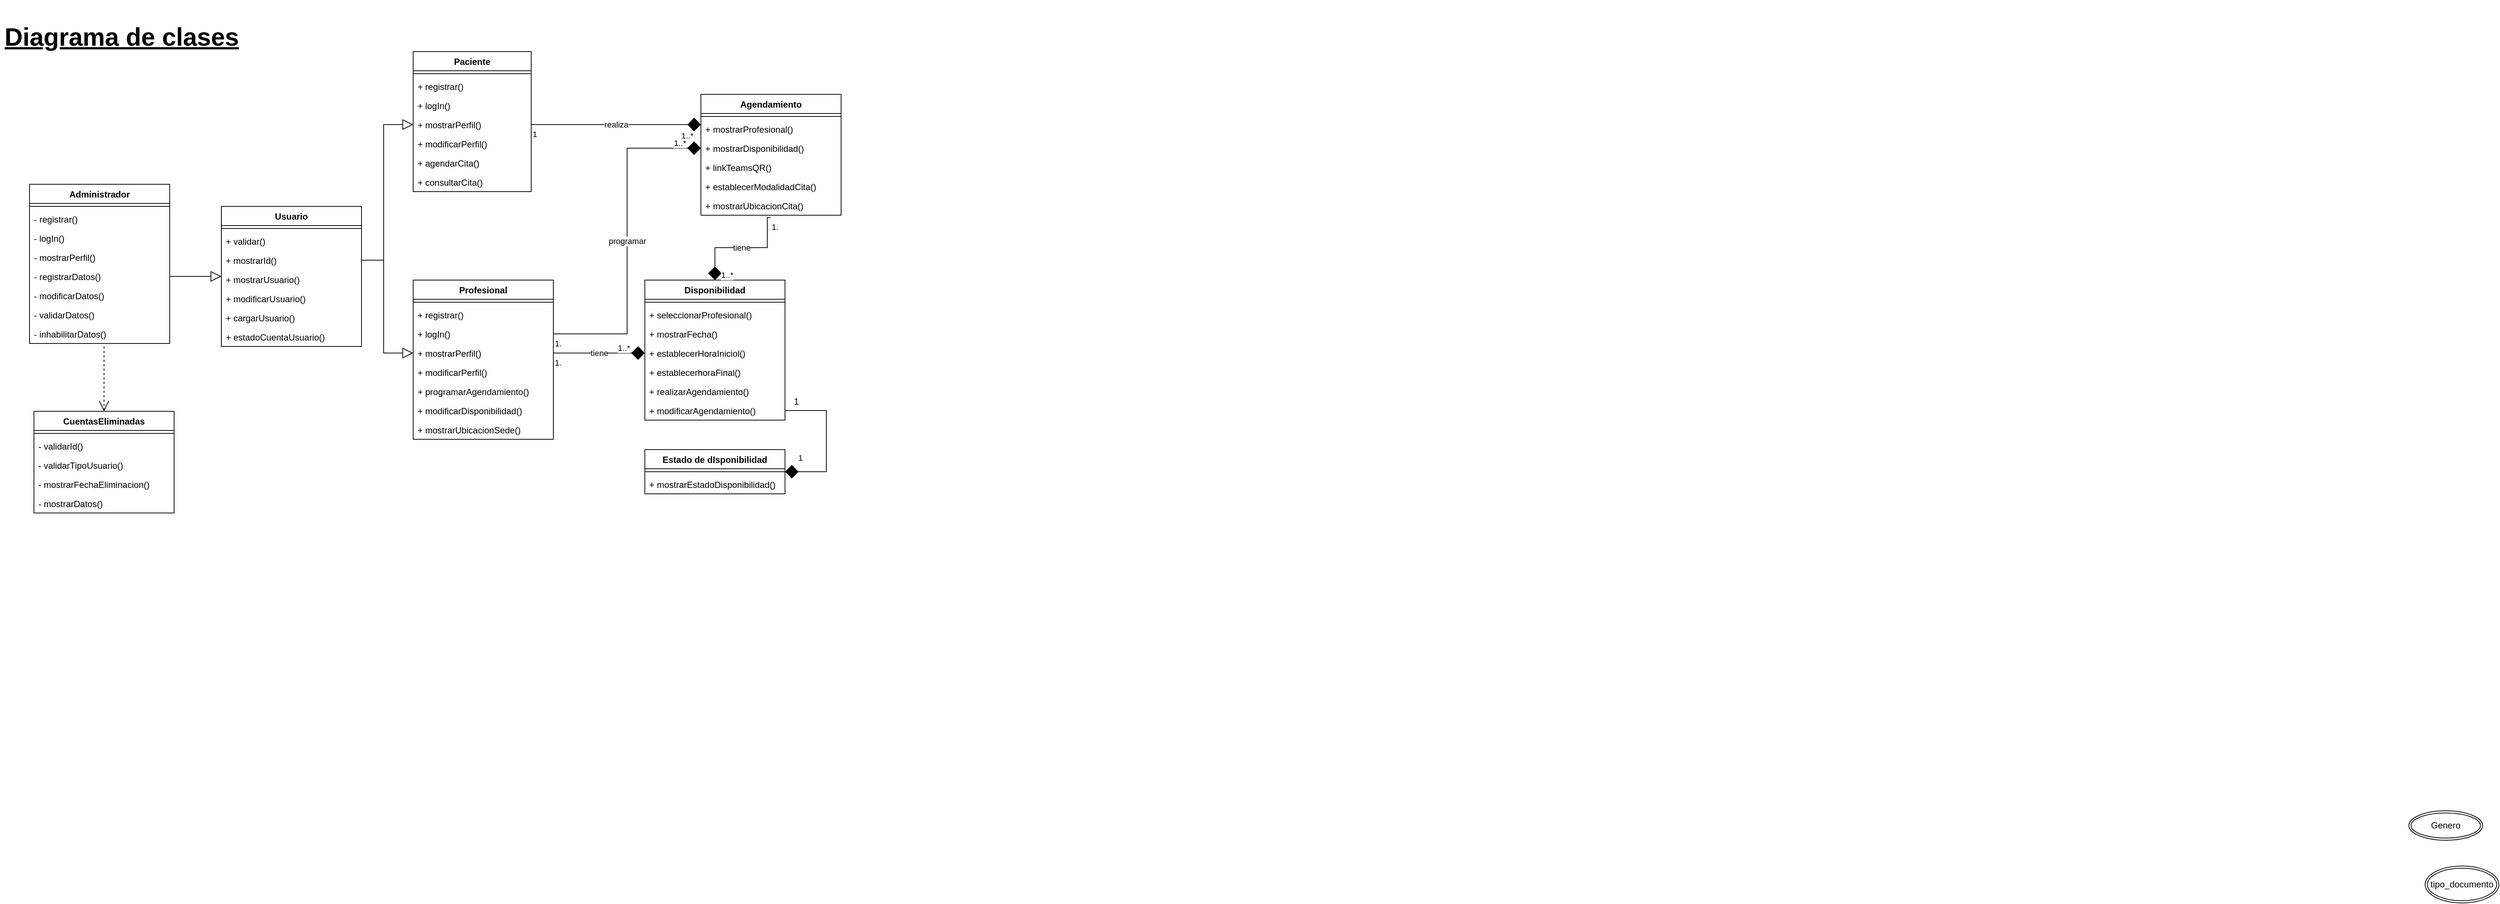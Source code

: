 <mxfile>
    <diagram name="Diagrama_clases" id="99cQwvV88cHvsgD7-dVR">
        <mxGraphModel dx="1906" dy="1916" grid="1" gridSize="10" guides="1" tooltips="1" connect="1" arrows="1" fold="1" page="1" pageScale="1" pageWidth="827" pageHeight="1169" math="0" shadow="0">
            <root>
                <mxCell id="0"/>
                <mxCell id="1" parent="0"/>
                <mxCell id="204" value="Paciente" style="swimlane;fontStyle=1;align=center;verticalAlign=top;childLayout=stackLayout;horizontal=1;startSize=26;horizontalStack=0;resizeParent=1;resizeParentMax=0;resizeLast=0;collapsible=1;marginBottom=0;whiteSpace=wrap;html=1;" parent="1" vertex="1">
                    <mxGeometry x="100" y="-190" width="160" height="190" as="geometry"/>
                </mxCell>
                <mxCell id="205" value="" style="line;strokeWidth=1;fillColor=none;align=left;verticalAlign=middle;spacingTop=-1;spacingLeft=3;spacingRight=3;rotatable=0;labelPosition=right;points=[];portConstraint=eastwest;strokeColor=inherit;" parent="204" vertex="1">
                    <mxGeometry y="26" width="160" height="8" as="geometry"/>
                </mxCell>
                <mxCell id="206" value="+ registrar()" style="text;strokeColor=none;fillColor=none;align=left;verticalAlign=top;spacingLeft=4;spacingRight=4;overflow=hidden;rotatable=0;points=[[0,0.5],[1,0.5]];portConstraint=eastwest;whiteSpace=wrap;html=1;" parent="204" vertex="1">
                    <mxGeometry y="34" width="160" height="26" as="geometry"/>
                </mxCell>
                <mxCell id="207" value="+ logIn()" style="text;strokeColor=none;fillColor=none;align=left;verticalAlign=top;spacingLeft=4;spacingRight=4;overflow=hidden;rotatable=0;points=[[0,0.5],[1,0.5]];portConstraint=eastwest;whiteSpace=wrap;html=1;" parent="204" vertex="1">
                    <mxGeometry y="60" width="160" height="26" as="geometry"/>
                </mxCell>
                <mxCell id="208" value="+ mostrarPerfil()" style="text;strokeColor=none;fillColor=none;align=left;verticalAlign=top;spacingLeft=4;spacingRight=4;overflow=hidden;rotatable=0;points=[[0,0.5],[1,0.5]];portConstraint=eastwest;whiteSpace=wrap;html=1;" parent="204" vertex="1">
                    <mxGeometry y="86" width="160" height="26" as="geometry"/>
                </mxCell>
                <mxCell id="209" value="+ modificarPerfil()" style="text;strokeColor=none;fillColor=none;align=left;verticalAlign=top;spacingLeft=4;spacingRight=4;overflow=hidden;rotatable=0;points=[[0,0.5],[1,0.5]];portConstraint=eastwest;whiteSpace=wrap;html=1;" parent="204" vertex="1">
                    <mxGeometry y="112" width="160" height="26" as="geometry"/>
                </mxCell>
                <mxCell id="210" value="+ agendarCita()" style="text;strokeColor=none;fillColor=none;align=left;verticalAlign=top;spacingLeft=4;spacingRight=4;overflow=hidden;rotatable=0;points=[[0,0.5],[1,0.5]];portConstraint=eastwest;whiteSpace=wrap;html=1;" parent="204" vertex="1">
                    <mxGeometry y="138" width="160" height="26" as="geometry"/>
                </mxCell>
                <mxCell id="211" value="+ consultarCita()" style="text;strokeColor=none;fillColor=none;align=left;verticalAlign=top;spacingLeft=4;spacingRight=4;overflow=hidden;rotatable=0;points=[[0,0.5],[1,0.5]];portConstraint=eastwest;whiteSpace=wrap;html=1;" parent="204" vertex="1">
                    <mxGeometry y="164" width="160" height="26" as="geometry"/>
                </mxCell>
                <mxCell id="212" value="Profesional" style="swimlane;fontStyle=1;align=center;verticalAlign=top;childLayout=stackLayout;horizontal=1;startSize=26;horizontalStack=0;resizeParent=1;resizeParentMax=0;resizeLast=0;collapsible=1;marginBottom=0;whiteSpace=wrap;html=1;" parent="1" vertex="1">
                    <mxGeometry x="100" y="120" width="190" height="216" as="geometry"/>
                </mxCell>
                <mxCell id="213" value="" style="line;strokeWidth=1;fillColor=none;align=left;verticalAlign=middle;spacingTop=-1;spacingLeft=3;spacingRight=3;rotatable=0;labelPosition=right;points=[];portConstraint=eastwest;strokeColor=inherit;" parent="212" vertex="1">
                    <mxGeometry y="26" width="190" height="8" as="geometry"/>
                </mxCell>
                <mxCell id="214" value="+ registrar()" style="text;strokeColor=none;fillColor=none;align=left;verticalAlign=top;spacingLeft=4;spacingRight=4;overflow=hidden;rotatable=0;points=[[0,0.5],[1,0.5]];portConstraint=eastwest;whiteSpace=wrap;html=1;" parent="212" vertex="1">
                    <mxGeometry y="34" width="190" height="26" as="geometry"/>
                </mxCell>
                <mxCell id="215" value="+ logIn()" style="text;strokeColor=none;fillColor=none;align=left;verticalAlign=top;spacingLeft=4;spacingRight=4;overflow=hidden;rotatable=0;points=[[0,0.5],[1,0.5]];portConstraint=eastwest;whiteSpace=wrap;html=1;" parent="212" vertex="1">
                    <mxGeometry y="60" width="190" height="26" as="geometry"/>
                </mxCell>
                <mxCell id="216" value="+ mostrarPerfil()" style="text;strokeColor=none;fillColor=none;align=left;verticalAlign=top;spacingLeft=4;spacingRight=4;overflow=hidden;rotatable=0;points=[[0,0.5],[1,0.5]];portConstraint=eastwest;whiteSpace=wrap;html=1;" parent="212" vertex="1">
                    <mxGeometry y="86" width="190" height="26" as="geometry"/>
                </mxCell>
                <mxCell id="217" value="+ modificarPerfil()" style="text;strokeColor=none;fillColor=none;align=left;verticalAlign=top;spacingLeft=4;spacingRight=4;overflow=hidden;rotatable=0;points=[[0,0.5],[1,0.5]];portConstraint=eastwest;whiteSpace=wrap;html=1;" parent="212" vertex="1">
                    <mxGeometry y="112" width="190" height="26" as="geometry"/>
                </mxCell>
                <mxCell id="218" value="+ programarAgendamiento()" style="text;strokeColor=none;fillColor=none;align=left;verticalAlign=top;spacingLeft=4;spacingRight=4;overflow=hidden;rotatable=0;points=[[0,0.5],[1,0.5]];portConstraint=eastwest;whiteSpace=wrap;html=1;" parent="212" vertex="1">
                    <mxGeometry y="138" width="190" height="26" as="geometry"/>
                </mxCell>
                <mxCell id="219" value="+ modificarDisponibilidad()" style="text;strokeColor=none;fillColor=none;align=left;verticalAlign=top;spacingLeft=4;spacingRight=4;overflow=hidden;rotatable=0;points=[[0,0.5],[1,0.5]];portConstraint=eastwest;whiteSpace=wrap;html=1;" parent="212" vertex="1">
                    <mxGeometry y="164" width="190" height="26" as="geometry"/>
                </mxCell>
                <mxCell id="Wg6qRf63_j1zX_5vIOd6-539" value="+ mostrarUbicacionSede()" style="text;strokeColor=none;fillColor=none;align=left;verticalAlign=top;spacingLeft=4;spacingRight=4;overflow=hidden;rotatable=0;points=[[0,0.5],[1,0.5]];portConstraint=eastwest;whiteSpace=wrap;html=1;" parent="212" vertex="1">
                    <mxGeometry y="190" width="190" height="26" as="geometry"/>
                </mxCell>
                <mxCell id="220" value="Administrador" style="swimlane;fontStyle=1;align=center;verticalAlign=top;childLayout=stackLayout;horizontal=1;startSize=26;horizontalStack=0;resizeParent=1;resizeParentMax=0;resizeLast=0;collapsible=1;marginBottom=0;whiteSpace=wrap;html=1;" parent="1" vertex="1">
                    <mxGeometry x="-420" y="-10" width="190" height="216" as="geometry"/>
                </mxCell>
                <mxCell id="221" value="" style="line;strokeWidth=1;fillColor=none;align=left;verticalAlign=middle;spacingTop=-1;spacingLeft=3;spacingRight=3;rotatable=0;labelPosition=right;points=[];portConstraint=eastwest;strokeColor=inherit;" parent="220" vertex="1">
                    <mxGeometry y="26" width="190" height="8" as="geometry"/>
                </mxCell>
                <mxCell id="222" value="- registrar()" style="text;strokeColor=none;fillColor=none;align=left;verticalAlign=top;spacingLeft=4;spacingRight=4;overflow=hidden;rotatable=0;points=[[0,0.5],[1,0.5]];portConstraint=eastwest;whiteSpace=wrap;html=1;" parent="220" vertex="1">
                    <mxGeometry y="34" width="190" height="26" as="geometry"/>
                </mxCell>
                <mxCell id="223" value="- logIn()" style="text;strokeColor=none;fillColor=none;align=left;verticalAlign=top;spacingLeft=4;spacingRight=4;overflow=hidden;rotatable=0;points=[[0,0.5],[1,0.5]];portConstraint=eastwest;whiteSpace=wrap;html=1;" parent="220" vertex="1">
                    <mxGeometry y="60" width="190" height="26" as="geometry"/>
                </mxCell>
                <mxCell id="224" value="- mostrarPerfil()" style="text;strokeColor=none;fillColor=none;align=left;verticalAlign=top;spacingLeft=4;spacingRight=4;overflow=hidden;rotatable=0;points=[[0,0.5],[1,0.5]];portConstraint=eastwest;whiteSpace=wrap;html=1;" parent="220" vertex="1">
                    <mxGeometry y="86" width="190" height="26" as="geometry"/>
                </mxCell>
                <mxCell id="225" value="- registrarDatos()" style="text;strokeColor=none;fillColor=none;align=left;verticalAlign=top;spacingLeft=4;spacingRight=4;overflow=hidden;rotatable=0;points=[[0,0.5],[1,0.5]];portConstraint=eastwest;whiteSpace=wrap;html=1;" parent="220" vertex="1">
                    <mxGeometry y="112" width="190" height="26" as="geometry"/>
                </mxCell>
                <mxCell id="226" value="- modificarDatos()" style="text;strokeColor=none;fillColor=none;align=left;verticalAlign=top;spacingLeft=4;spacingRight=4;overflow=hidden;rotatable=0;points=[[0,0.5],[1,0.5]];portConstraint=eastwest;whiteSpace=wrap;html=1;" parent="220" vertex="1">
                    <mxGeometry y="138" width="190" height="26" as="geometry"/>
                </mxCell>
                <mxCell id="227" value="- validarDatos()" style="text;strokeColor=none;fillColor=none;align=left;verticalAlign=top;spacingLeft=4;spacingRight=4;overflow=hidden;rotatable=0;points=[[0,0.5],[1,0.5]];portConstraint=eastwest;whiteSpace=wrap;html=1;" parent="220" vertex="1">
                    <mxGeometry y="164" width="190" height="26" as="geometry"/>
                </mxCell>
                <mxCell id="228" value="- inhabilitarDatos()" style="text;strokeColor=none;fillColor=none;align=left;verticalAlign=top;spacingLeft=4;spacingRight=4;overflow=hidden;rotatable=0;points=[[0,0.5],[1,0.5]];portConstraint=eastwest;whiteSpace=wrap;html=1;" parent="220" vertex="1">
                    <mxGeometry y="190" width="190" height="26" as="geometry"/>
                </mxCell>
                <mxCell id="229" value="Disponibilidad" style="swimlane;fontStyle=1;align=center;verticalAlign=top;childLayout=stackLayout;horizontal=1;startSize=26;horizontalStack=0;resizeParent=1;resizeParentMax=0;resizeLast=0;collapsible=1;marginBottom=0;whiteSpace=wrap;html=1;" parent="1" vertex="1">
                    <mxGeometry x="414" y="120" width="190" height="190" as="geometry"/>
                </mxCell>
                <mxCell id="230" value="" style="line;strokeWidth=1;fillColor=none;align=left;verticalAlign=middle;spacingTop=-1;spacingLeft=3;spacingRight=3;rotatable=0;labelPosition=right;points=[];portConstraint=eastwest;strokeColor=inherit;" parent="229" vertex="1">
                    <mxGeometry y="26" width="190" height="8" as="geometry"/>
                </mxCell>
                <mxCell id="231" value="+ seleccionarProfesional()" style="text;strokeColor=none;fillColor=none;align=left;verticalAlign=top;spacingLeft=4;spacingRight=4;overflow=hidden;rotatable=0;points=[[0,0.5],[1,0.5]];portConstraint=eastwest;whiteSpace=wrap;html=1;" parent="229" vertex="1">
                    <mxGeometry y="34" width="190" height="26" as="geometry"/>
                </mxCell>
                <mxCell id="232" value="+ mostrarFecha()" style="text;strokeColor=none;fillColor=none;align=left;verticalAlign=top;spacingLeft=4;spacingRight=4;overflow=hidden;rotatable=0;points=[[0,0.5],[1,0.5]];portConstraint=eastwest;whiteSpace=wrap;html=1;" parent="229" vertex="1">
                    <mxGeometry y="60" width="190" height="26" as="geometry"/>
                </mxCell>
                <mxCell id="233" value="+ establecerHoraIniciol()" style="text;strokeColor=none;fillColor=none;align=left;verticalAlign=top;spacingLeft=4;spacingRight=4;overflow=hidden;rotatable=0;points=[[0,0.5],[1,0.5]];portConstraint=eastwest;whiteSpace=wrap;html=1;" parent="229" vertex="1">
                    <mxGeometry y="86" width="190" height="26" as="geometry"/>
                </mxCell>
                <mxCell id="234" value="+ establecerhoraFinal()" style="text;strokeColor=none;fillColor=none;align=left;verticalAlign=top;spacingLeft=4;spacingRight=4;overflow=hidden;rotatable=0;points=[[0,0.5],[1,0.5]];portConstraint=eastwest;whiteSpace=wrap;html=1;" parent="229" vertex="1">
                    <mxGeometry y="112" width="190" height="26" as="geometry"/>
                </mxCell>
                <mxCell id="235" value="+ realizarAgendamiento()" style="text;strokeColor=none;fillColor=none;align=left;verticalAlign=top;spacingLeft=4;spacingRight=4;overflow=hidden;rotatable=0;points=[[0,0.5],[1,0.5]];portConstraint=eastwest;whiteSpace=wrap;html=1;" parent="229" vertex="1">
                    <mxGeometry y="138" width="190" height="26" as="geometry"/>
                </mxCell>
                <mxCell id="236" value="+ modificarAgendamiento()" style="text;strokeColor=none;fillColor=none;align=left;verticalAlign=top;spacingLeft=4;spacingRight=4;overflow=hidden;rotatable=0;points=[[0,0.5],[1,0.5]];portConstraint=eastwest;whiteSpace=wrap;html=1;" parent="229" vertex="1">
                    <mxGeometry y="164" width="190" height="26" as="geometry"/>
                </mxCell>
                <mxCell id="237" value="Agendamiento" style="swimlane;fontStyle=1;align=center;verticalAlign=top;childLayout=stackLayout;horizontal=1;startSize=26;horizontalStack=0;resizeParent=1;resizeParentMax=0;resizeLast=0;collapsible=1;marginBottom=0;whiteSpace=wrap;html=1;" parent="1" vertex="1">
                    <mxGeometry x="490" y="-132" width="190" height="164" as="geometry"/>
                </mxCell>
                <mxCell id="238" value="" style="line;strokeWidth=1;fillColor=none;align=left;verticalAlign=middle;spacingTop=-1;spacingLeft=3;spacingRight=3;rotatable=0;labelPosition=right;points=[];portConstraint=eastwest;strokeColor=inherit;" parent="237" vertex="1">
                    <mxGeometry y="26" width="190" height="8" as="geometry"/>
                </mxCell>
                <mxCell id="239" value="+ mostrarProfesional()" style="text;strokeColor=none;fillColor=none;align=left;verticalAlign=top;spacingLeft=4;spacingRight=4;overflow=hidden;rotatable=0;points=[[0,0.5],[1,0.5]];portConstraint=eastwest;whiteSpace=wrap;html=1;" parent="237" vertex="1">
                    <mxGeometry y="34" width="190" height="26" as="geometry"/>
                </mxCell>
                <mxCell id="240" value="+ mostrarDisponibilidad()" style="text;strokeColor=none;fillColor=none;align=left;verticalAlign=top;spacingLeft=4;spacingRight=4;overflow=hidden;rotatable=0;points=[[0,0.5],[1,0.5]];portConstraint=eastwest;whiteSpace=wrap;html=1;" parent="237" vertex="1">
                    <mxGeometry y="60" width="190" height="26" as="geometry"/>
                </mxCell>
                <mxCell id="275" value="+ linkTeamsQR()" style="text;strokeColor=none;fillColor=none;align=left;verticalAlign=top;spacingLeft=4;spacingRight=4;overflow=hidden;rotatable=0;points=[[0,0.5],[1,0.5]];portConstraint=eastwest;whiteSpace=wrap;html=1;" parent="237" vertex="1">
                    <mxGeometry y="86" width="190" height="26" as="geometry"/>
                </mxCell>
                <mxCell id="241" value="+ establecerModalidadCita()" style="text;strokeColor=none;fillColor=none;align=left;verticalAlign=top;spacingLeft=4;spacingRight=4;overflow=hidden;rotatable=0;points=[[0,0.5],[1,0.5]];portConstraint=eastwest;whiteSpace=wrap;html=1;" parent="237" vertex="1">
                    <mxGeometry y="112" width="190" height="26" as="geometry"/>
                </mxCell>
                <mxCell id="Wg6qRf63_j1zX_5vIOd6-538" value="+ mostrarUbicacionCita()" style="text;strokeColor=none;fillColor=none;align=left;verticalAlign=top;spacingLeft=4;spacingRight=4;overflow=hidden;rotatable=0;points=[[0,0.5],[1,0.5]];portConstraint=eastwest;whiteSpace=wrap;html=1;" parent="237" vertex="1">
                    <mxGeometry y="138" width="190" height="26" as="geometry"/>
                </mxCell>
                <mxCell id="242" value="Estado de dIsponibilidad" style="swimlane;fontStyle=1;align=center;verticalAlign=top;childLayout=stackLayout;horizontal=1;startSize=26;horizontalStack=0;resizeParent=1;resizeParentMax=0;resizeLast=0;collapsible=1;marginBottom=0;whiteSpace=wrap;html=1;" parent="1" vertex="1">
                    <mxGeometry x="414" y="350" width="190" height="60" as="geometry"/>
                </mxCell>
                <mxCell id="243" value="" style="line;strokeWidth=1;fillColor=none;align=left;verticalAlign=middle;spacingTop=-1;spacingLeft=3;spacingRight=3;rotatable=0;labelPosition=right;points=[];portConstraint=eastwest;strokeColor=inherit;" parent="242" vertex="1">
                    <mxGeometry y="26" width="190" height="8" as="geometry"/>
                </mxCell>
                <mxCell id="244" value="+ mostrarEstadoDisponibilidad()" style="text;strokeColor=none;fillColor=none;align=left;verticalAlign=top;spacingLeft=4;spacingRight=4;overflow=hidden;rotatable=0;points=[[0,0.5],[1,0.5]];portConstraint=eastwest;whiteSpace=wrap;html=1;" parent="242" vertex="1">
                    <mxGeometry y="34" width="190" height="26" as="geometry"/>
                </mxCell>
                <mxCell id="245" value="Usuario" style="swimlane;fontStyle=1;align=center;verticalAlign=top;childLayout=stackLayout;horizontal=1;startSize=26;horizontalStack=0;resizeParent=1;resizeParentMax=0;resizeLast=0;collapsible=1;marginBottom=0;whiteSpace=wrap;html=1;" parent="1" vertex="1">
                    <mxGeometry x="-160" y="20" width="190" height="190" as="geometry"/>
                </mxCell>
                <mxCell id="246" value="" style="line;strokeWidth=1;fillColor=none;align=left;verticalAlign=middle;spacingTop=-1;spacingLeft=3;spacingRight=3;rotatable=0;labelPosition=right;points=[];portConstraint=eastwest;strokeColor=inherit;" parent="245" vertex="1">
                    <mxGeometry y="26" width="190" height="8" as="geometry"/>
                </mxCell>
                <mxCell id="247" value="+ validar()" style="text;strokeColor=none;fillColor=none;align=left;verticalAlign=top;spacingLeft=4;spacingRight=4;overflow=hidden;rotatable=0;points=[[0,0.5],[1,0.5]];portConstraint=eastwest;whiteSpace=wrap;html=1;" parent="245" vertex="1">
                    <mxGeometry y="34" width="190" height="26" as="geometry"/>
                </mxCell>
                <mxCell id="248" value="+ mostrarId()" style="text;strokeColor=none;fillColor=none;align=left;verticalAlign=top;spacingLeft=4;spacingRight=4;overflow=hidden;rotatable=0;points=[[0,0.5],[1,0.5]];portConstraint=eastwest;whiteSpace=wrap;html=1;" parent="245" vertex="1">
                    <mxGeometry y="60" width="190" height="26" as="geometry"/>
                </mxCell>
                <mxCell id="249" value="+ mostrarUsuario()" style="text;strokeColor=none;fillColor=none;align=left;verticalAlign=top;spacingLeft=4;spacingRight=4;overflow=hidden;rotatable=0;points=[[0,0.5],[1,0.5]];portConstraint=eastwest;whiteSpace=wrap;html=1;" parent="245" vertex="1">
                    <mxGeometry y="86" width="190" height="26" as="geometry"/>
                </mxCell>
                <mxCell id="250" value="+ modificarUsuario()" style="text;strokeColor=none;fillColor=none;align=left;verticalAlign=top;spacingLeft=4;spacingRight=4;overflow=hidden;rotatable=0;points=[[0,0.5],[1,0.5]];portConstraint=eastwest;whiteSpace=wrap;html=1;" parent="245" vertex="1">
                    <mxGeometry y="112" width="190" height="26" as="geometry"/>
                </mxCell>
                <mxCell id="251" value="+ cargarUsuario()" style="text;strokeColor=none;fillColor=none;align=left;verticalAlign=top;spacingLeft=4;spacingRight=4;overflow=hidden;rotatable=0;points=[[0,0.5],[1,0.5]];portConstraint=eastwest;whiteSpace=wrap;html=1;" parent="245" vertex="1">
                    <mxGeometry y="138" width="190" height="26" as="geometry"/>
                </mxCell>
                <mxCell id="252" value="+ estadoCuentaUsuario()" style="text;strokeColor=none;fillColor=none;align=left;verticalAlign=top;spacingLeft=4;spacingRight=4;overflow=hidden;rotatable=0;points=[[0,0.5],[1,0.5]];portConstraint=eastwest;whiteSpace=wrap;html=1;" parent="245" vertex="1">
                    <mxGeometry y="164" width="190" height="26" as="geometry"/>
                </mxCell>
                <mxCell id="253" style="edgeStyle=orthogonalEdgeStyle;rounded=0;orthogonalLoop=1;jettySize=auto;html=1;entryX=0;entryY=0.5;entryDx=0;entryDy=0;endArrow=block;endFill=0;strokeWidth=1;endSize=12;startSize=14;exitX=1;exitY=0.5;exitDx=0;exitDy=0;" parent="1" source="248" target="216" edge="1">
                    <mxGeometry relative="1" as="geometry"/>
                </mxCell>
                <mxCell id="254" style="edgeStyle=orthogonalEdgeStyle;rounded=0;orthogonalLoop=1;jettySize=auto;html=1;exitX=1;exitY=0.5;exitDx=0;exitDy=0;endArrow=block;endFill=0;strokeWidth=1;endSize=12;startSize=14;entryX=0;entryY=0.5;entryDx=0;entryDy=0;" parent="1" source="248" target="208" edge="1">
                    <mxGeometry relative="1" as="geometry">
                        <mxPoint x="30" y="145" as="sourcePoint"/>
                        <mxPoint x="130" as="targetPoint"/>
                    </mxGeometry>
                </mxCell>
                <mxCell id="255" style="edgeStyle=orthogonalEdgeStyle;rounded=0;orthogonalLoop=1;jettySize=auto;html=1;entryX=0;entryY=0.5;entryDx=0;entryDy=0;endArrow=block;endFill=0;endSize=12;startSize=14;" parent="1" source="225" target="245" edge="1">
                    <mxGeometry relative="1" as="geometry"/>
                </mxCell>
                <mxCell id="256" value="realiza" style="endArrow=diamond;html=1;endSize=16;startArrow=none;startSize=15;startFill=0;edgeStyle=orthogonalEdgeStyle;rounded=0;exitX=1;exitY=0.5;exitDx=0;exitDy=0;entryX=0;entryY=0.25;entryDx=0;entryDy=0;endFill=1;" parent="1" source="208" target="237" edge="1">
                    <mxGeometry relative="1" as="geometry">
                        <mxPoint x="20" y="40" as="sourcePoint"/>
                        <mxPoint x="180" y="40" as="targetPoint"/>
                    </mxGeometry>
                </mxCell>
                <mxCell id="257" value="1" style="edgeLabel;resizable=0;html=1;align=left;verticalAlign=top;" parent="256" connectable="0" vertex="1">
                    <mxGeometry x="-1" relative="1" as="geometry"/>
                </mxCell>
                <mxCell id="258" value="1..*" style="edgeLabel;resizable=0;html=1;align=right;verticalAlign=top;" parent="256" connectable="0" vertex="1">
                    <mxGeometry x="1" relative="1" as="geometry">
                        <mxPoint x="-10" y="2" as="offset"/>
                    </mxGeometry>
                </mxCell>
                <mxCell id="259" value="tiene" style="endArrow=diamond;html=1;endSize=16;startArrow=none;startSize=14;startFill=0;edgeStyle=orthogonalEdgeStyle;rounded=0;exitX=0.497;exitY=1.124;exitDx=0;exitDy=0;entryX=0.5;entryY=0;entryDx=0;entryDy=0;endFill=1;exitPerimeter=0;targetPerimeterSpacing=6;" parent="1" source="Wg6qRf63_j1zX_5vIOd6-538" target="229" edge="1">
                    <mxGeometry relative="1" as="geometry">
                        <mxPoint x="290" y="-1" as="sourcePoint"/>
                        <mxPoint x="450" y="-42" as="targetPoint"/>
                        <Array as="points">
                            <mxPoint x="580" y="35"/>
                            <mxPoint x="580" y="76"/>
                            <mxPoint x="509" y="76"/>
                        </Array>
                    </mxGeometry>
                </mxCell>
                <mxCell id="260" value="1." style="edgeLabel;resizable=0;html=1;align=left;verticalAlign=top;" parent="259" connectable="0" vertex="1">
                    <mxGeometry x="-1" relative="1" as="geometry"/>
                </mxCell>
                <mxCell id="261" value="1..*" style="edgeLabel;resizable=0;html=1;align=right;verticalAlign=top;" parent="259" connectable="0" vertex="1">
                    <mxGeometry x="1" relative="1" as="geometry">
                        <mxPoint x="25" y="-20" as="offset"/>
                    </mxGeometry>
                </mxCell>
                <mxCell id="262" value="1" style="endArrow=diamond;html=1;endSize=16;startArrow=none;startSize=14;startFill=0;edgeStyle=orthogonalEdgeStyle;align=left;verticalAlign=bottom;rounded=0;exitX=1;exitY=0.5;exitDx=0;exitDy=0;endFill=1;entryX=1;entryY=0.5;entryDx=0;entryDy=0;" parent="1" source="236" target="242" edge="1">
                    <mxGeometry x="0.836" y="-10" relative="1" as="geometry">
                        <mxPoint x="330" y="360" as="sourcePoint"/>
                        <mxPoint x="470" y="360" as="targetPoint"/>
                        <Array as="points">
                            <mxPoint x="660" y="297"/>
                            <mxPoint x="660" y="380"/>
                        </Array>
                        <mxPoint as="offset"/>
                    </mxGeometry>
                </mxCell>
                <mxCell id="263" value="1" style="text;html=1;align=center;verticalAlign=middle;resizable=0;points=[];autosize=1;strokeColor=none;fillColor=none;" parent="1" vertex="1">
                    <mxGeometry x="604" y="270" width="30" height="30" as="geometry"/>
                </mxCell>
                <mxCell id="264" value="tiene" style="endArrow=diamond;html=1;endSize=16;startArrow=none;startSize=14;startFill=0;edgeStyle=orthogonalEdgeStyle;rounded=0;exitX=1;exitY=0.5;exitDx=0;exitDy=0;entryX=0;entryY=0.5;entryDx=0;entryDy=0;endFill=1;targetPerimeterSpacing=6;" parent="1" source="216" target="233" edge="1">
                    <mxGeometry relative="1" as="geometry">
                        <mxPoint x="545" y="43" as="sourcePoint"/>
                        <mxPoint x="545" y="150" as="targetPoint"/>
                    </mxGeometry>
                </mxCell>
                <mxCell id="265" value="1." style="edgeLabel;resizable=0;html=1;align=left;verticalAlign=top;" parent="264" connectable="0" vertex="1">
                    <mxGeometry x="-1" relative="1" as="geometry"/>
                </mxCell>
                <mxCell id="266" value="1..*" style="edgeLabel;resizable=0;html=1;align=right;verticalAlign=top;" parent="264" connectable="0" vertex="1">
                    <mxGeometry x="1" relative="1" as="geometry">
                        <mxPoint x="-20" y="-20" as="offset"/>
                    </mxGeometry>
                </mxCell>
                <mxCell id="267" value="programar" style="endArrow=diamond;html=1;endSize=16;startArrow=none;startSize=14;startFill=0;edgeStyle=orthogonalEdgeStyle;rounded=0;exitX=1;exitY=0.5;exitDx=0;exitDy=0;entryX=0;entryY=0.5;entryDx=0;entryDy=0;endFill=1;targetPerimeterSpacing=6;" parent="1" source="215" target="240" edge="1">
                    <mxGeometry relative="1" as="geometry">
                        <mxPoint x="300" y="229" as="sourcePoint"/>
                        <mxPoint x="424" y="229" as="targetPoint"/>
                    </mxGeometry>
                </mxCell>
                <mxCell id="268" value="1." style="edgeLabel;resizable=0;html=1;align=left;verticalAlign=top;" parent="267" connectable="0" vertex="1">
                    <mxGeometry x="-1" relative="1" as="geometry"/>
                </mxCell>
                <mxCell id="269" value="1..*" style="edgeLabel;resizable=0;html=1;align=right;verticalAlign=top;" parent="267" connectable="0" vertex="1">
                    <mxGeometry x="1" relative="1" as="geometry">
                        <mxPoint x="-20" y="-20" as="offset"/>
                    </mxGeometry>
                </mxCell>
                <mxCell id="537" value="tipo_documento" style="ellipse;shape=doubleEllipse;margin=3;whiteSpace=wrap;html=1;align=center;" parent="1" vertex="1">
                    <mxGeometry x="2827" y="915" width="100" height="50" as="geometry"/>
                </mxCell>
                <mxCell id="538" value="Genero" style="ellipse;shape=doubleEllipse;margin=3;whiteSpace=wrap;html=1;align=center;" parent="1" vertex="1">
                    <mxGeometry x="2805" y="840" width="100" height="40" as="geometry"/>
                </mxCell>
                <mxCell id="539" value="CuentasEliminadas" style="swimlane;fontStyle=1;align=center;verticalAlign=top;childLayout=stackLayout;horizontal=1;startSize=26;horizontalStack=0;resizeParent=1;resizeParentMax=0;resizeLast=0;collapsible=1;marginBottom=0;whiteSpace=wrap;html=1;" parent="1" vertex="1">
                    <mxGeometry x="-414" y="298" width="190" height="138" as="geometry"/>
                </mxCell>
                <mxCell id="540" value="" style="line;strokeWidth=1;fillColor=none;align=left;verticalAlign=middle;spacingTop=-1;spacingLeft=3;spacingRight=3;rotatable=0;labelPosition=right;points=[];portConstraint=eastwest;strokeColor=inherit;" parent="539" vertex="1">
                    <mxGeometry y="26" width="190" height="8" as="geometry"/>
                </mxCell>
                <mxCell id="541" value="- validarId()" style="text;strokeColor=none;fillColor=none;align=left;verticalAlign=top;spacingLeft=4;spacingRight=4;overflow=hidden;rotatable=0;points=[[0,0.5],[1,0.5]];portConstraint=eastwest;whiteSpace=wrap;html=1;" parent="539" vertex="1">
                    <mxGeometry y="34" width="190" height="26" as="geometry"/>
                </mxCell>
                <mxCell id="546" value="- validarTipoUsuario()" style="text;strokeColor=none;fillColor=none;align=left;verticalAlign=top;spacingLeft=4;spacingRight=4;overflow=hidden;rotatable=0;points=[[0,0.5],[1,0.5]];portConstraint=eastwest;whiteSpace=wrap;html=1;" parent="539" vertex="1">
                    <mxGeometry y="60" width="190" height="26" as="geometry"/>
                </mxCell>
                <mxCell id="542" value="- mostrarFechaEliminacion()" style="text;strokeColor=none;fillColor=none;align=left;verticalAlign=top;spacingLeft=4;spacingRight=4;overflow=hidden;rotatable=0;points=[[0,0.5],[1,0.5]];portConstraint=eastwest;whiteSpace=wrap;html=1;" parent="539" vertex="1">
                    <mxGeometry y="86" width="190" height="26" as="geometry"/>
                </mxCell>
                <mxCell id="GROH2xzZDuqkAsBsYBi8-552" value="- mostrarDatos()" style="text;strokeColor=none;fillColor=none;align=left;verticalAlign=top;spacingLeft=4;spacingRight=4;overflow=hidden;rotatable=0;points=[[0,0.5],[1,0.5]];portConstraint=eastwest;whiteSpace=wrap;html=1;" vertex="1" parent="539">
                    <mxGeometry y="112" width="190" height="26" as="geometry"/>
                </mxCell>
                <mxCell id="552" value="" style="endArrow=open;endSize=12;dashed=1;html=1;entryX=0.5;entryY=0;entryDx=0;entryDy=0;endFill=0;" parent="1" target="539" edge="1">
                    <mxGeometry width="160" relative="1" as="geometry">
                        <mxPoint x="-319" y="210" as="sourcePoint"/>
                        <mxPoint x="700" y="230" as="targetPoint"/>
                    </mxGeometry>
                </mxCell>
                <mxCell id="8F-OMi1avLfLgpHbv9U6-553" value="Diagrama de clases" style="text;html=1;strokeColor=none;fillColor=none;align=center;verticalAlign=middle;whiteSpace=wrap;rounded=0;strokeWidth=7;fontSize=34;fontStyle=5" parent="1" vertex="1">
                    <mxGeometry x="-460" y="-260" width="330" height="100" as="geometry"/>
                </mxCell>
            </root>
        </mxGraphModel>
    </diagram>
    <diagram name="modelo_Lógico_E/R" id="vfskfPczlpDia66BwTzi">
        <mxGraphModel dx="3195" dy="2236" grid="1" gridSize="10" guides="1" tooltips="1" connect="1" arrows="1" fold="1" page="1" pageScale="1" pageWidth="827" pageHeight="1169" math="0" shadow="0">
            <root>
                <mxCell id="0"/>
                <mxCell id="1" parent="0"/>
                <mxCell id="NkNtuX-yHXLXdu8q3D_A-1" style="edgeStyle=orthogonalEdgeStyle;rounded=1;orthogonalLoop=1;jettySize=auto;html=1;entryX=0;entryY=0.5;entryDx=0;entryDy=0;endArrow=none;endFill=0;" parent="1" source="NkNtuX-yHXLXdu8q3D_A-31" target="NkNtuX-yHXLXdu8q3D_A-3" edge="1">
                    <mxGeometry relative="1" as="geometry">
                        <mxPoint x="270" y="-360" as="sourcePoint"/>
                        <mxPoint x="350" y="-360" as="targetPoint"/>
                    </mxGeometry>
                </mxCell>
                <mxCell id="NkNtuX-yHXLXdu8q3D_A-2" style="edgeStyle=orthogonalEdgeStyle;rounded=0;orthogonalLoop=1;jettySize=auto;html=1;entryX=0;entryY=0.5;entryDx=0;entryDy=0;endArrow=none;endFill=0;" parent="1" source="NkNtuX-yHXLXdu8q3D_A-3" target="NkNtuX-yHXLXdu8q3D_A-34" edge="1">
                    <mxGeometry relative="1" as="geometry">
                        <mxPoint x="530" y="210" as="targetPoint"/>
                    </mxGeometry>
                </mxCell>
                <mxCell id="NkNtuX-yHXLXdu8q3D_A-3" value="Realiza" style="shape=rhombus;perimeter=rhombusPerimeter;whiteSpace=wrap;html=1;align=center;" parent="1" vertex="1">
                    <mxGeometry x="210" y="180" width="120" height="60" as="geometry"/>
                </mxCell>
                <mxCell id="NkNtuX-yHXLXdu8q3D_A-4" style="edgeStyle=orthogonalEdgeStyle;rounded=0;orthogonalLoop=1;jettySize=auto;html=1;entryX=0.058;entryY=0.5;entryDx=0;entryDy=0;entryPerimeter=0;endArrow=none;endFill=0;" parent="1" source="NkNtuX-yHXLXdu8q3D_A-34" target="NkNtuX-yHXLXdu8q3D_A-6" edge="1">
                    <mxGeometry relative="1" as="geometry">
                        <mxPoint x="630" y="210" as="sourcePoint"/>
                    </mxGeometry>
                </mxCell>
                <mxCell id="NkNtuX-yHXLXdu8q3D_A-5" style="edgeStyle=orthogonalEdgeStyle;rounded=0;orthogonalLoop=1;jettySize=auto;html=1;entryX=0;entryY=0.5;entryDx=0;entryDy=0;endArrow=none;endFill=0;" parent="1" source="NkNtuX-yHXLXdu8q3D_A-6" target="NkNtuX-yHXLXdu8q3D_A-42" edge="1">
                    <mxGeometry relative="1" as="geometry">
                        <mxPoint x="1070" y="120" as="targetPoint"/>
                    </mxGeometry>
                </mxCell>
                <mxCell id="NkNtuX-yHXLXdu8q3D_A-6" value="Verifica" style="shape=rhombus;perimeter=rhombusPerimeter;whiteSpace=wrap;html=1;align=center;" parent="1" vertex="1">
                    <mxGeometry x="670" y="180" width="120" height="60" as="geometry"/>
                </mxCell>
                <mxCell id="NkNtuX-yHXLXdu8q3D_A-7" style="edgeStyle=orthogonalEdgeStyle;rounded=1;orthogonalLoop=1;jettySize=auto;html=1;entryX=0;entryY=0.5;entryDx=0;entryDy=0;endArrow=none;endFill=0;exitX=1;exitY=0.5;exitDx=0;exitDy=0;" parent="1" source="NkNtuX-yHXLXdu8q3D_A-8" target="NkNtuX-yHXLXdu8q3D_A-31" edge="1">
                    <mxGeometry relative="1" as="geometry">
                        <mxPoint x="160" y="210" as="targetPoint"/>
                        <Array as="points">
                            <mxPoint x="-510" y="299"/>
                            <mxPoint x="-510" y="280"/>
                            <mxPoint x="-200" y="280"/>
                            <mxPoint x="-200" y="-140"/>
                            <mxPoint x="90" y="-140"/>
                            <mxPoint x="90" y="-170"/>
                            <mxPoint x="120" y="-170"/>
                        </Array>
                    </mxGeometry>
                </mxCell>
                <mxCell id="NkNtuX-yHXLXdu8q3D_A-8" value="Tiene" style="shape=rhombus;perimeter=rhombusPerimeter;whiteSpace=wrap;html=1;align=center;" parent="1" vertex="1">
                    <mxGeometry x="-650" y="269" width="120" height="60" as="geometry"/>
                </mxCell>
                <mxCell id="NkNtuX-yHXLXdu8q3D_A-11" style="edgeStyle=orthogonalEdgeStyle;rounded=1;orthogonalLoop=1;jettySize=auto;html=1;entryX=0;entryY=0.5;entryDx=0;entryDy=0;endArrow=none;endFill=0;exitX=1;exitY=0.5;exitDx=0;exitDy=0;" parent="1" source="NkNtuX-yHXLXdu8q3D_A-12" target="NkNtuX-yHXLXdu8q3D_A-31" edge="1">
                    <mxGeometry relative="1" as="geometry">
                        <mxPoint x="160" y="210" as="targetPoint"/>
                        <Array as="points">
                            <mxPoint x="-500" y="139"/>
                            <mxPoint x="-500" y="110"/>
                            <mxPoint x="-320" y="110"/>
                            <mxPoint x="-320" y="-210"/>
                            <mxPoint x="90" y="-210"/>
                            <mxPoint x="90" y="-170"/>
                            <mxPoint x="120" y="-170"/>
                        </Array>
                    </mxGeometry>
                </mxCell>
                <mxCell id="NkNtuX-yHXLXdu8q3D_A-12" value="Posee" style="shape=rhombus;perimeter=rhombusPerimeter;whiteSpace=wrap;html=1;align=center;" parent="1" vertex="1">
                    <mxGeometry x="-650" y="109" width="120" height="60" as="geometry"/>
                </mxCell>
                <mxCell id="NkNtuX-yHXLXdu8q3D_A-13" style="rounded=0;orthogonalLoop=1;jettySize=auto;html=1;entryX=0.5;entryY=1;entryDx=0;entryDy=0;endArrow=none;endFill=0;exitX=0.75;exitY=0;exitDx=0;exitDy=0;" parent="1" source="NkNtuX-yHXLXdu8q3D_A-15" target="NkNtuX-yHXLXdu8q3D_A-92" edge="1">
                    <mxGeometry relative="1" as="geometry"/>
                </mxCell>
                <mxCell id="NkNtuX-yHXLXdu8q3D_A-14" style="rounded=0;orthogonalLoop=1;jettySize=auto;html=1;entryX=0.5;entryY=1;entryDx=0;entryDy=0;exitX=0.25;exitY=0;exitDx=0;exitDy=0;endArrow=none;endFill=0;" parent="1" source="NkNtuX-yHXLXdu8q3D_A-15" target="NkNtuX-yHXLXdu8q3D_A-91" edge="1">
                    <mxGeometry relative="1" as="geometry"/>
                </mxCell>
                <mxCell id="NkNtuX-yHXLXdu8q3D_A-15" value="Genero" style="whiteSpace=wrap;html=1;align=center;" parent="1" vertex="1">
                    <mxGeometry x="-640" y="-1" width="100" height="40" as="geometry"/>
                </mxCell>
                <mxCell id="NkNtuX-yHXLXdu8q3D_A-16" style="rounded=0;orthogonalLoop=1;jettySize=auto;html=1;entryX=0.5;entryY=0;entryDx=0;entryDy=0;endArrow=none;endFill=0;exitX=0.25;exitY=1;exitDx=0;exitDy=0;" parent="1" source="NkNtuX-yHXLXdu8q3D_A-18" target="NkNtuX-yHXLXdu8q3D_A-90" edge="1">
                    <mxGeometry relative="1" as="geometry"/>
                </mxCell>
                <mxCell id="NkNtuX-yHXLXdu8q3D_A-17" style="rounded=0;orthogonalLoop=1;jettySize=auto;html=1;entryX=0.5;entryY=0;entryDx=0;entryDy=0;endArrow=none;endFill=0;exitX=0.75;exitY=1;exitDx=0;exitDy=0;" parent="1" source="NkNtuX-yHXLXdu8q3D_A-18" target="NkNtuX-yHXLXdu8q3D_A-89" edge="1">
                    <mxGeometry relative="1" as="geometry"/>
                </mxCell>
                <mxCell id="NkNtuX-yHXLXdu8q3D_A-18" value="tipo_documento" style="whiteSpace=wrap;html=1;align=center;" parent="1" vertex="1">
                    <mxGeometry x="-640" y="399" width="100" height="40" as="geometry"/>
                </mxCell>
                <mxCell id="NkNtuX-yHXLXdu8q3D_A-19" style="rounded=0;orthogonalLoop=1;jettySize=auto;html=1;entryX=1;entryY=0.5;entryDx=0;entryDy=0;exitX=0.5;exitY=0;exitDx=0;exitDy=0;endArrow=none;endFill=0;" parent="1" source="NkNtuX-yHXLXdu8q3D_A-31" target="NkNtuX-yHXLXdu8q3D_A-65" edge="1">
                    <mxGeometry relative="1" as="geometry"/>
                </mxCell>
                <mxCell id="NkNtuX-yHXLXdu8q3D_A-20" style="rounded=0;orthogonalLoop=1;jettySize=auto;html=1;endArrow=none;endFill=0;" parent="1" source="NkNtuX-yHXLXdu8q3D_A-31" target="NkNtuX-yHXLXdu8q3D_A-72" edge="1">
                    <mxGeometry relative="1" as="geometry"/>
                </mxCell>
                <mxCell id="NkNtuX-yHXLXdu8q3D_A-21" style="rounded=0;orthogonalLoop=1;jettySize=auto;html=1;entryX=0.5;entryY=1;entryDx=0;entryDy=0;exitX=0.5;exitY=0;exitDx=0;exitDy=0;endArrow=none;endFill=0;" parent="1" source="NkNtuX-yHXLXdu8q3D_A-31" target="NkNtuX-yHXLXdu8q3D_A-68" edge="1">
                    <mxGeometry relative="1" as="geometry"/>
                </mxCell>
                <mxCell id="NkNtuX-yHXLXdu8q3D_A-22" style="rounded=0;orthogonalLoop=1;jettySize=auto;html=1;entryX=0.5;entryY=1;entryDx=0;entryDy=0;exitX=0.5;exitY=0;exitDx=0;exitDy=0;endArrow=none;endFill=0;" parent="1" source="NkNtuX-yHXLXdu8q3D_A-31" target="NkNtuX-yHXLXdu8q3D_A-62" edge="1">
                    <mxGeometry relative="1" as="geometry"/>
                </mxCell>
                <mxCell id="NkNtuX-yHXLXdu8q3D_A-23" style="rounded=0;orthogonalLoop=1;jettySize=auto;html=1;entryX=0;entryY=0.5;entryDx=0;entryDy=0;exitX=0.5;exitY=0;exitDx=0;exitDy=0;endArrow=none;endFill=0;" parent="1" source="NkNtuX-yHXLXdu8q3D_A-31" target="NkNtuX-yHXLXdu8q3D_A-66" edge="1">
                    <mxGeometry relative="1" as="geometry"/>
                </mxCell>
                <mxCell id="NkNtuX-yHXLXdu8q3D_A-24" style="rounded=0;orthogonalLoop=1;jettySize=auto;html=1;entryX=0.5;entryY=0;entryDx=0;entryDy=0;exitX=0.25;exitY=1;exitDx=0;exitDy=0;endArrow=none;endFill=0;" parent="1" source="NkNtuX-yHXLXdu8q3D_A-31" target="NkNtuX-yHXLXdu8q3D_A-60" edge="1">
                    <mxGeometry relative="1" as="geometry"/>
                </mxCell>
                <mxCell id="NkNtuX-yHXLXdu8q3D_A-25" style="rounded=0;orthogonalLoop=1;jettySize=auto;html=1;entryX=0;entryY=0.5;entryDx=0;entryDy=0;exitX=1;exitY=0.5;exitDx=0;exitDy=0;endArrow=none;endFill=0;" parent="1" source="NkNtuX-yHXLXdu8q3D_A-31" target="NkNtuX-yHXLXdu8q3D_A-73" edge="1">
                    <mxGeometry relative="1" as="geometry"/>
                </mxCell>
                <mxCell id="NkNtuX-yHXLXdu8q3D_A-26" style="rounded=0;orthogonalLoop=1;jettySize=auto;html=1;entryX=0.5;entryY=0;entryDx=0;entryDy=0;endArrow=none;endFill=0;" parent="1" source="NkNtuX-yHXLXdu8q3D_A-31" target="NkNtuX-yHXLXdu8q3D_A-61" edge="1">
                    <mxGeometry relative="1" as="geometry"/>
                </mxCell>
                <mxCell id="NkNtuX-yHXLXdu8q3D_A-27" style="rounded=0;orthogonalLoop=1;jettySize=auto;html=1;entryX=0.5;entryY=0;entryDx=0;entryDy=0;endArrow=none;endFill=0;" parent="1" source="NkNtuX-yHXLXdu8q3D_A-31" target="NkNtuX-yHXLXdu8q3D_A-63" edge="1">
                    <mxGeometry relative="1" as="geometry"/>
                </mxCell>
                <mxCell id="NkNtuX-yHXLXdu8q3D_A-30" style="rounded=0;orthogonalLoop=1;jettySize=auto;html=1;entryX=0.5;entryY=0;entryDx=0;entryDy=0;endArrow=none;endFill=0;" parent="1" source="NkNtuX-yHXLXdu8q3D_A-31" target="NkNtuX-yHXLXdu8q3D_A-135" edge="1">
                    <mxGeometry relative="1" as="geometry"/>
                </mxCell>
                <mxCell id="NkNtuX-yHXLXdu8q3D_A-31" value="Paciente" style="whiteSpace=wrap;html=1;align=center;" parent="1" vertex="1">
                    <mxGeometry x="120" y="-186" width="100" height="40" as="geometry"/>
                </mxCell>
                <mxCell id="NkNtuX-yHXLXdu8q3D_A-32" style="rounded=0;orthogonalLoop=1;jettySize=auto;html=1;endArrow=none;endFill=0;" parent="1" source="NkNtuX-yHXLXdu8q3D_A-34" target="NkNtuX-yHXLXdu8q3D_A-74" edge="1">
                    <mxGeometry relative="1" as="geometry"/>
                </mxCell>
                <mxCell id="NkNtuX-yHXLXdu8q3D_A-33" style="rounded=0;orthogonalLoop=1;jettySize=auto;html=1;endArrow=none;endFill=0;" parent="1" source="NkNtuX-yHXLXdu8q3D_A-34" target="NkNtuX-yHXLXdu8q3D_A-64" edge="1">
                    <mxGeometry relative="1" as="geometry"/>
                </mxCell>
                <mxCell id="NkNtuX-yHXLXdu8q3D_A-34" value="Agendamiento&amp;nbsp;" style="whiteSpace=wrap;html=1;align=center;" parent="1" vertex="1">
                    <mxGeometry x="470" y="190" width="100" height="40" as="geometry"/>
                </mxCell>
                <mxCell id="NkNtuX-yHXLXdu8q3D_A-35" style="rounded=0;orthogonalLoop=1;jettySize=auto;html=1;entryX=0.5;entryY=0;entryDx=0;entryDy=0;exitX=0.75;exitY=1;exitDx=0;exitDy=0;endArrow=none;endFill=0;" parent="1" source="NkNtuX-yHXLXdu8q3D_A-42" target="NkNtuX-yHXLXdu8q3D_A-84" edge="1">
                    <mxGeometry relative="1" as="geometry"/>
                </mxCell>
                <mxCell id="NkNtuX-yHXLXdu8q3D_A-36" style="rounded=0;orthogonalLoop=1;jettySize=auto;html=1;entryX=0.5;entryY=1;entryDx=0;entryDy=0;endArrow=none;endFill=0;" parent="1" source="NkNtuX-yHXLXdu8q3D_A-42" target="NkNtuX-yHXLXdu8q3D_A-87" edge="1">
                    <mxGeometry relative="1" as="geometry"/>
                </mxCell>
                <mxCell id="NkNtuX-yHXLXdu8q3D_A-37" style="rounded=0;orthogonalLoop=1;jettySize=auto;html=1;entryX=0.5;entryY=1;entryDx=0;entryDy=0;endArrow=none;endFill=0;" parent="1" source="NkNtuX-yHXLXdu8q3D_A-42" target="NkNtuX-yHXLXdu8q3D_A-86" edge="1">
                    <mxGeometry relative="1" as="geometry"/>
                </mxCell>
                <mxCell id="NkNtuX-yHXLXdu8q3D_A-38" style="rounded=0;orthogonalLoop=1;jettySize=auto;html=1;entryX=0.5;entryY=0;entryDx=0;entryDy=0;endArrow=none;endFill=0;" parent="1" source="NkNtuX-yHXLXdu8q3D_A-42" target="NkNtuX-yHXLXdu8q3D_A-85" edge="1">
                    <mxGeometry relative="1" as="geometry"/>
                </mxCell>
                <mxCell id="NkNtuX-yHXLXdu8q3D_A-39" style="edgeStyle=orthogonalEdgeStyle;rounded=0;orthogonalLoop=1;jettySize=auto;html=1;entryX=0;entryY=0.5;entryDx=0;entryDy=0;" parent="1" source="NkNtuX-yHXLXdu8q3D_A-42" target="NkNtuX-yHXLXdu8q3D_A-94" edge="1">
                    <mxGeometry relative="1" as="geometry"/>
                </mxCell>
                <mxCell id="NkNtuX-yHXLXdu8q3D_A-41" style="rounded=0;orthogonalLoop=1;jettySize=auto;html=1;entryX=0.5;entryY=0;entryDx=0;entryDy=0;endArrow=none;endFill=0;" parent="1" source="NkNtuX-yHXLXdu8q3D_A-42" target="NkNtuX-yHXLXdu8q3D_A-129" edge="1">
                    <mxGeometry relative="1" as="geometry"/>
                </mxCell>
                <mxCell id="NkNtuX-yHXLXdu8q3D_A-42" value="Disponibilidad" style="whiteSpace=wrap;html=1;align=center;" parent="1" vertex="1">
                    <mxGeometry x="927" y="190" width="100" height="40" as="geometry"/>
                </mxCell>
                <mxCell id="NkNtuX-yHXLXdu8q3D_A-43" style="rounded=0;orthogonalLoop=1;jettySize=auto;html=1;entryX=0.5;entryY=1;entryDx=0;entryDy=0;endArrow=none;endFill=0;" parent="1" source="NkNtuX-yHXLXdu8q3D_A-59" target="NkNtuX-yHXLXdu8q3D_A-75" edge="1">
                    <mxGeometry relative="1" as="geometry"/>
                </mxCell>
                <mxCell id="NkNtuX-yHXLXdu8q3D_A-44" style="rounded=0;orthogonalLoop=1;jettySize=auto;html=1;endArrow=none;endFill=0;entryX=0.5;entryY=1;entryDx=0;entryDy=0;" parent="1" source="NkNtuX-yHXLXdu8q3D_A-59" target="NkNtuX-yHXLXdu8q3D_A-67" edge="1">
                    <mxGeometry relative="1" as="geometry"/>
                </mxCell>
                <mxCell id="NkNtuX-yHXLXdu8q3D_A-45" style="rounded=0;orthogonalLoop=1;jettySize=auto;html=1;entryX=0;entryY=0.5;entryDx=0;entryDy=0;endArrow=none;endFill=0;" parent="1" source="NkNtuX-yHXLXdu8q3D_A-59" target="NkNtuX-yHXLXdu8q3D_A-71" edge="1">
                    <mxGeometry relative="1" as="geometry"/>
                </mxCell>
                <mxCell id="NkNtuX-yHXLXdu8q3D_A-46" style="rounded=0;orthogonalLoop=1;jettySize=auto;html=1;entryX=0;entryY=0.5;entryDx=0;entryDy=0;endArrow=none;endFill=0;" parent="1" source="NkNtuX-yHXLXdu8q3D_A-59" target="NkNtuX-yHXLXdu8q3D_A-82" edge="1">
                    <mxGeometry relative="1" as="geometry">
                        <mxPoint x="306.0" y="520" as="targetPoint"/>
                    </mxGeometry>
                </mxCell>
                <mxCell id="NkNtuX-yHXLXdu8q3D_A-47" style="rounded=0;orthogonalLoop=1;jettySize=auto;html=1;entryX=0;entryY=0.5;entryDx=0;entryDy=0;endArrow=none;endFill=0;" parent="1" source="NkNtuX-yHXLXdu8q3D_A-59" target="NkNtuX-yHXLXdu8q3D_A-76" edge="1">
                    <mxGeometry relative="1" as="geometry"/>
                </mxCell>
                <mxCell id="NkNtuX-yHXLXdu8q3D_A-48" style="rounded=0;orthogonalLoop=1;jettySize=auto;html=1;entryX=0.5;entryY=0;entryDx=0;entryDy=0;endArrow=none;endFill=0;" parent="1" source="NkNtuX-yHXLXdu8q3D_A-59" target="NkNtuX-yHXLXdu8q3D_A-83" edge="1">
                    <mxGeometry relative="1" as="geometry"/>
                </mxCell>
                <mxCell id="NkNtuX-yHXLXdu8q3D_A-49" style="rounded=0;orthogonalLoop=1;jettySize=auto;html=1;endArrow=none;endFill=0;" parent="1" source="NkNtuX-yHXLXdu8q3D_A-59" target="NkNtuX-yHXLXdu8q3D_A-81" edge="1">
                    <mxGeometry relative="1" as="geometry"/>
                </mxCell>
                <mxCell id="NkNtuX-yHXLXdu8q3D_A-50" style="rounded=0;orthogonalLoop=1;jettySize=auto;html=1;entryX=0.5;entryY=0;entryDx=0;entryDy=0;endArrow=none;endFill=0;" parent="1" source="NkNtuX-yHXLXdu8q3D_A-59" target="NkNtuX-yHXLXdu8q3D_A-80" edge="1">
                    <mxGeometry relative="1" as="geometry"/>
                </mxCell>
                <mxCell id="NkNtuX-yHXLXdu8q3D_A-51" style="rounded=0;orthogonalLoop=1;jettySize=auto;html=1;entryX=0.5;entryY=0;entryDx=0;entryDy=0;endArrow=none;endFill=0;" parent="1" source="NkNtuX-yHXLXdu8q3D_A-59" target="NkNtuX-yHXLXdu8q3D_A-77" edge="1">
                    <mxGeometry relative="1" as="geometry"/>
                </mxCell>
                <mxCell id="NkNtuX-yHXLXdu8q3D_A-52" style="rounded=0;orthogonalLoop=1;jettySize=auto;html=1;entryX=0.5;entryY=0;entryDx=0;entryDy=0;endArrow=none;endFill=0;" parent="1" source="NkNtuX-yHXLXdu8q3D_A-59" target="NkNtuX-yHXLXdu8q3D_A-79" edge="1">
                    <mxGeometry relative="1" as="geometry"/>
                </mxCell>
                <mxCell id="NkNtuX-yHXLXdu8q3D_A-53" style="rounded=0;orthogonalLoop=1;jettySize=auto;html=1;entryX=1;entryY=0.5;entryDx=0;entryDy=0;endArrow=none;endFill=0;" parent="1" source="NkNtuX-yHXLXdu8q3D_A-59" target="NkNtuX-yHXLXdu8q3D_A-78" edge="1">
                    <mxGeometry relative="1" as="geometry"/>
                </mxCell>
                <mxCell id="NkNtuX-yHXLXdu8q3D_A-54" style="rounded=0;orthogonalLoop=1;jettySize=auto;html=1;entryX=0.5;entryY=1;entryDx=0;entryDy=0;endArrow=none;endFill=0;" parent="1" source="NkNtuX-yHXLXdu8q3D_A-59" target="NkNtuX-yHXLXdu8q3D_A-70" edge="1">
                    <mxGeometry relative="1" as="geometry"/>
                </mxCell>
                <mxCell id="NkNtuX-yHXLXdu8q3D_A-55" style="rounded=0;orthogonalLoop=1;jettySize=auto;html=1;endArrow=none;endFill=0;entryX=0.5;entryY=1;entryDx=0;entryDy=0;" parent="1" source="NkNtuX-yHXLXdu8q3D_A-59" target="NkNtuX-yHXLXdu8q3D_A-69" edge="1">
                    <mxGeometry relative="1" as="geometry">
                        <mxPoint x="-54" y="410" as="targetPoint"/>
                    </mxGeometry>
                </mxCell>
                <mxCell id="NkNtuX-yHXLXdu8q3D_A-58" style="rounded=0;orthogonalLoop=1;jettySize=auto;html=1;entryX=0.5;entryY=0;entryDx=0;entryDy=0;endArrow=none;endFill=0;" parent="1" source="NkNtuX-yHXLXdu8q3D_A-59" target="NkNtuX-yHXLXdu8q3D_A-136" edge="1">
                    <mxGeometry relative="1" as="geometry"/>
                </mxCell>
                <mxCell id="NkNtuX-yHXLXdu8q3D_A-59" value="Profesional" style="whiteSpace=wrap;html=1;align=center;" parent="1" vertex="1">
                    <mxGeometry x="71" y="560" width="100" height="40" as="geometry"/>
                </mxCell>
                <mxCell id="NkNtuX-yHXLXdu8q3D_A-60" value="correo" style="ellipse;whiteSpace=wrap;html=1;align=center;" parent="1" vertex="1">
                    <mxGeometry x="-80" y="-106" width="100" height="40" as="geometry"/>
                </mxCell>
                <mxCell id="NkNtuX-yHXLXdu8q3D_A-61" value="nro_documento" style="ellipse;whiteSpace=wrap;html=1;align=center;" parent="1" vertex="1">
                    <mxGeometry x="20" y="-66" width="100" height="40" as="geometry"/>
                </mxCell>
                <mxCell id="NkNtuX-yHXLXdu8q3D_A-62" value="fecha_nacimiento" style="ellipse;whiteSpace=wrap;html=1;align=center;" parent="1" vertex="1">
                    <mxGeometry x="230" y="-326" width="100" height="40" as="geometry"/>
                </mxCell>
                <mxCell id="NkNtuX-yHXLXdu8q3D_A-63" value="telefono_movil" style="ellipse;whiteSpace=wrap;html=1;align=center;" parent="1" vertex="1">
                    <mxGeometry x="300" y="-86" width="100" height="40" as="geometry"/>
                </mxCell>
                <mxCell id="NkNtuX-yHXLXdu8q3D_A-64" value="links_teams" style="ellipse;whiteSpace=wrap;html=1;align=center;" parent="1" vertex="1">
                    <mxGeometry x="520" y="100" width="100" height="40" as="geometry"/>
                </mxCell>
                <mxCell id="NkNtuX-yHXLXdu8q3D_A-65" value="nombres" style="ellipse;whiteSpace=wrap;html=1;align=center;" parent="1" vertex="1">
                    <mxGeometry x="-70" y="-276" width="100" height="40" as="geometry"/>
                </mxCell>
                <mxCell id="NkNtuX-yHXLXdu8q3D_A-66" value="apellidos" style="ellipse;whiteSpace=wrap;html=1;align=center;" parent="1" vertex="1">
                    <mxGeometry x="304" y="-268" width="100" height="40" as="geometry"/>
                </mxCell>
                <mxCell id="NkNtuX-yHXLXdu8q3D_A-67" value="nom_universidad" style="ellipse;whiteSpace=wrap;html=1;align=center;" parent="1" vertex="1">
                    <mxGeometry x="216" y="390" width="100" height="40" as="geometry"/>
                </mxCell>
                <mxCell id="NkNtuX-yHXLXdu8q3D_A-68" value="foto_perfil" style="ellipse;whiteSpace=wrap;html=1;align=center;" parent="1" vertex="1">
                    <mxGeometry y="-356" width="100" height="40" as="geometry"/>
                </mxCell>
                <mxCell id="NkNtuX-yHXLXdu8q3D_A-69" value="foto_perfil" style="ellipse;whiteSpace=wrap;html=1;align=center;" parent="1" vertex="1">
                    <mxGeometry x="56" y="380" width="100" height="40" as="geometry"/>
                </mxCell>
                <mxCell id="NkNtuX-yHXLXdu8q3D_A-70" value="nombres" style="ellipse;whiteSpace=wrap;html=1;align=center;" parent="1" vertex="1">
                    <mxGeometry x="-24" y="420" width="100" height="40" as="geometry"/>
                </mxCell>
                <mxCell id="NkNtuX-yHXLXdu8q3D_A-71" value="nro_documento" style="ellipse;whiteSpace=wrap;html=1;align=center;" parent="1" vertex="1">
                    <mxGeometry x="306" y="440" width="100" height="40" as="geometry"/>
                </mxCell>
                <mxCell id="NkNtuX-yHXLXdu8q3D_A-72" value="Id_paciente" style="ellipse;whiteSpace=wrap;html=1;align=center;fontStyle=4;" parent="1" vertex="1">
                    <mxGeometry x="120" y="-356" width="100" height="40" as="geometry"/>
                </mxCell>
                <mxCell id="NkNtuX-yHXLXdu8q3D_A-73" value="contraseña" style="ellipse;whiteSpace=wrap;html=1;align=center;" parent="1" vertex="1">
                    <mxGeometry x="320" y="-186" width="100" height="40" as="geometry"/>
                </mxCell>
                <mxCell id="NkNtuX-yHXLXdu8q3D_A-74" value="id_agendamiento" style="ellipse;whiteSpace=wrap;html=1;align=center;fontStyle=4;" parent="1" vertex="1">
                    <mxGeometry x="380" y="80" width="100" height="40" as="geometry"/>
                </mxCell>
                <mxCell id="NkNtuX-yHXLXdu8q3D_A-75" value="id_profesional" style="ellipse;whiteSpace=wrap;html=1;align=center;fontStyle=4;" parent="1" vertex="1">
                    <mxGeometry x="136" y="340" width="100" height="40" as="geometry"/>
                </mxCell>
                <mxCell id="NkNtuX-yHXLXdu8q3D_A-76" value="apellidos" style="ellipse;whiteSpace=wrap;html=1;align=center;" parent="1" vertex="1">
                    <mxGeometry x="-84" y="490" width="100" height="40" as="geometry"/>
                </mxCell>
                <mxCell id="NkNtuX-yHXLXdu8q3D_A-77" value="fecha_nacimiento" style="ellipse;whiteSpace=wrap;html=1;align=center;" parent="1" vertex="1">
                    <mxGeometry x="-14" y="720" width="100" height="40" as="geometry"/>
                </mxCell>
                <mxCell id="NkNtuX-yHXLXdu8q3D_A-78" value="descripcion" style="ellipse;whiteSpace=wrap;html=1;align=center;" parent="1" vertex="1">
                    <mxGeometry x="-154" y="650" width="100" height="40" as="geometry"/>
                </mxCell>
                <mxCell id="NkNtuX-yHXLXdu8q3D_A-79" value="especializacion" style="ellipse;whiteSpace=wrap;html=1;align=center;" parent="1" vertex="1">
                    <mxGeometry x="-124" y="720" width="100" height="40" as="geometry"/>
                </mxCell>
                <mxCell id="NkNtuX-yHXLXdu8q3D_A-80" value="experiencia" style="ellipse;whiteSpace=wrap;html=1;align=center;" parent="1" vertex="1">
                    <mxGeometry x="76" y="760" width="100" height="40" as="geometry"/>
                </mxCell>
                <mxCell id="NkNtuX-yHXLXdu8q3D_A-81" value="telefono_movil" style="ellipse;whiteSpace=wrap;html=1;align=center;" parent="1" vertex="1">
                    <mxGeometry x="330" y="690" width="100" height="40" as="geometry"/>
                </mxCell>
                <mxCell id="NkNtuX-yHXLXdu8q3D_A-82" value="correo_profesional" style="ellipse;whiteSpace=wrap;html=1;align=center;" parent="1" vertex="1">
                    <mxGeometry x="300" y="519" width="140" height="40" as="geometry"/>
                </mxCell>
                <mxCell id="NkNtuX-yHXLXdu8q3D_A-83" value="contraseña_profesional" style="ellipse;whiteSpace=wrap;html=1;align=center;" parent="1" vertex="1">
                    <mxGeometry x="316" y="610" width="140" height="40" as="geometry"/>
                </mxCell>
                <mxCell id="NkNtuX-yHXLXdu8q3D_A-84" value="fecha_disponibilidad" style="ellipse;whiteSpace=wrap;html=1;align=center;" parent="1" vertex="1">
                    <mxGeometry x="1020" y="279" width="130" height="40" as="geometry"/>
                </mxCell>
                <mxCell id="NkNtuX-yHXLXdu8q3D_A-85" value="id_disponibilidad" style="ellipse;whiteSpace=wrap;html=1;align=center;fontStyle=4;" parent="1" vertex="1">
                    <mxGeometry x="850" y="289" width="100" height="40" as="geometry"/>
                </mxCell>
                <mxCell id="NkNtuX-yHXLXdu8q3D_A-86" value="hora_inicio" style="ellipse;whiteSpace=wrap;html=1;align=center;" parent="1" vertex="1">
                    <mxGeometry x="997" y="80" width="100" height="40" as="geometry"/>
                </mxCell>
                <mxCell id="NkNtuX-yHXLXdu8q3D_A-87" value="hora_final" style="ellipse;whiteSpace=wrap;html=1;align=center;" parent="1" vertex="1">
                    <mxGeometry x="850" y="90" width="100" height="40" as="geometry"/>
                </mxCell>
                <mxCell id="NkNtuX-yHXLXdu8q3D_A-89" value="id_tipoDocumento" style="ellipse;whiteSpace=wrap;html=1;align=center;fontStyle=4;" parent="1" vertex="1">
                    <mxGeometry x="-570" y="479" width="100" height="40" as="geometry"/>
                </mxCell>
                <mxCell id="NkNtuX-yHXLXdu8q3D_A-90" value="nom_tipoDocumento" style="ellipse;whiteSpace=wrap;html=1;align=center;" parent="1" vertex="1">
                    <mxGeometry x="-720" y="479" width="130" height="40" as="geometry"/>
                </mxCell>
                <mxCell id="NkNtuX-yHXLXdu8q3D_A-91" value="id_genero" style="ellipse;whiteSpace=wrap;html=1;align=center;fontStyle=4;" parent="1" vertex="1">
                    <mxGeometry x="-705" y="-99" width="100" height="40" as="geometry"/>
                </mxCell>
                <mxCell id="NkNtuX-yHXLXdu8q3D_A-92" value="nom_genero" style="ellipse;whiteSpace=wrap;html=1;align=center;" parent="1" vertex="1">
                    <mxGeometry x="-560" y="-91" width="100" height="40" as="geometry"/>
                </mxCell>
                <mxCell id="NkNtuX-yHXLXdu8q3D_A-93" style="edgeStyle=orthogonalEdgeStyle;rounded=1;orthogonalLoop=1;jettySize=auto;html=1;entryX=1;entryY=0.5;entryDx=0;entryDy=0;endArrow=none;endFill=0;" parent="1" source="NkNtuX-yHXLXdu8q3D_A-94" target="NkNtuX-yHXLXdu8q3D_A-59" edge="1">
                    <mxGeometry relative="1" as="geometry">
                        <Array as="points">
                            <mxPoint x="1420" y="210"/>
                            <mxPoint x="1420" y="580"/>
                        </Array>
                    </mxGeometry>
                </mxCell>
                <mxCell id="NkNtuX-yHXLXdu8q3D_A-94" value="Programa" style="shape=rhombus;perimeter=rhombusPerimeter;whiteSpace=wrap;html=1;align=center;" parent="1" vertex="1">
                    <mxGeometry x="1260" y="180" width="120" height="60" as="geometry"/>
                </mxCell>
                <mxCell id="NkNtuX-yHXLXdu8q3D_A-97" value="N:1" style="text;html=1;align=center;verticalAlign=middle;resizable=0;points=[];autosize=1;strokeColor=none;fillColor=none;" parent="1" vertex="1">
                    <mxGeometry x="250" y="150" width="40" height="30" as="geometry"/>
                </mxCell>
                <mxCell id="NkNtuX-yHXLXdu8q3D_A-98" value="1:N" style="text;html=1;align=center;verticalAlign=middle;resizable=0;points=[];autosize=1;strokeColor=none;fillColor=none;" parent="1" vertex="1">
                    <mxGeometry x="710" y="150" width="40" height="30" as="geometry"/>
                </mxCell>
                <mxCell id="NkNtuX-yHXLXdu8q3D_A-99" value="1:N" style="text;html=1;align=center;verticalAlign=middle;resizable=0;points=[];autosize=1;strokeColor=none;fillColor=none;" parent="1" vertex="1">
                    <mxGeometry x="1300" y="150" width="40" height="30" as="geometry"/>
                </mxCell>
                <mxCell id="NkNtuX-yHXLXdu8q3D_A-100" style="rounded=0;orthogonalLoop=1;jettySize=auto;html=1;entryX=1;entryY=0.5;entryDx=0;entryDy=0;endArrow=none;endFill=0;" parent="1" source="NkNtuX-yHXLXdu8q3D_A-113" target="NkNtuX-yHXLXdu8q3D_A-114" edge="1">
                    <mxGeometry relative="1" as="geometry"/>
                </mxCell>
                <mxCell id="NkNtuX-yHXLXdu8q3D_A-101" style="rounded=0;orthogonalLoop=1;jettySize=auto;html=1;entryX=1;entryY=0.5;entryDx=0;entryDy=0;endArrow=none;endFill=0;" parent="1" source="NkNtuX-yHXLXdu8q3D_A-113" target="NkNtuX-yHXLXdu8q3D_A-119" edge="1">
                    <mxGeometry relative="1" as="geometry"/>
                </mxCell>
                <mxCell id="NkNtuX-yHXLXdu8q3D_A-102" style="rounded=0;orthogonalLoop=1;jettySize=auto;html=1;entryX=1;entryY=0.5;entryDx=0;entryDy=0;endArrow=none;endFill=0;" parent="1" source="NkNtuX-yHXLXdu8q3D_A-113" target="NkNtuX-yHXLXdu8q3D_A-120" edge="1">
                    <mxGeometry relative="1" as="geometry"/>
                </mxCell>
                <mxCell id="NkNtuX-yHXLXdu8q3D_A-103" style="rounded=0;orthogonalLoop=1;jettySize=auto;html=1;entryX=1;entryY=0.5;entryDx=0;entryDy=0;endArrow=none;endFill=0;" parent="1" source="NkNtuX-yHXLXdu8q3D_A-113" target="NkNtuX-yHXLXdu8q3D_A-121" edge="1">
                    <mxGeometry relative="1" as="geometry"/>
                </mxCell>
                <mxCell id="NkNtuX-yHXLXdu8q3D_A-104" style="rounded=0;orthogonalLoop=1;jettySize=auto;html=1;endArrow=none;endFill=0;" parent="1" source="NkNtuX-yHXLXdu8q3D_A-113" target="NkNtuX-yHXLXdu8q3D_A-118" edge="1">
                    <mxGeometry relative="1" as="geometry"/>
                </mxCell>
                <mxCell id="NkNtuX-yHXLXdu8q3D_A-105" style="rounded=0;orthogonalLoop=1;jettySize=auto;html=1;endArrow=none;endFill=0;" parent="1" source="NkNtuX-yHXLXdu8q3D_A-113" target="NkNtuX-yHXLXdu8q3D_A-122" edge="1">
                    <mxGeometry relative="1" as="geometry"/>
                </mxCell>
                <mxCell id="NkNtuX-yHXLXdu8q3D_A-106" style="rounded=0;orthogonalLoop=1;jettySize=auto;html=1;entryX=0.5;entryY=1;entryDx=0;entryDy=0;endArrow=none;endFill=0;" parent="1" source="NkNtuX-yHXLXdu8q3D_A-113" target="NkNtuX-yHXLXdu8q3D_A-115" edge="1">
                    <mxGeometry relative="1" as="geometry"/>
                </mxCell>
                <mxCell id="NkNtuX-yHXLXdu8q3D_A-107" style="rounded=0;orthogonalLoop=1;jettySize=auto;html=1;entryX=0.5;entryY=1;entryDx=0;entryDy=0;endArrow=none;endFill=0;" parent="1" source="NkNtuX-yHXLXdu8q3D_A-113" target="NkNtuX-yHXLXdu8q3D_A-116" edge="1">
                    <mxGeometry relative="1" as="geometry"/>
                </mxCell>
                <mxCell id="NkNtuX-yHXLXdu8q3D_A-108" style="rounded=0;orthogonalLoop=1;jettySize=auto;html=1;entryX=0.5;entryY=1;entryDx=0;entryDy=0;endArrow=none;endFill=0;" parent="1" source="NkNtuX-yHXLXdu8q3D_A-113" target="NkNtuX-yHXLXdu8q3D_A-117" edge="1">
                    <mxGeometry relative="1" as="geometry"/>
                </mxCell>
                <mxCell id="NkNtuX-yHXLXdu8q3D_A-111" style="rounded=1;orthogonalLoop=1;jettySize=auto;html=1;entryX=0;entryY=0.5;entryDx=0;entryDy=0;endArrow=none;endFill=0;edgeStyle=orthogonalEdgeStyle;" parent="1" source="NkNtuX-yHXLXdu8q3D_A-113" target="NkNtuX-yHXLXdu8q3D_A-12" edge="1">
                    <mxGeometry relative="1" as="geometry">
                        <mxPoint x="-780" y="218" as="targetPoint"/>
                    </mxGeometry>
                </mxCell>
                <mxCell id="NkNtuX-yHXLXdu8q3D_A-112" style="rounded=0;orthogonalLoop=1;jettySize=auto;html=1;entryX=0.5;entryY=0;entryDx=0;entryDy=0;endArrow=none;endFill=0;" parent="1" source="NkNtuX-yHXLXdu8q3D_A-113" target="NkNtuX-yHXLXdu8q3D_A-134" edge="1">
                    <mxGeometry relative="1" as="geometry"/>
                </mxCell>
                <mxCell id="NkNtuX-yHXLXdu8q3D_A-113" value="Adminisrador" style="whiteSpace=wrap;html=1;align=center;" parent="1" vertex="1">
                    <mxGeometry x="-1070" y="200" width="100" height="40" as="geometry"/>
                </mxCell>
                <mxCell id="NkNtuX-yHXLXdu8q3D_A-114" value="Nombres" style="ellipse;whiteSpace=wrap;html=1;align=center;" parent="1" vertex="1">
                    <mxGeometry x="-1250" y="90" width="100" height="40" as="geometry"/>
                </mxCell>
                <mxCell id="NkNtuX-yHXLXdu8q3D_A-115" value="Apellidos" style="ellipse;whiteSpace=wrap;html=1;align=center;" parent="1" vertex="1">
                    <mxGeometry x="-1140" y="30" width="100" height="40" as="geometry"/>
                </mxCell>
                <mxCell id="NkNtuX-yHXLXdu8q3D_A-116" value="foto_perfil" style="ellipse;whiteSpace=wrap;html=1;align=center;" parent="1" vertex="1">
                    <mxGeometry x="-1027" y="30" width="100" height="40" as="geometry"/>
                </mxCell>
                <mxCell id="NkNtuX-yHXLXdu8q3D_A-117" value="fecha_nacimiento" style="ellipse;whiteSpace=wrap;html=1;align=center;" parent="1" vertex="1">
                    <mxGeometry x="-940" y="100" width="100" height="40" as="geometry"/>
                </mxCell>
                <mxCell id="NkNtuX-yHXLXdu8q3D_A-118" value="nro_documento" style="ellipse;whiteSpace=wrap;html=1;align=center;" parent="1" vertex="1">
                    <mxGeometry x="-1230" y="350" width="100" height="40" as="geometry"/>
                </mxCell>
                <mxCell id="NkNtuX-yHXLXdu8q3D_A-119" value="id_admin" style="ellipse;whiteSpace=wrap;html=1;align=center;fontStyle=4;" parent="1" vertex="1">
                    <mxGeometry x="-1300" y="160" width="100" height="40" as="geometry"/>
                </mxCell>
                <mxCell id="NkNtuX-yHXLXdu8q3D_A-120" value="telefono_movil" style="ellipse;whiteSpace=wrap;html=1;align=center;" parent="1" vertex="1">
                    <mxGeometry x="-1350" y="240" width="100" height="40" as="geometry"/>
                </mxCell>
                <mxCell id="NkNtuX-yHXLXdu8q3D_A-121" value="correo" style="ellipse;whiteSpace=wrap;html=1;align=center;" parent="1" vertex="1">
                    <mxGeometry x="-1330" y="310" width="100" height="40" as="geometry"/>
                </mxCell>
                <mxCell id="NkNtuX-yHXLXdu8q3D_A-122" value="contraseña" style="ellipse;whiteSpace=wrap;html=1;align=center;" parent="1" vertex="1">
                    <mxGeometry x="-990" y="390" width="100" height="40" as="geometry"/>
                </mxCell>
                <mxCell id="NkNtuX-yHXLXdu8q3D_A-129" value="id_agendamiento" style="ellipse;whiteSpace=wrap;html=1;align=center;" parent="1" vertex="1">
                    <mxGeometry x="927" y="340" width="100" height="40" as="geometry"/>
                </mxCell>
                <mxCell id="NkNtuX-yHXLXdu8q3D_A-130" style="edgeStyle=orthogonalEdgeStyle;rounded=1;orthogonalLoop=1;jettySize=auto;html=1;entryX=0.5;entryY=1;entryDx=0;entryDy=0;endArrow=none;endFill=0;endSize=6;exitX=0.5;exitY=0;exitDx=0;exitDy=0;" parent="1" source="NkNtuX-yHXLXdu8q3D_A-12" target="NkNtuX-yHXLXdu8q3D_A-15" edge="1">
                    <mxGeometry relative="1" as="geometry">
                        <mxPoint x="-730.0" y="89.0" as="sourcePoint"/>
                    </mxGeometry>
                </mxCell>
                <mxCell id="NkNtuX-yHXLXdu8q3D_A-131" style="edgeStyle=orthogonalEdgeStyle;orthogonalLoop=1;jettySize=auto;html=1;entryX=0.5;entryY=0;entryDx=0;entryDy=0;rounded=1;endArrow=none;endFill=0;exitX=0.5;exitY=1;exitDx=0;exitDy=0;" parent="1" source="NkNtuX-yHXLXdu8q3D_A-8" target="NkNtuX-yHXLXdu8q3D_A-18" edge="1">
                    <mxGeometry relative="1" as="geometry"/>
                </mxCell>
                <mxCell id="NkNtuX-yHXLXdu8q3D_A-134" value="estado_cuenta" style="ellipse;whiteSpace=wrap;html=1;align=center;" parent="1" vertex="1">
                    <mxGeometry x="-950" y="285" width="100" height="40" as="geometry"/>
                </mxCell>
                <mxCell id="NkNtuX-yHXLXdu8q3D_A-135" value="estado_cuenta" style="ellipse;whiteSpace=wrap;html=1;align=center;" parent="1" vertex="1">
                    <mxGeometry x="220" y="-26" width="100" height="40" as="geometry"/>
                </mxCell>
                <mxCell id="NkNtuX-yHXLXdu8q3D_A-136" value="estado_cuenta" style="ellipse;whiteSpace=wrap;html=1;align=center;" parent="1" vertex="1">
                    <mxGeometry x="171" y="800" width="100" height="40" as="geometry"/>
                </mxCell>
                <mxCell id="cfE_oaOFzWMlQChxlV89-1" value="&lt;u style=&quot;font-size: 42px;&quot;&gt;Modelo Entidad-Relación&lt;/u&gt;" style="text;html=1;strokeColor=none;fillColor=none;align=center;verticalAlign=middle;whiteSpace=wrap;rounded=0;strokeWidth=8;fontSize=42;fontStyle=1" parent="1" vertex="1">
                    <mxGeometry x="-1340" y="-210" width="550" height="100" as="geometry"/>
                </mxCell>
                <mxCell id="jgh5bqn_aA6AgjDy-bpL-9" style="rounded=1;orthogonalLoop=1;jettySize=auto;html=1;entryX=0;entryY=0.5;entryDx=0;entryDy=0;endArrow=none;endFill=0;edgeStyle=orthogonalEdgeStyle;exitX=1;exitY=0.5;exitDx=0;exitDy=0;" parent="1" source="NkNtuX-yHXLXdu8q3D_A-113" target="NkNtuX-yHXLXdu8q3D_A-8" edge="1">
                    <mxGeometry relative="1" as="geometry">
                        <mxPoint x="-960" y="230" as="sourcePoint"/>
                        <mxPoint x="-640" y="149" as="targetPoint"/>
                    </mxGeometry>
                </mxCell>
                <mxCell id="jgh5bqn_aA6AgjDy-bpL-14" value="1:1" style="text;html=1;align=center;verticalAlign=middle;resizable=0;points=[];autosize=1;strokeColor=none;fillColor=none;" parent="1" vertex="1">
                    <mxGeometry x="-610" y="169" width="40" height="30" as="geometry"/>
                </mxCell>
                <mxCell id="jgh5bqn_aA6AgjDy-bpL-15" value="1:1" style="text;html=1;align=center;verticalAlign=middle;resizable=0;points=[];autosize=1;strokeColor=none;fillColor=none;" parent="1" vertex="1">
                    <mxGeometry x="-610" y="234" width="40" height="30" as="geometry"/>
                </mxCell>
                <mxCell id="jgh5bqn_aA6AgjDy-bpL-18" style="edgeStyle=orthogonalEdgeStyle;rounded=1;orthogonalLoop=1;jettySize=auto;html=1;entryX=0;entryY=0.5;entryDx=0;entryDy=0;endArrow=none;endFill=0;exitX=1;exitY=0.5;exitDx=0;exitDy=0;" parent="1" source="NkNtuX-yHXLXdu8q3D_A-8" target="NkNtuX-yHXLXdu8q3D_A-59" edge="1">
                    <mxGeometry relative="1" as="geometry">
                        <mxPoint x="140" y="-350.0" as="targetPoint"/>
                        <mxPoint x="-520" y="309" as="sourcePoint"/>
                        <Array as="points">
                            <mxPoint x="-510" y="299"/>
                            <mxPoint x="-510" y="320"/>
                            <mxPoint x="-250" y="320"/>
                            <mxPoint x="-250" y="560"/>
                            <mxPoint x="40" y="560"/>
                            <mxPoint x="40" y="580"/>
                        </Array>
                    </mxGeometry>
                </mxCell>
                <mxCell id="jgh5bqn_aA6AgjDy-bpL-19" style="edgeStyle=orthogonalEdgeStyle;rounded=1;orthogonalLoop=1;jettySize=auto;html=1;entryX=0;entryY=0.5;entryDx=0;entryDy=0;endArrow=none;endFill=0;exitX=1;exitY=0.5;exitDx=0;exitDy=0;" parent="1" source="NkNtuX-yHXLXdu8q3D_A-12" target="NkNtuX-yHXLXdu8q3D_A-59" edge="1">
                    <mxGeometry relative="1" as="geometry">
                        <mxPoint x="75" y="710" as="targetPoint"/>
                        <mxPoint x="-520" y="309" as="sourcePoint"/>
                        <Array as="points">
                            <mxPoint x="-500" y="139"/>
                            <mxPoint x="-500" y="170"/>
                            <mxPoint x="-110" y="170"/>
                            <mxPoint x="-110" y="610"/>
                            <mxPoint x="40" y="610"/>
                            <mxPoint x="40" y="580"/>
                        </Array>
                    </mxGeometry>
                </mxCell>
                <mxCell id="YMSRe8sEMkEwlrEpue1S-1" value="modalidad_cita" style="ellipse;whiteSpace=wrap;html=1;align=center;" parent="1" vertex="1">
                    <mxGeometry x="413" y="280" width="100" height="40" as="geometry"/>
                </mxCell>
                <mxCell id="d-Wp7W6JGGuWjGYrkyL4-1" value="ubicacion_cita" style="ellipse;whiteSpace=wrap;html=1;align=center;" parent="1" vertex="1">
                    <mxGeometry x="550" y="279" width="100" height="40" as="geometry"/>
                </mxCell>
                <mxCell id="oPO-L4SdqAkWd8mhptLf-1" style="rounded=0;orthogonalLoop=1;jettySize=auto;html=1;endArrow=none;endFill=0;entryX=0.5;entryY=0;entryDx=0;entryDy=0;exitX=0.25;exitY=1;exitDx=0;exitDy=0;" parent="1" source="NkNtuX-yHXLXdu8q3D_A-34" target="YMSRe8sEMkEwlrEpue1S-1" edge="1">
                    <mxGeometry relative="1" as="geometry">
                        <mxPoint x="520.777" y="200" as="sourcePoint"/>
                        <mxPoint x="479.117" y="109.665" as="targetPoint"/>
                    </mxGeometry>
                </mxCell>
                <mxCell id="oPO-L4SdqAkWd8mhptLf-2" style="rounded=0;orthogonalLoop=1;jettySize=auto;html=1;endArrow=none;endFill=0;entryX=0.5;entryY=0;entryDx=0;entryDy=0;exitX=0.75;exitY=1;exitDx=0;exitDy=0;" parent="1" source="NkNtuX-yHXLXdu8q3D_A-34" target="d-Wp7W6JGGuWjGYrkyL4-1" edge="1">
                    <mxGeometry relative="1" as="geometry">
                        <mxPoint x="505" y="240" as="sourcePoint"/>
                        <mxPoint x="450" y="299" as="targetPoint"/>
                    </mxGeometry>
                </mxCell>
                <mxCell id="oPO-L4SdqAkWd8mhptLf-3" value="Estado de disponibilidad" style="whiteSpace=wrap;html=1;align=center;" parent="1" vertex="1">
                    <mxGeometry x="1100" y="-70" width="150" height="40" as="geometry"/>
                </mxCell>
                <mxCell id="oPO-L4SdqAkWd8mhptLf-4" value="estado" style="ellipse;whiteSpace=wrap;html=1;align=center;" parent="1" vertex="1">
                    <mxGeometry x="1191" y="-150" width="100" height="40" as="geometry"/>
                </mxCell>
                <mxCell id="oPO-L4SdqAkWd8mhptLf-5" value="id_estadoDisponibilidad" style="ellipse;whiteSpace=wrap;html=1;align=center;fontStyle=4;" parent="1" vertex="1">
                    <mxGeometry x="1020" y="-191" width="160" height="40" as="geometry"/>
                </mxCell>
                <mxCell id="oPO-L4SdqAkWd8mhptLf-6" value="Tiene" style="shape=rhombus;perimeter=rhombusPerimeter;whiteSpace=wrap;html=1;align=center;" parent="1" vertex="1">
                    <mxGeometry x="917" y="-80" width="120" height="60" as="geometry"/>
                </mxCell>
                <mxCell id="VrYFrSRED0zKWHryrKbX-2" style="edgeStyle=orthogonalEdgeStyle;rounded=0;orthogonalLoop=1;jettySize=auto;html=1;entryX=0.5;entryY=0;entryDx=0;entryDy=0;endArrow=none;endFill=0;exitX=0.5;exitY=1;exitDx=0;exitDy=0;" parent="1" source="oPO-L4SdqAkWd8mhptLf-6" target="NkNtuX-yHXLXdu8q3D_A-42" edge="1">
                    <mxGeometry relative="1" as="geometry">
                        <mxPoint x="937" y="220" as="targetPoint"/>
                        <mxPoint x="800.0" y="220" as="sourcePoint"/>
                    </mxGeometry>
                </mxCell>
                <mxCell id="VrYFrSRED0zKWHryrKbX-3" value="1:1" style="text;html=1;align=center;verticalAlign=middle;resizable=0;points=[];autosize=1;strokeColor=none;fillColor=none;" parent="1" vertex="1">
                    <mxGeometry x="957" y="-111" width="40" height="30" as="geometry"/>
                </mxCell>
                <mxCell id="VrYFrSRED0zKWHryrKbX-4" style="rounded=0;orthogonalLoop=1;jettySize=auto;html=1;entryX=0.5;entryY=1;entryDx=0;entryDy=0;exitX=0.25;exitY=0;exitDx=0;exitDy=0;endArrow=none;endFill=0;" parent="1" source="oPO-L4SdqAkWd8mhptLf-3" target="oPO-L4SdqAkWd8mhptLf-5" edge="1">
                    <mxGeometry relative="1" as="geometry">
                        <mxPoint x="987" y="200" as="sourcePoint"/>
                        <mxPoint x="1125" y="100" as="targetPoint"/>
                    </mxGeometry>
                </mxCell>
                <mxCell id="VrYFrSRED0zKWHryrKbX-5" style="rounded=0;orthogonalLoop=1;jettySize=auto;html=1;entryX=0.5;entryY=1;entryDx=0;entryDy=0;exitX=0.75;exitY=0;exitDx=0;exitDy=0;endArrow=none;endFill=0;" parent="1" source="oPO-L4SdqAkWd8mhptLf-3" target="oPO-L4SdqAkWd8mhptLf-4" edge="1">
                    <mxGeometry relative="1" as="geometry">
                        <mxPoint x="1185" y="-60" as="sourcePoint"/>
                        <mxPoint x="1110" y="-130.0" as="targetPoint"/>
                    </mxGeometry>
                </mxCell>
                <mxCell id="VrYFrSRED0zKWHryrKbX-6" style="rounded=0;orthogonalLoop=1;jettySize=auto;html=1;entryX=0;entryY=0.5;entryDx=0;entryDy=0;exitX=1;exitY=0.5;exitDx=0;exitDy=0;endArrow=none;endFill=0;" parent="1" source="oPO-L4SdqAkWd8mhptLf-6" target="oPO-L4SdqAkWd8mhptLf-3" edge="1">
                    <mxGeometry relative="1" as="geometry">
                        <mxPoint x="1147.5" y="-60" as="sourcePoint"/>
                        <mxPoint x="1110" y="-141" as="targetPoint"/>
                    </mxGeometry>
                </mxCell>
                <mxCell id="f-mVAzF_S8wKNSTaAAT8-1" value="ubicacion_sede" style="ellipse;whiteSpace=wrap;html=1;align=center;" parent="1" vertex="1">
                    <mxGeometry x="280" y="760" width="100" height="40" as="geometry"/>
                </mxCell>
                <mxCell id="f-mVAzF_S8wKNSTaAAT8-2" style="rounded=0;orthogonalLoop=1;jettySize=auto;html=1;endArrow=none;endFill=0;exitX=0.75;exitY=1;exitDx=0;exitDy=0;entryX=0.5;entryY=0;entryDx=0;entryDy=0;" parent="1" source="NkNtuX-yHXLXdu8q3D_A-59" target="f-mVAzF_S8wKNSTaAAT8-1" edge="1">
                    <mxGeometry relative="1" as="geometry">
                        <mxPoint x="170.878" y="610.0" as="sourcePoint"/>
                        <mxPoint x="358.949" y="704.324" as="targetPoint"/>
                    </mxGeometry>
                </mxCell>
                <mxCell id="vbTbiIr8ZGF5rSFsc6_8-22" style="edgeStyle=none;html=1;entryX=0;entryY=0.5;entryDx=0;entryDy=0;endArrow=none;endFill=0;" edge="1" parent="1" source="vbTbiIr8ZGF5rSFsc6_8-1" target="vbTbiIr8ZGF5rSFsc6_8-5">
                    <mxGeometry relative="1" as="geometry"/>
                </mxCell>
                <mxCell id="vbTbiIr8ZGF5rSFsc6_8-1" value="CuentaEliminada" style="whiteSpace=wrap;html=1;align=center;" vertex="1" parent="1">
                    <mxGeometry x="-1110" y="670" width="100" height="40" as="geometry"/>
                </mxCell>
                <mxCell id="vbTbiIr8ZGF5rSFsc6_8-2" value="id_cuenta" style="ellipse;whiteSpace=wrap;html=1;align=center;fontStyle=4;" vertex="1" parent="1">
                    <mxGeometry x="-1250" y="600" width="100" height="40" as="geometry"/>
                </mxCell>
                <mxCell id="vbTbiIr8ZGF5rSFsc6_8-4" value="fecha_eliminación" style="ellipse;whiteSpace=wrap;html=1;align=center;" vertex="1" parent="1">
                    <mxGeometry x="-1190" y="770" width="100" height="40" as="geometry"/>
                </mxCell>
                <mxCell id="vbTbiIr8ZGF5rSFsc6_8-5" value="tipo_Usuario" style="ellipse;whiteSpace=wrap;html=1;align=center;" vertex="1" parent="1">
                    <mxGeometry x="-957" y="610" width="100" height="40" as="geometry"/>
                </mxCell>
                <mxCell id="vbTbiIr8ZGF5rSFsc6_8-6" value="datos_Usuario" style="ellipse;whiteSpace=wrap;html=1;align=center;" vertex="1" parent="1">
                    <mxGeometry x="-1030" y="770" width="100" height="40" as="geometry"/>
                </mxCell>
                <mxCell id="vbTbiIr8ZGF5rSFsc6_8-7" value="Gestiona" style="shape=rhombus;perimeter=rhombusPerimeter;whiteSpace=wrap;html=1;align=center;" vertex="1" parent="1">
                    <mxGeometry x="-1120" y="500" width="120" height="60" as="geometry"/>
                </mxCell>
                <mxCell id="vbTbiIr8ZGF5rSFsc6_8-8" style="rounded=1;orthogonalLoop=1;jettySize=auto;html=1;entryX=0.5;entryY=0;entryDx=0;entryDy=0;endArrow=none;endFill=0;edgeStyle=orthogonalEdgeStyle;exitX=0.5;exitY=1;exitDx=0;exitDy=0;" edge="1" parent="1" source="NkNtuX-yHXLXdu8q3D_A-113" target="vbTbiIr8ZGF5rSFsc6_8-7">
                    <mxGeometry relative="1" as="geometry">
                        <mxPoint x="-960" y="230" as="sourcePoint"/>
                        <mxPoint x="-640" y="309" as="targetPoint"/>
                    </mxGeometry>
                </mxCell>
                <mxCell id="vbTbiIr8ZGF5rSFsc6_8-11" value="N:1" style="text;html=1;align=center;verticalAlign=middle;resizable=0;points=[];autosize=1;strokeColor=none;fillColor=none;" vertex="1" parent="1">
                    <mxGeometry x="-997" y="519" width="40" height="30" as="geometry"/>
                </mxCell>
                <mxCell id="vbTbiIr8ZGF5rSFsc6_8-13" style="rounded=0;orthogonalLoop=1;jettySize=auto;html=1;endArrow=none;endFill=0;exitX=0;exitY=0.25;exitDx=0;exitDy=0;entryX=1;entryY=0.5;entryDx=0;entryDy=0;fontStyle=1" edge="1" parent="1" source="vbTbiIr8ZGF5rSFsc6_8-1" target="vbTbiIr8ZGF5rSFsc6_8-2">
                    <mxGeometry relative="1" as="geometry">
                        <mxPoint x="-1031.333" y="250" as="sourcePoint"/>
                        <mxPoint x="-1150.378" y="361.604" as="targetPoint"/>
                        <Array as="points">
                            <mxPoint x="-1120" y="660"/>
                        </Array>
                    </mxGeometry>
                </mxCell>
                <mxCell id="vbTbiIr8ZGF5rSFsc6_8-14" style="rounded=0;orthogonalLoop=1;jettySize=auto;html=1;endArrow=none;endFill=0;exitX=0.25;exitY=1;exitDx=0;exitDy=0;entryX=0.5;entryY=0;entryDx=0;entryDy=0;" edge="1" parent="1" source="vbTbiIr8ZGF5rSFsc6_8-1" target="vbTbiIr8ZGF5rSFsc6_8-4">
                    <mxGeometry relative="1" as="geometry">
                        <mxPoint x="-1110" y="690" as="sourcePoint"/>
                        <mxPoint x="-1150.0" y="660" as="targetPoint"/>
                    </mxGeometry>
                </mxCell>
                <mxCell id="vbTbiIr8ZGF5rSFsc6_8-17" style="rounded=1;orthogonalLoop=1;jettySize=auto;html=1;entryX=0.5;entryY=0;entryDx=0;entryDy=0;endArrow=none;endFill=0;edgeStyle=orthogonalEdgeStyle;exitX=0.5;exitY=1;exitDx=0;exitDy=0;" edge="1" parent="1" source="vbTbiIr8ZGF5rSFsc6_8-7" target="vbTbiIr8ZGF5rSFsc6_8-1">
                    <mxGeometry relative="1" as="geometry">
                        <mxPoint x="-1010" y="250" as="sourcePoint"/>
                        <mxPoint x="-1050" y="510" as="targetPoint"/>
                    </mxGeometry>
                </mxCell>
                <mxCell id="vbTbiIr8ZGF5rSFsc6_8-20" style="rounded=0;orthogonalLoop=1;jettySize=auto;html=1;endArrow=none;endFill=0;exitX=0.75;exitY=1;exitDx=0;exitDy=0;entryX=0.5;entryY=0;entryDx=0;entryDy=0;fontStyle=1" edge="1" parent="1" source="vbTbiIr8ZGF5rSFsc6_8-1" target="vbTbiIr8ZGF5rSFsc6_8-6">
                    <mxGeometry relative="1" as="geometry">
                        <mxPoint x="-1000" y="690" as="sourcePoint"/>
                        <mxPoint x="-947" y="640" as="targetPoint"/>
                        <Array as="points"/>
                    </mxGeometry>
                </mxCell>
            </root>
        </mxGraphModel>
    </diagram>
    <diagram name="modelo_fisico" id="1PNvVzRrsjzhRZr7Fp6J">
        <mxGraphModel dx="2096" dy="2048" grid="1" gridSize="10" guides="1" tooltips="1" connect="1" arrows="1" fold="1" page="1" pageScale="1" pageWidth="827" pageHeight="1169" math="0" shadow="0">
            <root>
                <mxCell id="0"/>
                <mxCell id="1" parent="0"/>
                <mxCell id="nD29PwSp0d4ztHF7uWRT-1" value="Id_documento" style="shape=table;startSize=30;container=1;collapsible=1;childLayout=tableLayout;fixedRows=1;rowLines=0;fontStyle=1;align=center;resizeLast=1;html=1;" parent="1" vertex="1">
                    <mxGeometry x="-80" y="450" width="180" height="90" as="geometry"/>
                </mxCell>
                <mxCell id="nD29PwSp0d4ztHF7uWRT-2" value="" style="shape=tableRow;horizontal=0;startSize=0;swimlaneHead=0;swimlaneBody=0;fillColor=none;collapsible=0;dropTarget=0;points=[[0,0.5],[1,0.5]];portConstraint=eastwest;top=0;left=0;right=0;bottom=1;" parent="nD29PwSp0d4ztHF7uWRT-1" vertex="1">
                    <mxGeometry y="30" width="180" height="30" as="geometry"/>
                </mxCell>
                <mxCell id="nD29PwSp0d4ztHF7uWRT-3" value="PK" style="shape=partialRectangle;connectable=0;fillColor=none;top=0;left=0;bottom=0;right=0;fontStyle=1;overflow=hidden;whiteSpace=wrap;html=1;" parent="nD29PwSp0d4ztHF7uWRT-2" vertex="1">
                    <mxGeometry width="30" height="30" as="geometry">
                        <mxRectangle width="30" height="30" as="alternateBounds"/>
                    </mxGeometry>
                </mxCell>
                <mxCell id="nD29PwSp0d4ztHF7uWRT-4" value="id_tipoDocumento" style="shape=partialRectangle;connectable=0;fillColor=none;top=0;left=0;bottom=0;right=0;align=left;spacingLeft=6;fontStyle=5;overflow=hidden;whiteSpace=wrap;html=1;" parent="nD29PwSp0d4ztHF7uWRT-2" vertex="1">
                    <mxGeometry x="30" width="150" height="30" as="geometry">
                        <mxRectangle width="150" height="30" as="alternateBounds"/>
                    </mxGeometry>
                </mxCell>
                <mxCell id="nD29PwSp0d4ztHF7uWRT-5" value="" style="shape=tableRow;horizontal=0;startSize=0;swimlaneHead=0;swimlaneBody=0;fillColor=none;collapsible=0;dropTarget=0;points=[[0,0.5],[1,0.5]];portConstraint=eastwest;top=0;left=0;right=0;bottom=0;" parent="nD29PwSp0d4ztHF7uWRT-1" vertex="1">
                    <mxGeometry y="60" width="180" height="30" as="geometry"/>
                </mxCell>
                <mxCell id="nD29PwSp0d4ztHF7uWRT-6" value="" style="shape=partialRectangle;connectable=0;fillColor=none;top=0;left=0;bottom=0;right=0;editable=1;overflow=hidden;whiteSpace=wrap;html=1;" parent="nD29PwSp0d4ztHF7uWRT-5" vertex="1">
                    <mxGeometry width="30" height="30" as="geometry">
                        <mxRectangle width="30" height="30" as="alternateBounds"/>
                    </mxGeometry>
                </mxCell>
                <mxCell id="nD29PwSp0d4ztHF7uWRT-7" value="nom_tipoDocumento" style="shape=partialRectangle;connectable=0;fillColor=none;top=0;left=0;bottom=0;right=0;align=left;spacingLeft=6;overflow=hidden;whiteSpace=wrap;html=1;" parent="nD29PwSp0d4ztHF7uWRT-5" vertex="1">
                    <mxGeometry x="30" width="150" height="30" as="geometry">
                        <mxRectangle width="150" height="30" as="alternateBounds"/>
                    </mxGeometry>
                </mxCell>
                <mxCell id="nD29PwSp0d4ztHF7uWRT-8" value="Genero" style="shape=table;startSize=30;container=1;collapsible=1;childLayout=tableLayout;fixedRows=1;rowLines=0;fontStyle=1;align=center;resizeLast=1;html=1;" parent="1" vertex="1">
                    <mxGeometry x="-80" y="300" width="180" height="90" as="geometry"/>
                </mxCell>
                <mxCell id="nD29PwSp0d4ztHF7uWRT-9" value="" style="shape=tableRow;horizontal=0;startSize=0;swimlaneHead=0;swimlaneBody=0;fillColor=none;collapsible=0;dropTarget=0;points=[[0,0.5],[1,0.5]];portConstraint=eastwest;top=0;left=0;right=0;bottom=1;" parent="nD29PwSp0d4ztHF7uWRT-8" vertex="1">
                    <mxGeometry y="30" width="180" height="30" as="geometry"/>
                </mxCell>
                <mxCell id="nD29PwSp0d4ztHF7uWRT-10" value="PK" style="shape=partialRectangle;connectable=0;fillColor=none;top=0;left=0;bottom=0;right=0;fontStyle=1;overflow=hidden;whiteSpace=wrap;html=1;" parent="nD29PwSp0d4ztHF7uWRT-9" vertex="1">
                    <mxGeometry width="30" height="30" as="geometry">
                        <mxRectangle width="30" height="30" as="alternateBounds"/>
                    </mxGeometry>
                </mxCell>
                <mxCell id="nD29PwSp0d4ztHF7uWRT-11" value="id_genero" style="shape=partialRectangle;connectable=0;fillColor=none;top=0;left=0;bottom=0;right=0;align=left;spacingLeft=6;fontStyle=5;overflow=hidden;whiteSpace=wrap;html=1;" parent="nD29PwSp0d4ztHF7uWRT-9" vertex="1">
                    <mxGeometry x="30" width="150" height="30" as="geometry">
                        <mxRectangle width="150" height="30" as="alternateBounds"/>
                    </mxGeometry>
                </mxCell>
                <mxCell id="nD29PwSp0d4ztHF7uWRT-12" value="" style="shape=tableRow;horizontal=0;startSize=0;swimlaneHead=0;swimlaneBody=0;fillColor=none;collapsible=0;dropTarget=0;points=[[0,0.5],[1,0.5]];portConstraint=eastwest;top=0;left=0;right=0;bottom=0;" parent="nD29PwSp0d4ztHF7uWRT-8" vertex="1">
                    <mxGeometry y="60" width="180" height="30" as="geometry"/>
                </mxCell>
                <mxCell id="nD29PwSp0d4ztHF7uWRT-13" value="" style="shape=partialRectangle;connectable=0;fillColor=none;top=0;left=0;bottom=0;right=0;editable=1;overflow=hidden;whiteSpace=wrap;html=1;" parent="nD29PwSp0d4ztHF7uWRT-12" vertex="1">
                    <mxGeometry width="30" height="30" as="geometry">
                        <mxRectangle width="30" height="30" as="alternateBounds"/>
                    </mxGeometry>
                </mxCell>
                <mxCell id="nD29PwSp0d4ztHF7uWRT-14" value="nom_genero" style="shape=partialRectangle;connectable=0;fillColor=none;top=0;left=0;bottom=0;right=0;align=left;spacingLeft=6;overflow=hidden;whiteSpace=wrap;html=1;" parent="nD29PwSp0d4ztHF7uWRT-12" vertex="1">
                    <mxGeometry x="30" width="150" height="30" as="geometry">
                        <mxRectangle width="150" height="30" as="alternateBounds"/>
                    </mxGeometry>
                </mxCell>
                <mxCell id="nD29PwSp0d4ztHF7uWRT-15" value="Disponibilidad" style="shape=table;startSize=30;container=1;collapsible=1;childLayout=tableLayout;fixedRows=1;rowLines=0;fontStyle=1;align=center;resizeLast=1;html=1;" parent="1" vertex="1">
                    <mxGeometry x="460" y="570" width="180" height="210" as="geometry"/>
                </mxCell>
                <mxCell id="nD29PwSp0d4ztHF7uWRT-16" value="" style="shape=tableRow;horizontal=0;startSize=0;swimlaneHead=0;swimlaneBody=0;fillColor=none;collapsible=0;dropTarget=0;points=[[0,0.5],[1,0.5]];portConstraint=eastwest;top=0;left=0;right=0;bottom=1;" parent="nD29PwSp0d4ztHF7uWRT-15" vertex="1">
                    <mxGeometry y="30" width="180" height="30" as="geometry"/>
                </mxCell>
                <mxCell id="nD29PwSp0d4ztHF7uWRT-17" value="PK" style="shape=partialRectangle;connectable=0;fillColor=none;top=0;left=0;bottom=0;right=0;fontStyle=1;overflow=hidden;whiteSpace=wrap;html=1;" parent="nD29PwSp0d4ztHF7uWRT-16" vertex="1">
                    <mxGeometry width="30" height="30" as="geometry">
                        <mxRectangle width="30" height="30" as="alternateBounds"/>
                    </mxGeometry>
                </mxCell>
                <mxCell id="nD29PwSp0d4ztHF7uWRT-18" value="id_disponibilidad" style="shape=partialRectangle;connectable=0;fillColor=none;top=0;left=0;bottom=0;right=0;align=left;spacingLeft=6;fontStyle=5;overflow=hidden;whiteSpace=wrap;html=1;" parent="nD29PwSp0d4ztHF7uWRT-16" vertex="1">
                    <mxGeometry x="30" width="150" height="30" as="geometry">
                        <mxRectangle width="150" height="30" as="alternateBounds"/>
                    </mxGeometry>
                </mxCell>
                <mxCell id="nD29PwSp0d4ztHF7uWRT-19" value="" style="shape=tableRow;horizontal=0;startSize=0;swimlaneHead=0;swimlaneBody=0;fillColor=none;collapsible=0;dropTarget=0;points=[[0,0.5],[1,0.5]];portConstraint=eastwest;top=0;left=0;right=0;bottom=0;" parent="nD29PwSp0d4ztHF7uWRT-15" vertex="1">
                    <mxGeometry y="60" width="180" height="30" as="geometry"/>
                </mxCell>
                <mxCell id="nD29PwSp0d4ztHF7uWRT-20" value="" style="shape=partialRectangle;connectable=0;fillColor=none;top=0;left=0;bottom=0;right=0;editable=1;overflow=hidden;whiteSpace=wrap;html=1;" parent="nD29PwSp0d4ztHF7uWRT-19" vertex="1">
                    <mxGeometry width="30" height="30" as="geometry">
                        <mxRectangle width="30" height="30" as="alternateBounds"/>
                    </mxGeometry>
                </mxCell>
                <mxCell id="nD29PwSp0d4ztHF7uWRT-21" value="fecha_disponibilidad" style="shape=partialRectangle;connectable=0;fillColor=none;top=0;left=0;bottom=0;right=0;align=left;spacingLeft=6;overflow=hidden;whiteSpace=wrap;html=1;" parent="nD29PwSp0d4ztHF7uWRT-19" vertex="1">
                    <mxGeometry x="30" width="150" height="30" as="geometry">
                        <mxRectangle width="150" height="30" as="alternateBounds"/>
                    </mxGeometry>
                </mxCell>
                <mxCell id="nD29PwSp0d4ztHF7uWRT-22" value="" style="shape=tableRow;horizontal=0;startSize=0;swimlaneHead=0;swimlaneBody=0;fillColor=none;collapsible=0;dropTarget=0;points=[[0,0.5],[1,0.5]];portConstraint=eastwest;top=0;left=0;right=0;bottom=0;" parent="nD29PwSp0d4ztHF7uWRT-15" vertex="1">
                    <mxGeometry y="90" width="180" height="30" as="geometry"/>
                </mxCell>
                <mxCell id="nD29PwSp0d4ztHF7uWRT-23" value="" style="shape=partialRectangle;connectable=0;fillColor=none;top=0;left=0;bottom=0;right=0;editable=1;overflow=hidden;whiteSpace=wrap;html=1;" parent="nD29PwSp0d4ztHF7uWRT-22" vertex="1">
                    <mxGeometry width="30" height="30" as="geometry">
                        <mxRectangle width="30" height="30" as="alternateBounds"/>
                    </mxGeometry>
                </mxCell>
                <mxCell id="nD29PwSp0d4ztHF7uWRT-24" value="hora_inicio" style="shape=partialRectangle;connectable=0;fillColor=none;top=0;left=0;bottom=0;right=0;align=left;spacingLeft=6;overflow=hidden;whiteSpace=wrap;html=1;" parent="nD29PwSp0d4ztHF7uWRT-22" vertex="1">
                    <mxGeometry x="30" width="150" height="30" as="geometry">
                        <mxRectangle width="150" height="30" as="alternateBounds"/>
                    </mxGeometry>
                </mxCell>
                <mxCell id="nD29PwSp0d4ztHF7uWRT-25" value="" style="shape=tableRow;horizontal=0;startSize=0;swimlaneHead=0;swimlaneBody=0;fillColor=none;collapsible=0;dropTarget=0;points=[[0,0.5],[1,0.5]];portConstraint=eastwest;top=0;left=0;right=0;bottom=0;" parent="nD29PwSp0d4ztHF7uWRT-15" vertex="1">
                    <mxGeometry y="120" width="180" height="30" as="geometry"/>
                </mxCell>
                <mxCell id="nD29PwSp0d4ztHF7uWRT-26" value="" style="shape=partialRectangle;connectable=0;fillColor=none;top=0;left=0;bottom=0;right=0;editable=1;overflow=hidden;whiteSpace=wrap;html=1;" parent="nD29PwSp0d4ztHF7uWRT-25" vertex="1">
                    <mxGeometry width="30" height="30" as="geometry">
                        <mxRectangle width="30" height="30" as="alternateBounds"/>
                    </mxGeometry>
                </mxCell>
                <mxCell id="nD29PwSp0d4ztHF7uWRT-27" value="hora_final" style="shape=partialRectangle;connectable=0;fillColor=none;top=0;left=0;bottom=0;right=0;align=left;spacingLeft=6;overflow=hidden;whiteSpace=wrap;html=1;" parent="nD29PwSp0d4ztHF7uWRT-25" vertex="1">
                    <mxGeometry x="30" width="150" height="30" as="geometry">
                        <mxRectangle width="150" height="30" as="alternateBounds"/>
                    </mxGeometry>
                </mxCell>
                <mxCell id="nD29PwSp0d4ztHF7uWRT-28" value="" style="shape=tableRow;horizontal=0;startSize=0;swimlaneHead=0;swimlaneBody=0;fillColor=none;collapsible=0;dropTarget=0;points=[[0,0.5],[1,0.5]];portConstraint=eastwest;top=0;left=0;right=0;bottom=0;" parent="nD29PwSp0d4ztHF7uWRT-15" vertex="1">
                    <mxGeometry y="150" width="180" height="30" as="geometry"/>
                </mxCell>
                <mxCell id="nD29PwSp0d4ztHF7uWRT-29" value="FK" style="shape=partialRectangle;connectable=0;fillColor=none;top=0;left=0;bottom=0;right=0;editable=1;overflow=hidden;whiteSpace=wrap;html=1;" parent="nD29PwSp0d4ztHF7uWRT-28" vertex="1">
                    <mxGeometry width="30" height="30" as="geometry">
                        <mxRectangle width="30" height="30" as="alternateBounds"/>
                    </mxGeometry>
                </mxCell>
                <mxCell id="nD29PwSp0d4ztHF7uWRT-30" value="id_profesional" style="shape=partialRectangle;connectable=0;fillColor=none;top=0;left=0;bottom=0;right=0;align=left;spacingLeft=6;overflow=hidden;whiteSpace=wrap;html=1;" parent="nD29PwSp0d4ztHF7uWRT-28" vertex="1">
                    <mxGeometry x="30" width="150" height="30" as="geometry">
                        <mxRectangle width="150" height="30" as="alternateBounds"/>
                    </mxGeometry>
                </mxCell>
                <mxCell id="nD29PwSp0d4ztHF7uWRT-31" value="" style="shape=tableRow;horizontal=0;startSize=0;swimlaneHead=0;swimlaneBody=0;fillColor=none;collapsible=0;dropTarget=0;points=[[0,0.5],[1,0.5]];portConstraint=eastwest;top=0;left=0;right=0;bottom=0;" parent="nD29PwSp0d4ztHF7uWRT-15" vertex="1">
                    <mxGeometry y="180" width="180" height="30" as="geometry"/>
                </mxCell>
                <mxCell id="nD29PwSp0d4ztHF7uWRT-32" value="FK" style="shape=partialRectangle;connectable=0;fillColor=none;top=0;left=0;bottom=0;right=0;editable=1;overflow=hidden;whiteSpace=wrap;html=1;" parent="nD29PwSp0d4ztHF7uWRT-31" vertex="1">
                    <mxGeometry width="30" height="30" as="geometry">
                        <mxRectangle width="30" height="30" as="alternateBounds"/>
                    </mxGeometry>
                </mxCell>
                <mxCell id="nD29PwSp0d4ztHF7uWRT-33" value="id_estadoDisponibilidad" style="shape=partialRectangle;connectable=0;fillColor=none;top=0;left=0;bottom=0;right=0;align=left;spacingLeft=6;overflow=hidden;whiteSpace=wrap;html=1;" parent="nD29PwSp0d4ztHF7uWRT-31" vertex="1">
                    <mxGeometry x="30" width="150" height="30" as="geometry">
                        <mxRectangle width="150" height="30" as="alternateBounds"/>
                    </mxGeometry>
                </mxCell>
                <mxCell id="nD29PwSp0d4ztHF7uWRT-34" value="estado_disponibilidad" style="shape=table;startSize=30;container=1;collapsible=1;childLayout=tableLayout;fixedRows=1;rowLines=0;fontStyle=1;align=center;resizeLast=1;html=1;" parent="1" vertex="1">
                    <mxGeometry x="720" y="660" width="200" height="90" as="geometry"/>
                </mxCell>
                <mxCell id="nD29PwSp0d4ztHF7uWRT-35" value="" style="shape=tableRow;horizontal=0;startSize=0;swimlaneHead=0;swimlaneBody=0;fillColor=none;collapsible=0;dropTarget=0;points=[[0,0.5],[1,0.5]];portConstraint=eastwest;top=0;left=0;right=0;bottom=1;" parent="nD29PwSp0d4ztHF7uWRT-34" vertex="1">
                    <mxGeometry y="30" width="200" height="30" as="geometry"/>
                </mxCell>
                <mxCell id="nD29PwSp0d4ztHF7uWRT-36" value="PK" style="shape=partialRectangle;connectable=0;fillColor=none;top=0;left=0;bottom=0;right=0;fontStyle=1;overflow=hidden;whiteSpace=wrap;html=1;" parent="nD29PwSp0d4ztHF7uWRT-35" vertex="1">
                    <mxGeometry width="30" height="30" as="geometry">
                        <mxRectangle width="30" height="30" as="alternateBounds"/>
                    </mxGeometry>
                </mxCell>
                <mxCell id="nD29PwSp0d4ztHF7uWRT-37" value="id_estadoDisponibilidad" style="shape=partialRectangle;connectable=0;fillColor=none;top=0;left=0;bottom=0;right=0;align=left;spacingLeft=6;fontStyle=5;overflow=hidden;whiteSpace=wrap;html=1;" parent="nD29PwSp0d4ztHF7uWRT-35" vertex="1">
                    <mxGeometry x="30" width="170" height="30" as="geometry">
                        <mxRectangle width="170" height="30" as="alternateBounds"/>
                    </mxGeometry>
                </mxCell>
                <mxCell id="nD29PwSp0d4ztHF7uWRT-38" value="" style="shape=tableRow;horizontal=0;startSize=0;swimlaneHead=0;swimlaneBody=0;fillColor=none;collapsible=0;dropTarget=0;points=[[0,0.5],[1,0.5]];portConstraint=eastwest;top=0;left=0;right=0;bottom=0;" parent="nD29PwSp0d4ztHF7uWRT-34" vertex="1">
                    <mxGeometry y="60" width="200" height="30" as="geometry"/>
                </mxCell>
                <mxCell id="nD29PwSp0d4ztHF7uWRT-39" value="" style="shape=partialRectangle;connectable=0;fillColor=none;top=0;left=0;bottom=0;right=0;editable=1;overflow=hidden;whiteSpace=wrap;html=1;" parent="nD29PwSp0d4ztHF7uWRT-38" vertex="1">
                    <mxGeometry width="30" height="30" as="geometry">
                        <mxRectangle width="30" height="30" as="alternateBounds"/>
                    </mxGeometry>
                </mxCell>
                <mxCell id="nD29PwSp0d4ztHF7uWRT-40" value="estado_disponibilidad" style="shape=partialRectangle;connectable=0;fillColor=none;top=0;left=0;bottom=0;right=0;align=left;spacingLeft=6;overflow=hidden;whiteSpace=wrap;html=1;" parent="nD29PwSp0d4ztHF7uWRT-38" vertex="1">
                    <mxGeometry x="30" width="170" height="30" as="geometry">
                        <mxRectangle width="170" height="30" as="alternateBounds"/>
                    </mxGeometry>
                </mxCell>
                <mxCell id="nD29PwSp0d4ztHF7uWRT-41" value="Administrador" style="shape=table;startSize=30;container=1;collapsible=1;childLayout=tableLayout;fixedRows=1;rowLines=0;fontStyle=1;align=center;resizeLast=1;html=1;" parent="1" vertex="1">
                    <mxGeometry x="-370" y="220" width="180" height="390" as="geometry"/>
                </mxCell>
                <mxCell id="nD29PwSp0d4ztHF7uWRT-42" value="" style="shape=tableRow;horizontal=0;startSize=0;swimlaneHead=0;swimlaneBody=0;fillColor=none;collapsible=0;dropTarget=0;points=[[0,0.5],[1,0.5]];portConstraint=eastwest;top=0;left=0;right=0;bottom=1;" parent="nD29PwSp0d4ztHF7uWRT-41" vertex="1">
                    <mxGeometry y="30" width="180" height="30" as="geometry"/>
                </mxCell>
                <mxCell id="nD29PwSp0d4ztHF7uWRT-43" value="PK" style="shape=partialRectangle;connectable=0;fillColor=none;top=0;left=0;bottom=0;right=0;fontStyle=1;overflow=hidden;whiteSpace=wrap;html=1;" parent="nD29PwSp0d4ztHF7uWRT-42" vertex="1">
                    <mxGeometry width="30" height="30" as="geometry">
                        <mxRectangle width="30" height="30" as="alternateBounds"/>
                    </mxGeometry>
                </mxCell>
                <mxCell id="nD29PwSp0d4ztHF7uWRT-44" value="id_admin" style="shape=partialRectangle;connectable=0;fillColor=none;top=0;left=0;bottom=0;right=0;align=left;spacingLeft=6;fontStyle=5;overflow=hidden;whiteSpace=wrap;html=1;" parent="nD29PwSp0d4ztHF7uWRT-42" vertex="1">
                    <mxGeometry x="30" width="150" height="30" as="geometry">
                        <mxRectangle width="150" height="30" as="alternateBounds"/>
                    </mxGeometry>
                </mxCell>
                <mxCell id="nD29PwSp0d4ztHF7uWRT-45" value="" style="shape=tableRow;horizontal=0;startSize=0;swimlaneHead=0;swimlaneBody=0;fillColor=none;collapsible=0;dropTarget=0;points=[[0,0.5],[1,0.5]];portConstraint=eastwest;top=0;left=0;right=0;bottom=0;" parent="nD29PwSp0d4ztHF7uWRT-41" vertex="1">
                    <mxGeometry y="60" width="180" height="30" as="geometry"/>
                </mxCell>
                <mxCell id="nD29PwSp0d4ztHF7uWRT-46" value="" style="shape=partialRectangle;connectable=0;fillColor=none;top=0;left=0;bottom=0;right=0;editable=1;overflow=hidden;whiteSpace=wrap;html=1;" parent="nD29PwSp0d4ztHF7uWRT-45" vertex="1">
                    <mxGeometry width="30" height="30" as="geometry">
                        <mxRectangle width="30" height="30" as="alternateBounds"/>
                    </mxGeometry>
                </mxCell>
                <mxCell id="nD29PwSp0d4ztHF7uWRT-47" value="nombres" style="shape=partialRectangle;connectable=0;fillColor=none;top=0;left=0;bottom=0;right=0;align=left;spacingLeft=6;overflow=hidden;whiteSpace=wrap;html=1;" parent="nD29PwSp0d4ztHF7uWRT-45" vertex="1">
                    <mxGeometry x="30" width="150" height="30" as="geometry">
                        <mxRectangle width="150" height="30" as="alternateBounds"/>
                    </mxGeometry>
                </mxCell>
                <mxCell id="nD29PwSp0d4ztHF7uWRT-48" value="" style="shape=tableRow;horizontal=0;startSize=0;swimlaneHead=0;swimlaneBody=0;fillColor=none;collapsible=0;dropTarget=0;points=[[0,0.5],[1,0.5]];portConstraint=eastwest;top=0;left=0;right=0;bottom=0;" parent="nD29PwSp0d4ztHF7uWRT-41" vertex="1">
                    <mxGeometry y="90" width="180" height="30" as="geometry"/>
                </mxCell>
                <mxCell id="nD29PwSp0d4ztHF7uWRT-49" value="" style="shape=partialRectangle;connectable=0;fillColor=none;top=0;left=0;bottom=0;right=0;editable=1;overflow=hidden;whiteSpace=wrap;html=1;" parent="nD29PwSp0d4ztHF7uWRT-48" vertex="1">
                    <mxGeometry width="30" height="30" as="geometry">
                        <mxRectangle width="30" height="30" as="alternateBounds"/>
                    </mxGeometry>
                </mxCell>
                <mxCell id="nD29PwSp0d4ztHF7uWRT-50" value="apellidos" style="shape=partialRectangle;connectable=0;fillColor=none;top=0;left=0;bottom=0;right=0;align=left;spacingLeft=6;overflow=hidden;whiteSpace=wrap;html=1;" parent="nD29PwSp0d4ztHF7uWRT-48" vertex="1">
                    <mxGeometry x="30" width="150" height="30" as="geometry">
                        <mxRectangle width="150" height="30" as="alternateBounds"/>
                    </mxGeometry>
                </mxCell>
                <mxCell id="nD29PwSp0d4ztHF7uWRT-51" value="" style="shape=tableRow;horizontal=0;startSize=0;swimlaneHead=0;swimlaneBody=0;fillColor=none;collapsible=0;dropTarget=0;points=[[0,0.5],[1,0.5]];portConstraint=eastwest;top=0;left=0;right=0;bottom=0;" parent="nD29PwSp0d4ztHF7uWRT-41" vertex="1">
                    <mxGeometry y="120" width="180" height="30" as="geometry"/>
                </mxCell>
                <mxCell id="nD29PwSp0d4ztHF7uWRT-52" value="" style="shape=partialRectangle;connectable=0;fillColor=none;top=0;left=0;bottom=0;right=0;editable=1;overflow=hidden;whiteSpace=wrap;html=1;" parent="nD29PwSp0d4ztHF7uWRT-51" vertex="1">
                    <mxGeometry width="30" height="30" as="geometry">
                        <mxRectangle width="30" height="30" as="alternateBounds"/>
                    </mxGeometry>
                </mxCell>
                <mxCell id="nD29PwSp0d4ztHF7uWRT-53" value="foto_perfil" style="shape=partialRectangle;connectable=0;fillColor=none;top=0;left=0;bottom=0;right=0;align=left;spacingLeft=6;overflow=hidden;whiteSpace=wrap;html=1;" parent="nD29PwSp0d4ztHF7uWRT-51" vertex="1">
                    <mxGeometry x="30" width="150" height="30" as="geometry">
                        <mxRectangle width="150" height="30" as="alternateBounds"/>
                    </mxGeometry>
                </mxCell>
                <mxCell id="nD29PwSp0d4ztHF7uWRT-54" value="" style="shape=tableRow;horizontal=0;startSize=0;swimlaneHead=0;swimlaneBody=0;fillColor=none;collapsible=0;dropTarget=0;points=[[0,0.5],[1,0.5]];portConstraint=eastwest;top=0;left=0;right=0;bottom=0;" parent="nD29PwSp0d4ztHF7uWRT-41" vertex="1">
                    <mxGeometry y="150" width="180" height="30" as="geometry"/>
                </mxCell>
                <mxCell id="nD29PwSp0d4ztHF7uWRT-55" value="" style="shape=partialRectangle;connectable=0;fillColor=none;top=0;left=0;bottom=0;right=0;editable=1;overflow=hidden;whiteSpace=wrap;html=1;" parent="nD29PwSp0d4ztHF7uWRT-54" vertex="1">
                    <mxGeometry width="30" height="30" as="geometry">
                        <mxRectangle width="30" height="30" as="alternateBounds"/>
                    </mxGeometry>
                </mxCell>
                <mxCell id="nD29PwSp0d4ztHF7uWRT-56" value="fecha_nacimiento" style="shape=partialRectangle;connectable=0;fillColor=none;top=0;left=0;bottom=0;right=0;align=left;spacingLeft=6;overflow=hidden;whiteSpace=wrap;html=1;" parent="nD29PwSp0d4ztHF7uWRT-54" vertex="1">
                    <mxGeometry x="30" width="150" height="30" as="geometry">
                        <mxRectangle width="150" height="30" as="alternateBounds"/>
                    </mxGeometry>
                </mxCell>
                <mxCell id="nD29PwSp0d4ztHF7uWRT-57" value="" style="shape=tableRow;horizontal=0;startSize=0;swimlaneHead=0;swimlaneBody=0;fillColor=none;collapsible=0;dropTarget=0;points=[[0,0.5],[1,0.5]];portConstraint=eastwest;top=0;left=0;right=0;bottom=0;" parent="nD29PwSp0d4ztHF7uWRT-41" vertex="1">
                    <mxGeometry y="180" width="180" height="30" as="geometry"/>
                </mxCell>
                <mxCell id="nD29PwSp0d4ztHF7uWRT-58" value="FK" style="shape=partialRectangle;connectable=0;fillColor=none;top=0;left=0;bottom=0;right=0;editable=1;overflow=hidden;whiteSpace=wrap;html=1;" parent="nD29PwSp0d4ztHF7uWRT-57" vertex="1">
                    <mxGeometry width="30" height="30" as="geometry">
                        <mxRectangle width="30" height="30" as="alternateBounds"/>
                    </mxGeometry>
                </mxCell>
                <mxCell id="nD29PwSp0d4ztHF7uWRT-59" value="id_genero" style="shape=partialRectangle;connectable=0;fillColor=none;top=0;left=0;bottom=0;right=0;align=left;spacingLeft=6;overflow=hidden;whiteSpace=wrap;html=1;" parent="nD29PwSp0d4ztHF7uWRT-57" vertex="1">
                    <mxGeometry x="30" width="150" height="30" as="geometry">
                        <mxRectangle width="150" height="30" as="alternateBounds"/>
                    </mxGeometry>
                </mxCell>
                <mxCell id="nD29PwSp0d4ztHF7uWRT-60" value="" style="shape=tableRow;horizontal=0;startSize=0;swimlaneHead=0;swimlaneBody=0;fillColor=none;collapsible=0;dropTarget=0;points=[[0,0.5],[1,0.5]];portConstraint=eastwest;top=0;left=0;right=0;bottom=0;" parent="nD29PwSp0d4ztHF7uWRT-41" vertex="1">
                    <mxGeometry y="210" width="180" height="30" as="geometry"/>
                </mxCell>
                <mxCell id="nD29PwSp0d4ztHF7uWRT-61" value="FK" style="shape=partialRectangle;connectable=0;fillColor=none;top=0;left=0;bottom=0;right=0;editable=1;overflow=hidden;whiteSpace=wrap;html=1;" parent="nD29PwSp0d4ztHF7uWRT-60" vertex="1">
                    <mxGeometry width="30" height="30" as="geometry">
                        <mxRectangle width="30" height="30" as="alternateBounds"/>
                    </mxGeometry>
                </mxCell>
                <mxCell id="nD29PwSp0d4ztHF7uWRT-62" value="id_tipoDocumento" style="shape=partialRectangle;connectable=0;fillColor=none;top=0;left=0;bottom=0;right=0;align=left;spacingLeft=6;overflow=hidden;whiteSpace=wrap;html=1;" parent="nD29PwSp0d4ztHF7uWRT-60" vertex="1">
                    <mxGeometry x="30" width="150" height="30" as="geometry">
                        <mxRectangle width="150" height="30" as="alternateBounds"/>
                    </mxGeometry>
                </mxCell>
                <mxCell id="nD29PwSp0d4ztHF7uWRT-63" value="" style="shape=tableRow;horizontal=0;startSize=0;swimlaneHead=0;swimlaneBody=0;fillColor=none;collapsible=0;dropTarget=0;points=[[0,0.5],[1,0.5]];portConstraint=eastwest;top=0;left=0;right=0;bottom=0;" parent="nD29PwSp0d4ztHF7uWRT-41" vertex="1">
                    <mxGeometry y="240" width="180" height="30" as="geometry"/>
                </mxCell>
                <mxCell id="nD29PwSp0d4ztHF7uWRT-64" value="" style="shape=partialRectangle;connectable=0;fillColor=none;top=0;left=0;bottom=0;right=0;editable=1;overflow=hidden;whiteSpace=wrap;html=1;" parent="nD29PwSp0d4ztHF7uWRT-63" vertex="1">
                    <mxGeometry width="30" height="30" as="geometry">
                        <mxRectangle width="30" height="30" as="alternateBounds"/>
                    </mxGeometry>
                </mxCell>
                <mxCell id="nD29PwSp0d4ztHF7uWRT-65" value="nro_documento" style="shape=partialRectangle;connectable=0;fillColor=none;top=0;left=0;bottom=0;right=0;align=left;spacingLeft=6;overflow=hidden;whiteSpace=wrap;html=1;" parent="nD29PwSp0d4ztHF7uWRT-63" vertex="1">
                    <mxGeometry x="30" width="150" height="30" as="geometry">
                        <mxRectangle width="150" height="30" as="alternateBounds"/>
                    </mxGeometry>
                </mxCell>
                <mxCell id="nD29PwSp0d4ztHF7uWRT-66" value="" style="shape=tableRow;horizontal=0;startSize=0;swimlaneHead=0;swimlaneBody=0;fillColor=none;collapsible=0;dropTarget=0;points=[[0,0.5],[1,0.5]];portConstraint=eastwest;top=0;left=0;right=0;bottom=0;" parent="nD29PwSp0d4ztHF7uWRT-41" vertex="1">
                    <mxGeometry y="270" width="180" height="30" as="geometry"/>
                </mxCell>
                <mxCell id="nD29PwSp0d4ztHF7uWRT-67" value="" style="shape=partialRectangle;connectable=0;fillColor=none;top=0;left=0;bottom=0;right=0;editable=1;overflow=hidden;whiteSpace=wrap;html=1;" parent="nD29PwSp0d4ztHF7uWRT-66" vertex="1">
                    <mxGeometry width="30" height="30" as="geometry">
                        <mxRectangle width="30" height="30" as="alternateBounds"/>
                    </mxGeometry>
                </mxCell>
                <mxCell id="nD29PwSp0d4ztHF7uWRT-68" value="telefono_movil" style="shape=partialRectangle;connectable=0;fillColor=none;top=0;left=0;bottom=0;right=0;align=left;spacingLeft=6;overflow=hidden;whiteSpace=wrap;html=1;" parent="nD29PwSp0d4ztHF7uWRT-66" vertex="1">
                    <mxGeometry x="30" width="150" height="30" as="geometry">
                        <mxRectangle width="150" height="30" as="alternateBounds"/>
                    </mxGeometry>
                </mxCell>
                <mxCell id="nD29PwSp0d4ztHF7uWRT-69" value="" style="shape=tableRow;horizontal=0;startSize=0;swimlaneHead=0;swimlaneBody=0;fillColor=none;collapsible=0;dropTarget=0;points=[[0,0.5],[1,0.5]];portConstraint=eastwest;top=0;left=0;right=0;bottom=0;" parent="nD29PwSp0d4ztHF7uWRT-41" vertex="1">
                    <mxGeometry y="300" width="180" height="30" as="geometry"/>
                </mxCell>
                <mxCell id="nD29PwSp0d4ztHF7uWRT-70" value="" style="shape=partialRectangle;connectable=0;fillColor=none;top=0;left=0;bottom=0;right=0;editable=1;overflow=hidden;whiteSpace=wrap;html=1;" parent="nD29PwSp0d4ztHF7uWRT-69" vertex="1">
                    <mxGeometry width="30" height="30" as="geometry">
                        <mxRectangle width="30" height="30" as="alternateBounds"/>
                    </mxGeometry>
                </mxCell>
                <mxCell id="nD29PwSp0d4ztHF7uWRT-71" value="correo" style="shape=partialRectangle;connectable=0;fillColor=none;top=0;left=0;bottom=0;right=0;align=left;spacingLeft=6;overflow=hidden;whiteSpace=wrap;html=1;" parent="nD29PwSp0d4ztHF7uWRT-69" vertex="1">
                    <mxGeometry x="30" width="150" height="30" as="geometry">
                        <mxRectangle width="150" height="30" as="alternateBounds"/>
                    </mxGeometry>
                </mxCell>
                <mxCell id="nD29PwSp0d4ztHF7uWRT-72" value="" style="shape=tableRow;horizontal=0;startSize=0;swimlaneHead=0;swimlaneBody=0;fillColor=none;collapsible=0;dropTarget=0;points=[[0,0.5],[1,0.5]];portConstraint=eastwest;top=0;left=0;right=0;bottom=0;" parent="nD29PwSp0d4ztHF7uWRT-41" vertex="1">
                    <mxGeometry y="330" width="180" height="30" as="geometry"/>
                </mxCell>
                <mxCell id="nD29PwSp0d4ztHF7uWRT-73" value="" style="shape=partialRectangle;connectable=0;fillColor=none;top=0;left=0;bottom=0;right=0;editable=1;overflow=hidden;whiteSpace=wrap;html=1;" parent="nD29PwSp0d4ztHF7uWRT-72" vertex="1">
                    <mxGeometry width="30" height="30" as="geometry">
                        <mxRectangle width="30" height="30" as="alternateBounds"/>
                    </mxGeometry>
                </mxCell>
                <mxCell id="nD29PwSp0d4ztHF7uWRT-74" value="contrasena" style="shape=partialRectangle;connectable=0;fillColor=none;top=0;left=0;bottom=0;right=0;align=left;spacingLeft=6;overflow=hidden;whiteSpace=wrap;html=1;" parent="nD29PwSp0d4ztHF7uWRT-72" vertex="1">
                    <mxGeometry x="30" width="150" height="30" as="geometry">
                        <mxRectangle width="150" height="30" as="alternateBounds"/>
                    </mxGeometry>
                </mxCell>
                <mxCell id="nD29PwSp0d4ztHF7uWRT-75" value="" style="shape=tableRow;horizontal=0;startSize=0;swimlaneHead=0;swimlaneBody=0;fillColor=none;collapsible=0;dropTarget=0;points=[[0,0.5],[1,0.5]];portConstraint=eastwest;top=0;left=0;right=0;bottom=0;" parent="nD29PwSp0d4ztHF7uWRT-41" vertex="1">
                    <mxGeometry y="360" width="180" height="30" as="geometry"/>
                </mxCell>
                <mxCell id="nD29PwSp0d4ztHF7uWRT-76" value="" style="shape=partialRectangle;connectable=0;fillColor=none;top=0;left=0;bottom=0;right=0;editable=1;overflow=hidden;whiteSpace=wrap;html=1;" parent="nD29PwSp0d4ztHF7uWRT-75" vertex="1">
                    <mxGeometry width="30" height="30" as="geometry">
                        <mxRectangle width="30" height="30" as="alternateBounds"/>
                    </mxGeometry>
                </mxCell>
                <mxCell id="nD29PwSp0d4ztHF7uWRT-77" value="estado_cuenta" style="shape=partialRectangle;connectable=0;fillColor=none;top=0;left=0;bottom=0;right=0;align=left;spacingLeft=6;overflow=hidden;whiteSpace=wrap;html=1;" parent="nD29PwSp0d4ztHF7uWRT-75" vertex="1">
                    <mxGeometry x="30" width="150" height="30" as="geometry">
                        <mxRectangle width="150" height="30" as="alternateBounds"/>
                    </mxGeometry>
                </mxCell>
                <mxCell id="nD29PwSp0d4ztHF7uWRT-78" value="Profesional" style="shape=table;startSize=30;container=1;collapsible=1;childLayout=tableLayout;fixedRows=1;rowLines=0;fontStyle=1;align=center;resizeLast=1;html=1;" parent="1" vertex="1">
                    <mxGeometry x="220" y="460" width="180" height="510" as="geometry"/>
                </mxCell>
                <mxCell id="nD29PwSp0d4ztHF7uWRT-79" value="" style="shape=tableRow;horizontal=0;startSize=0;swimlaneHead=0;swimlaneBody=0;fillColor=none;collapsible=0;dropTarget=0;points=[[0,0.5],[1,0.5]];portConstraint=eastwest;top=0;left=0;right=0;bottom=1;" parent="nD29PwSp0d4ztHF7uWRT-78" vertex="1">
                    <mxGeometry y="30" width="180" height="30" as="geometry"/>
                </mxCell>
                <mxCell id="nD29PwSp0d4ztHF7uWRT-80" value="PK" style="shape=partialRectangle;connectable=0;fillColor=none;top=0;left=0;bottom=0;right=0;fontStyle=1;overflow=hidden;whiteSpace=wrap;html=1;" parent="nD29PwSp0d4ztHF7uWRT-79" vertex="1">
                    <mxGeometry width="30" height="30" as="geometry">
                        <mxRectangle width="30" height="30" as="alternateBounds"/>
                    </mxGeometry>
                </mxCell>
                <mxCell id="nD29PwSp0d4ztHF7uWRT-81" value="id_paciente" style="shape=partialRectangle;connectable=0;fillColor=none;top=0;left=0;bottom=0;right=0;align=left;spacingLeft=6;fontStyle=5;overflow=hidden;whiteSpace=wrap;html=1;" parent="nD29PwSp0d4ztHF7uWRT-79" vertex="1">
                    <mxGeometry x="30" width="150" height="30" as="geometry">
                        <mxRectangle width="150" height="30" as="alternateBounds"/>
                    </mxGeometry>
                </mxCell>
                <mxCell id="nD29PwSp0d4ztHF7uWRT-82" value="" style="shape=tableRow;horizontal=0;startSize=0;swimlaneHead=0;swimlaneBody=0;fillColor=none;collapsible=0;dropTarget=0;points=[[0,0.5],[1,0.5]];portConstraint=eastwest;top=0;left=0;right=0;bottom=0;" parent="nD29PwSp0d4ztHF7uWRT-78" vertex="1">
                    <mxGeometry y="60" width="180" height="30" as="geometry"/>
                </mxCell>
                <mxCell id="nD29PwSp0d4ztHF7uWRT-83" value="" style="shape=partialRectangle;connectable=0;fillColor=none;top=0;left=0;bottom=0;right=0;editable=1;overflow=hidden;whiteSpace=wrap;html=1;" parent="nD29PwSp0d4ztHF7uWRT-82" vertex="1">
                    <mxGeometry width="30" height="30" as="geometry">
                        <mxRectangle width="30" height="30" as="alternateBounds"/>
                    </mxGeometry>
                </mxCell>
                <mxCell id="nD29PwSp0d4ztHF7uWRT-84" value="nombres" style="shape=partialRectangle;connectable=0;fillColor=none;top=0;left=0;bottom=0;right=0;align=left;spacingLeft=6;overflow=hidden;whiteSpace=wrap;html=1;" parent="nD29PwSp0d4ztHF7uWRT-82" vertex="1">
                    <mxGeometry x="30" width="150" height="30" as="geometry">
                        <mxRectangle width="150" height="30" as="alternateBounds"/>
                    </mxGeometry>
                </mxCell>
                <mxCell id="nD29PwSp0d4ztHF7uWRT-85" value="" style="shape=tableRow;horizontal=0;startSize=0;swimlaneHead=0;swimlaneBody=0;fillColor=none;collapsible=0;dropTarget=0;points=[[0,0.5],[1,0.5]];portConstraint=eastwest;top=0;left=0;right=0;bottom=0;" parent="nD29PwSp0d4ztHF7uWRT-78" vertex="1">
                    <mxGeometry y="90" width="180" height="30" as="geometry"/>
                </mxCell>
                <mxCell id="nD29PwSp0d4ztHF7uWRT-86" value="" style="shape=partialRectangle;connectable=0;fillColor=none;top=0;left=0;bottom=0;right=0;editable=1;overflow=hidden;whiteSpace=wrap;html=1;" parent="nD29PwSp0d4ztHF7uWRT-85" vertex="1">
                    <mxGeometry width="30" height="30" as="geometry">
                        <mxRectangle width="30" height="30" as="alternateBounds"/>
                    </mxGeometry>
                </mxCell>
                <mxCell id="nD29PwSp0d4ztHF7uWRT-87" value="apellidos" style="shape=partialRectangle;connectable=0;fillColor=none;top=0;left=0;bottom=0;right=0;align=left;spacingLeft=6;overflow=hidden;whiteSpace=wrap;html=1;" parent="nD29PwSp0d4ztHF7uWRT-85" vertex="1">
                    <mxGeometry x="30" width="150" height="30" as="geometry">
                        <mxRectangle width="150" height="30" as="alternateBounds"/>
                    </mxGeometry>
                </mxCell>
                <mxCell id="nD29PwSp0d4ztHF7uWRT-88" value="" style="shape=tableRow;horizontal=0;startSize=0;swimlaneHead=0;swimlaneBody=0;fillColor=none;collapsible=0;dropTarget=0;points=[[0,0.5],[1,0.5]];portConstraint=eastwest;top=0;left=0;right=0;bottom=0;" parent="nD29PwSp0d4ztHF7uWRT-78" vertex="1">
                    <mxGeometry y="120" width="180" height="30" as="geometry"/>
                </mxCell>
                <mxCell id="nD29PwSp0d4ztHF7uWRT-89" value="" style="shape=partialRectangle;connectable=0;fillColor=none;top=0;left=0;bottom=0;right=0;editable=1;overflow=hidden;whiteSpace=wrap;html=1;" parent="nD29PwSp0d4ztHF7uWRT-88" vertex="1">
                    <mxGeometry width="30" height="30" as="geometry">
                        <mxRectangle width="30" height="30" as="alternateBounds"/>
                    </mxGeometry>
                </mxCell>
                <mxCell id="nD29PwSp0d4ztHF7uWRT-90" value="foto_perfil" style="shape=partialRectangle;connectable=0;fillColor=none;top=0;left=0;bottom=0;right=0;align=left;spacingLeft=6;overflow=hidden;whiteSpace=wrap;html=1;" parent="nD29PwSp0d4ztHF7uWRT-88" vertex="1">
                    <mxGeometry x="30" width="150" height="30" as="geometry">
                        <mxRectangle width="150" height="30" as="alternateBounds"/>
                    </mxGeometry>
                </mxCell>
                <mxCell id="nD29PwSp0d4ztHF7uWRT-91" value="" style="shape=tableRow;horizontal=0;startSize=0;swimlaneHead=0;swimlaneBody=0;fillColor=none;collapsible=0;dropTarget=0;points=[[0,0.5],[1,0.5]];portConstraint=eastwest;top=0;left=0;right=0;bottom=0;" parent="nD29PwSp0d4ztHF7uWRT-78" vertex="1">
                    <mxGeometry y="150" width="180" height="30" as="geometry"/>
                </mxCell>
                <mxCell id="nD29PwSp0d4ztHF7uWRT-92" value="" style="shape=partialRectangle;connectable=0;fillColor=none;top=0;left=0;bottom=0;right=0;editable=1;overflow=hidden;whiteSpace=wrap;html=1;" parent="nD29PwSp0d4ztHF7uWRT-91" vertex="1">
                    <mxGeometry width="30" height="30" as="geometry">
                        <mxRectangle width="30" height="30" as="alternateBounds"/>
                    </mxGeometry>
                </mxCell>
                <mxCell id="nD29PwSp0d4ztHF7uWRT-93" value="fecha_nacimiento" style="shape=partialRectangle;connectable=0;fillColor=none;top=0;left=0;bottom=0;right=0;align=left;spacingLeft=6;overflow=hidden;whiteSpace=wrap;html=1;" parent="nD29PwSp0d4ztHF7uWRT-91" vertex="1">
                    <mxGeometry x="30" width="150" height="30" as="geometry">
                        <mxRectangle width="150" height="30" as="alternateBounds"/>
                    </mxGeometry>
                </mxCell>
                <mxCell id="nD29PwSp0d4ztHF7uWRT-94" value="" style="shape=tableRow;horizontal=0;startSize=0;swimlaneHead=0;swimlaneBody=0;fillColor=none;collapsible=0;dropTarget=0;points=[[0,0.5],[1,0.5]];portConstraint=eastwest;top=0;left=0;right=0;bottom=0;" parent="nD29PwSp0d4ztHF7uWRT-78" vertex="1">
                    <mxGeometry y="180" width="180" height="30" as="geometry"/>
                </mxCell>
                <mxCell id="nD29PwSp0d4ztHF7uWRT-95" value="FK" style="shape=partialRectangle;connectable=0;fillColor=none;top=0;left=0;bottom=0;right=0;editable=1;overflow=hidden;whiteSpace=wrap;html=1;" parent="nD29PwSp0d4ztHF7uWRT-94" vertex="1">
                    <mxGeometry width="30" height="30" as="geometry">
                        <mxRectangle width="30" height="30" as="alternateBounds"/>
                    </mxGeometry>
                </mxCell>
                <mxCell id="nD29PwSp0d4ztHF7uWRT-96" value="id_genero" style="shape=partialRectangle;connectable=0;fillColor=none;top=0;left=0;bottom=0;right=0;align=left;spacingLeft=6;overflow=hidden;whiteSpace=wrap;html=1;" parent="nD29PwSp0d4ztHF7uWRT-94" vertex="1">
                    <mxGeometry x="30" width="150" height="30" as="geometry">
                        <mxRectangle width="150" height="30" as="alternateBounds"/>
                    </mxGeometry>
                </mxCell>
                <mxCell id="nD29PwSp0d4ztHF7uWRT-97" value="" style="shape=tableRow;horizontal=0;startSize=0;swimlaneHead=0;swimlaneBody=0;fillColor=none;collapsible=0;dropTarget=0;points=[[0,0.5],[1,0.5]];portConstraint=eastwest;top=0;left=0;right=0;bottom=0;" parent="nD29PwSp0d4ztHF7uWRT-78" vertex="1">
                    <mxGeometry y="210" width="180" height="30" as="geometry"/>
                </mxCell>
                <mxCell id="nD29PwSp0d4ztHF7uWRT-98" value="FK" style="shape=partialRectangle;connectable=0;fillColor=none;top=0;left=0;bottom=0;right=0;editable=1;overflow=hidden;whiteSpace=wrap;html=1;" parent="nD29PwSp0d4ztHF7uWRT-97" vertex="1">
                    <mxGeometry width="30" height="30" as="geometry">
                        <mxRectangle width="30" height="30" as="alternateBounds"/>
                    </mxGeometry>
                </mxCell>
                <mxCell id="nD29PwSp0d4ztHF7uWRT-99" value="id_tipoDocumento" style="shape=partialRectangle;connectable=0;fillColor=none;top=0;left=0;bottom=0;right=0;align=left;spacingLeft=6;overflow=hidden;whiteSpace=wrap;html=1;" parent="nD29PwSp0d4ztHF7uWRT-97" vertex="1">
                    <mxGeometry x="30" width="150" height="30" as="geometry">
                        <mxRectangle width="150" height="30" as="alternateBounds"/>
                    </mxGeometry>
                </mxCell>
                <mxCell id="nD29PwSp0d4ztHF7uWRT-100" value="" style="shape=tableRow;horizontal=0;startSize=0;swimlaneHead=0;swimlaneBody=0;fillColor=none;collapsible=0;dropTarget=0;points=[[0,0.5],[1,0.5]];portConstraint=eastwest;top=0;left=0;right=0;bottom=0;" parent="nD29PwSp0d4ztHF7uWRT-78" vertex="1">
                    <mxGeometry y="240" width="180" height="30" as="geometry"/>
                </mxCell>
                <mxCell id="nD29PwSp0d4ztHF7uWRT-101" value="" style="shape=partialRectangle;connectable=0;fillColor=none;top=0;left=0;bottom=0;right=0;editable=1;overflow=hidden;whiteSpace=wrap;html=1;" parent="nD29PwSp0d4ztHF7uWRT-100" vertex="1">
                    <mxGeometry width="30" height="30" as="geometry">
                        <mxRectangle width="30" height="30" as="alternateBounds"/>
                    </mxGeometry>
                </mxCell>
                <mxCell id="nD29PwSp0d4ztHF7uWRT-102" value="nro_documento" style="shape=partialRectangle;connectable=0;fillColor=none;top=0;left=0;bottom=0;right=0;align=left;spacingLeft=6;overflow=hidden;whiteSpace=wrap;html=1;" parent="nD29PwSp0d4ztHF7uWRT-100" vertex="1">
                    <mxGeometry x="30" width="150" height="30" as="geometry">
                        <mxRectangle width="150" height="30" as="alternateBounds"/>
                    </mxGeometry>
                </mxCell>
                <mxCell id="nD29PwSp0d4ztHF7uWRT-103" value="" style="shape=tableRow;horizontal=0;startSize=0;swimlaneHead=0;swimlaneBody=0;fillColor=none;collapsible=0;dropTarget=0;points=[[0,0.5],[1,0.5]];portConstraint=eastwest;top=0;left=0;right=0;bottom=0;" parent="nD29PwSp0d4ztHF7uWRT-78" vertex="1">
                    <mxGeometry y="270" width="180" height="30" as="geometry"/>
                </mxCell>
                <mxCell id="nD29PwSp0d4ztHF7uWRT-104" value="" style="shape=partialRectangle;connectable=0;fillColor=none;top=0;left=0;bottom=0;right=0;editable=1;overflow=hidden;whiteSpace=wrap;html=1;" parent="nD29PwSp0d4ztHF7uWRT-103" vertex="1">
                    <mxGeometry width="30" height="30" as="geometry">
                        <mxRectangle width="30" height="30" as="alternateBounds"/>
                    </mxGeometry>
                </mxCell>
                <mxCell id="nD29PwSp0d4ztHF7uWRT-105" value="nom_universidad" style="shape=partialRectangle;connectable=0;fillColor=none;top=0;left=0;bottom=0;right=0;align=left;spacingLeft=6;overflow=hidden;whiteSpace=wrap;html=1;" parent="nD29PwSp0d4ztHF7uWRT-103" vertex="1">
                    <mxGeometry x="30" width="150" height="30" as="geometry">
                        <mxRectangle width="150" height="30" as="alternateBounds"/>
                    </mxGeometry>
                </mxCell>
                <mxCell id="nD29PwSp0d4ztHF7uWRT-106" value="" style="shape=tableRow;horizontal=0;startSize=0;swimlaneHead=0;swimlaneBody=0;fillColor=none;collapsible=0;dropTarget=0;points=[[0,0.5],[1,0.5]];portConstraint=eastwest;top=0;left=0;right=0;bottom=0;" parent="nD29PwSp0d4ztHF7uWRT-78" vertex="1">
                    <mxGeometry y="300" width="180" height="30" as="geometry"/>
                </mxCell>
                <mxCell id="nD29PwSp0d4ztHF7uWRT-107" value="" style="shape=partialRectangle;connectable=0;fillColor=none;top=0;left=0;bottom=0;right=0;editable=1;overflow=hidden;whiteSpace=wrap;html=1;" parent="nD29PwSp0d4ztHF7uWRT-106" vertex="1">
                    <mxGeometry width="30" height="30" as="geometry">
                        <mxRectangle width="30" height="30" as="alternateBounds"/>
                    </mxGeometry>
                </mxCell>
                <mxCell id="nD29PwSp0d4ztHF7uWRT-108" value="descripcion" style="shape=partialRectangle;connectable=0;fillColor=none;top=0;left=0;bottom=0;right=0;align=left;spacingLeft=6;overflow=hidden;whiteSpace=wrap;html=1;" parent="nD29PwSp0d4ztHF7uWRT-106" vertex="1">
                    <mxGeometry x="30" width="150" height="30" as="geometry">
                        <mxRectangle width="150" height="30" as="alternateBounds"/>
                    </mxGeometry>
                </mxCell>
                <mxCell id="nD29PwSp0d4ztHF7uWRT-109" value="" style="shape=tableRow;horizontal=0;startSize=0;swimlaneHead=0;swimlaneBody=0;fillColor=none;collapsible=0;dropTarget=0;points=[[0,0.5],[1,0.5]];portConstraint=eastwest;top=0;left=0;right=0;bottom=0;" parent="nD29PwSp0d4ztHF7uWRT-78" vertex="1">
                    <mxGeometry y="330" width="180" height="30" as="geometry"/>
                </mxCell>
                <mxCell id="nD29PwSp0d4ztHF7uWRT-110" value="" style="shape=partialRectangle;connectable=0;fillColor=none;top=0;left=0;bottom=0;right=0;editable=1;overflow=hidden;whiteSpace=wrap;html=1;" parent="nD29PwSp0d4ztHF7uWRT-109" vertex="1">
                    <mxGeometry width="30" height="30" as="geometry">
                        <mxRectangle width="30" height="30" as="alternateBounds"/>
                    </mxGeometry>
                </mxCell>
                <mxCell id="nD29PwSp0d4ztHF7uWRT-111" value="especializacion" style="shape=partialRectangle;connectable=0;fillColor=none;top=0;left=0;bottom=0;right=0;align=left;spacingLeft=6;overflow=hidden;whiteSpace=wrap;html=1;" parent="nD29PwSp0d4ztHF7uWRT-109" vertex="1">
                    <mxGeometry x="30" width="150" height="30" as="geometry">
                        <mxRectangle width="150" height="30" as="alternateBounds"/>
                    </mxGeometry>
                </mxCell>
                <mxCell id="nD29PwSp0d4ztHF7uWRT-112" value="" style="shape=tableRow;horizontal=0;startSize=0;swimlaneHead=0;swimlaneBody=0;fillColor=none;collapsible=0;dropTarget=0;points=[[0,0.5],[1,0.5]];portConstraint=eastwest;top=0;left=0;right=0;bottom=0;" parent="nD29PwSp0d4ztHF7uWRT-78" vertex="1">
                    <mxGeometry y="360" width="180" height="30" as="geometry"/>
                </mxCell>
                <mxCell id="nD29PwSp0d4ztHF7uWRT-113" value="" style="shape=partialRectangle;connectable=0;fillColor=none;top=0;left=0;bottom=0;right=0;editable=1;overflow=hidden;whiteSpace=wrap;html=1;" parent="nD29PwSp0d4ztHF7uWRT-112" vertex="1">
                    <mxGeometry width="30" height="30" as="geometry">
                        <mxRectangle width="30" height="30" as="alternateBounds"/>
                    </mxGeometry>
                </mxCell>
                <mxCell id="nD29PwSp0d4ztHF7uWRT-114" value="experiencia" style="shape=partialRectangle;connectable=0;fillColor=none;top=0;left=0;bottom=0;right=0;align=left;spacingLeft=6;overflow=hidden;whiteSpace=wrap;html=1;" parent="nD29PwSp0d4ztHF7uWRT-112" vertex="1">
                    <mxGeometry x="30" width="150" height="30" as="geometry">
                        <mxRectangle width="150" height="30" as="alternateBounds"/>
                    </mxGeometry>
                </mxCell>
                <mxCell id="nD29PwSp0d4ztHF7uWRT-115" value="" style="shape=tableRow;horizontal=0;startSize=0;swimlaneHead=0;swimlaneBody=0;fillColor=none;collapsible=0;dropTarget=0;points=[[0,0.5],[1,0.5]];portConstraint=eastwest;top=0;left=0;right=0;bottom=0;" parent="nD29PwSp0d4ztHF7uWRT-78" vertex="1">
                    <mxGeometry y="390" width="180" height="30" as="geometry"/>
                </mxCell>
                <mxCell id="nD29PwSp0d4ztHF7uWRT-116" value="" style="shape=partialRectangle;connectable=0;fillColor=none;top=0;left=0;bottom=0;right=0;editable=1;overflow=hidden;whiteSpace=wrap;html=1;" parent="nD29PwSp0d4ztHF7uWRT-115" vertex="1">
                    <mxGeometry width="30" height="30" as="geometry">
                        <mxRectangle width="30" height="30" as="alternateBounds"/>
                    </mxGeometry>
                </mxCell>
                <mxCell id="nD29PwSp0d4ztHF7uWRT-117" value="telefono_movil" style="shape=partialRectangle;connectable=0;fillColor=none;top=0;left=0;bottom=0;right=0;align=left;spacingLeft=6;overflow=hidden;whiteSpace=wrap;html=1;" parent="nD29PwSp0d4ztHF7uWRT-115" vertex="1">
                    <mxGeometry x="30" width="150" height="30" as="geometry">
                        <mxRectangle width="150" height="30" as="alternateBounds"/>
                    </mxGeometry>
                </mxCell>
                <mxCell id="nD29PwSp0d4ztHF7uWRT-118" value="" style="shape=tableRow;horizontal=0;startSize=0;swimlaneHead=0;swimlaneBody=0;fillColor=none;collapsible=0;dropTarget=0;points=[[0,0.5],[1,0.5]];portConstraint=eastwest;top=0;left=0;right=0;bottom=0;" parent="nD29PwSp0d4ztHF7uWRT-78" vertex="1">
                    <mxGeometry y="420" width="180" height="30" as="geometry"/>
                </mxCell>
                <mxCell id="nD29PwSp0d4ztHF7uWRT-119" value="" style="shape=partialRectangle;connectable=0;fillColor=none;top=0;left=0;bottom=0;right=0;editable=1;overflow=hidden;whiteSpace=wrap;html=1;" parent="nD29PwSp0d4ztHF7uWRT-118" vertex="1">
                    <mxGeometry width="30" height="30" as="geometry">
                        <mxRectangle width="30" height="30" as="alternateBounds"/>
                    </mxGeometry>
                </mxCell>
                <mxCell id="nD29PwSp0d4ztHF7uWRT-120" value="correo_profesional" style="shape=partialRectangle;connectable=0;fillColor=none;top=0;left=0;bottom=0;right=0;align=left;spacingLeft=6;overflow=hidden;whiteSpace=wrap;html=1;" parent="nD29PwSp0d4ztHF7uWRT-118" vertex="1">
                    <mxGeometry x="30" width="150" height="30" as="geometry">
                        <mxRectangle width="150" height="30" as="alternateBounds"/>
                    </mxGeometry>
                </mxCell>
                <mxCell id="nD29PwSp0d4ztHF7uWRT-121" value="" style="shape=tableRow;horizontal=0;startSize=0;swimlaneHead=0;swimlaneBody=0;fillColor=none;collapsible=0;dropTarget=0;points=[[0,0.5],[1,0.5]];portConstraint=eastwest;top=0;left=0;right=0;bottom=0;" parent="nD29PwSp0d4ztHF7uWRT-78" vertex="1">
                    <mxGeometry y="450" width="180" height="30" as="geometry"/>
                </mxCell>
                <mxCell id="nD29PwSp0d4ztHF7uWRT-122" value="" style="shape=partialRectangle;connectable=0;fillColor=none;top=0;left=0;bottom=0;right=0;editable=1;overflow=hidden;whiteSpace=wrap;html=1;" parent="nD29PwSp0d4ztHF7uWRT-121" vertex="1">
                    <mxGeometry width="30" height="30" as="geometry">
                        <mxRectangle width="30" height="30" as="alternateBounds"/>
                    </mxGeometry>
                </mxCell>
                <mxCell id="nD29PwSp0d4ztHF7uWRT-123" value="contrasena_profesional" style="shape=partialRectangle;connectable=0;fillColor=none;top=0;left=0;bottom=0;right=0;align=left;spacingLeft=6;overflow=hidden;whiteSpace=wrap;html=1;" parent="nD29PwSp0d4ztHF7uWRT-121" vertex="1">
                    <mxGeometry x="30" width="150" height="30" as="geometry">
                        <mxRectangle width="150" height="30" as="alternateBounds"/>
                    </mxGeometry>
                </mxCell>
                <mxCell id="nD29PwSp0d4ztHF7uWRT-124" value="" style="shape=tableRow;horizontal=0;startSize=0;swimlaneHead=0;swimlaneBody=0;fillColor=none;collapsible=0;dropTarget=0;points=[[0,0.5],[1,0.5]];portConstraint=eastwest;top=0;left=0;right=0;bottom=0;" parent="nD29PwSp0d4ztHF7uWRT-78" vertex="1">
                    <mxGeometry y="480" width="180" height="30" as="geometry"/>
                </mxCell>
                <mxCell id="nD29PwSp0d4ztHF7uWRT-125" value="" style="shape=partialRectangle;connectable=0;fillColor=none;top=0;left=0;bottom=0;right=0;editable=1;overflow=hidden;whiteSpace=wrap;html=1;" parent="nD29PwSp0d4ztHF7uWRT-124" vertex="1">
                    <mxGeometry width="30" height="30" as="geometry">
                        <mxRectangle width="30" height="30" as="alternateBounds"/>
                    </mxGeometry>
                </mxCell>
                <mxCell id="nD29PwSp0d4ztHF7uWRT-126" value="estado_cuenta" style="shape=partialRectangle;connectable=0;fillColor=none;top=0;left=0;bottom=0;right=0;align=left;spacingLeft=6;overflow=hidden;whiteSpace=wrap;html=1;" parent="nD29PwSp0d4ztHF7uWRT-124" vertex="1">
                    <mxGeometry x="30" width="150" height="30" as="geometry">
                        <mxRectangle width="150" height="30" as="alternateBounds"/>
                    </mxGeometry>
                </mxCell>
                <mxCell id="nD29PwSp0d4ztHF7uWRT-127" value="Agendamiento" style="shape=table;startSize=30;container=1;collapsible=1;childLayout=tableLayout;fixedRows=1;rowLines=0;fontStyle=1;align=center;resizeLast=1;html=1;" parent="1" vertex="1">
                    <mxGeometry x="540" y="270" width="180" height="150" as="geometry"/>
                </mxCell>
                <mxCell id="nD29PwSp0d4ztHF7uWRT-128" value="" style="shape=tableRow;horizontal=0;startSize=0;swimlaneHead=0;swimlaneBody=0;fillColor=none;collapsible=0;dropTarget=0;points=[[0,0.5],[1,0.5]];portConstraint=eastwest;top=0;left=0;right=0;bottom=1;" parent="nD29PwSp0d4ztHF7uWRT-127" vertex="1">
                    <mxGeometry y="30" width="180" height="30" as="geometry"/>
                </mxCell>
                <mxCell id="nD29PwSp0d4ztHF7uWRT-129" value="PK" style="shape=partialRectangle;connectable=0;fillColor=none;top=0;left=0;bottom=0;right=0;fontStyle=1;overflow=hidden;whiteSpace=wrap;html=1;" parent="nD29PwSp0d4ztHF7uWRT-128" vertex="1">
                    <mxGeometry width="30" height="30" as="geometry">
                        <mxRectangle width="30" height="30" as="alternateBounds"/>
                    </mxGeometry>
                </mxCell>
                <mxCell id="nD29PwSp0d4ztHF7uWRT-130" value="id_agendamiento" style="shape=partialRectangle;connectable=0;fillColor=none;top=0;left=0;bottom=0;right=0;align=left;spacingLeft=6;fontStyle=5;overflow=hidden;whiteSpace=wrap;html=1;" parent="nD29PwSp0d4ztHF7uWRT-128" vertex="1">
                    <mxGeometry x="30" width="150" height="30" as="geometry">
                        <mxRectangle width="150" height="30" as="alternateBounds"/>
                    </mxGeometry>
                </mxCell>
                <mxCell id="nD29PwSp0d4ztHF7uWRT-131" value="" style="shape=tableRow;horizontal=0;startSize=0;swimlaneHead=0;swimlaneBody=0;fillColor=none;collapsible=0;dropTarget=0;points=[[0,0.5],[1,0.5]];portConstraint=eastwest;top=0;left=0;right=0;bottom=0;" parent="nD29PwSp0d4ztHF7uWRT-127" vertex="1">
                    <mxGeometry y="60" width="180" height="30" as="geometry"/>
                </mxCell>
                <mxCell id="nD29PwSp0d4ztHF7uWRT-132" value="" style="shape=partialRectangle;connectable=0;fillColor=none;top=0;left=0;bottom=0;right=0;editable=1;overflow=hidden;whiteSpace=wrap;html=1;" parent="nD29PwSp0d4ztHF7uWRT-131" vertex="1">
                    <mxGeometry width="30" height="30" as="geometry">
                        <mxRectangle width="30" height="30" as="alternateBounds"/>
                    </mxGeometry>
                </mxCell>
                <mxCell id="nD29PwSp0d4ztHF7uWRT-133" value="id_paciente" style="shape=partialRectangle;connectable=0;fillColor=none;top=0;left=0;bottom=0;right=0;align=left;spacingLeft=6;overflow=hidden;whiteSpace=wrap;html=1;" parent="nD29PwSp0d4ztHF7uWRT-131" vertex="1">
                    <mxGeometry x="30" width="150" height="30" as="geometry">
                        <mxRectangle width="150" height="30" as="alternateBounds"/>
                    </mxGeometry>
                </mxCell>
                <mxCell id="nD29PwSp0d4ztHF7uWRT-134" value="" style="shape=tableRow;horizontal=0;startSize=0;swimlaneHead=0;swimlaneBody=0;fillColor=none;collapsible=0;dropTarget=0;points=[[0,0.5],[1,0.5]];portConstraint=eastwest;top=0;left=0;right=0;bottom=0;" parent="nD29PwSp0d4ztHF7uWRT-127" vertex="1">
                    <mxGeometry y="90" width="180" height="30" as="geometry"/>
                </mxCell>
                <mxCell id="nD29PwSp0d4ztHF7uWRT-135" value="" style="shape=partialRectangle;connectable=0;fillColor=none;top=0;left=0;bottom=0;right=0;editable=1;overflow=hidden;whiteSpace=wrap;html=1;" parent="nD29PwSp0d4ztHF7uWRT-134" vertex="1">
                    <mxGeometry width="30" height="30" as="geometry">
                        <mxRectangle width="30" height="30" as="alternateBounds"/>
                    </mxGeometry>
                </mxCell>
                <mxCell id="nD29PwSp0d4ztHF7uWRT-136" value="id_disponibilidad" style="shape=partialRectangle;connectable=0;fillColor=none;top=0;left=0;bottom=0;right=0;align=left;spacingLeft=6;overflow=hidden;whiteSpace=wrap;html=1;" parent="nD29PwSp0d4ztHF7uWRT-134" vertex="1">
                    <mxGeometry x="30" width="150" height="30" as="geometry">
                        <mxRectangle width="150" height="30" as="alternateBounds"/>
                    </mxGeometry>
                </mxCell>
                <mxCell id="nD29PwSp0d4ztHF7uWRT-137" value="" style="shape=tableRow;horizontal=0;startSize=0;swimlaneHead=0;swimlaneBody=0;fillColor=none;collapsible=0;dropTarget=0;points=[[0,0.5],[1,0.5]];portConstraint=eastwest;top=0;left=0;right=0;bottom=0;" parent="nD29PwSp0d4ztHF7uWRT-127" vertex="1">
                    <mxGeometry y="120" width="180" height="30" as="geometry"/>
                </mxCell>
                <mxCell id="nD29PwSp0d4ztHF7uWRT-138" value="" style="shape=partialRectangle;connectable=0;fillColor=none;top=0;left=0;bottom=0;right=0;editable=1;overflow=hidden;whiteSpace=wrap;html=1;" parent="nD29PwSp0d4ztHF7uWRT-137" vertex="1">
                    <mxGeometry width="30" height="30" as="geometry">
                        <mxRectangle width="30" height="30" as="alternateBounds"/>
                    </mxGeometry>
                </mxCell>
                <mxCell id="nD29PwSp0d4ztHF7uWRT-139" value="link_teams" style="shape=partialRectangle;connectable=0;fillColor=none;top=0;left=0;bottom=0;right=0;align=left;spacingLeft=6;overflow=hidden;whiteSpace=wrap;html=1;" parent="nD29PwSp0d4ztHF7uWRT-137" vertex="1">
                    <mxGeometry x="30" width="150" height="30" as="geometry">
                        <mxRectangle width="150" height="30" as="alternateBounds"/>
                    </mxGeometry>
                </mxCell>
                <mxCell id="nD29PwSp0d4ztHF7uWRT-140" value="" style="shape=tableRow;horizontal=0;startSize=0;swimlaneHead=0;swimlaneBody=0;fillColor=none;collapsible=0;dropTarget=0;points=[[0,0.5],[1,0.5]];portConstraint=eastwest;top=0;left=0;right=0;bottom=0;" parent="1" vertex="1">
                    <mxGeometry x="50" y="570" width="180" height="30" as="geometry"/>
                </mxCell>
                <mxCell id="nD29PwSp0d4ztHF7uWRT-141" value="" style="shape=partialRectangle;connectable=0;fillColor=none;top=0;left=0;bottom=0;right=0;editable=1;overflow=hidden;whiteSpace=wrap;html=1;" parent="nD29PwSp0d4ztHF7uWRT-140" vertex="1">
                    <mxGeometry width="30" height="30" as="geometry">
                        <mxRectangle width="30" height="30" as="alternateBounds"/>
                    </mxGeometry>
                </mxCell>
                <mxCell id="nD29PwSp0d4ztHF7uWRT-142" value="Paciente" style="shape=table;startSize=30;container=1;collapsible=1;childLayout=tableLayout;fixedRows=1;rowLines=0;fontStyle=1;align=center;resizeLast=1;html=1;" parent="1" vertex="1">
                    <mxGeometry x="220" y="20" width="180" height="390" as="geometry"/>
                </mxCell>
                <mxCell id="nD29PwSp0d4ztHF7uWRT-143" value="" style="shape=tableRow;horizontal=0;startSize=0;swimlaneHead=0;swimlaneBody=0;fillColor=none;collapsible=0;dropTarget=0;points=[[0,0.5],[1,0.5]];portConstraint=eastwest;top=0;left=0;right=0;bottom=1;" parent="nD29PwSp0d4ztHF7uWRT-142" vertex="1">
                    <mxGeometry y="30" width="180" height="30" as="geometry"/>
                </mxCell>
                <mxCell id="nD29PwSp0d4ztHF7uWRT-144" value="PK" style="shape=partialRectangle;connectable=0;fillColor=none;top=0;left=0;bottom=0;right=0;fontStyle=1;overflow=hidden;whiteSpace=wrap;html=1;" parent="nD29PwSp0d4ztHF7uWRT-143" vertex="1">
                    <mxGeometry width="30" height="30" as="geometry">
                        <mxRectangle width="30" height="30" as="alternateBounds"/>
                    </mxGeometry>
                </mxCell>
                <mxCell id="nD29PwSp0d4ztHF7uWRT-145" value="id_paciente" style="shape=partialRectangle;connectable=0;fillColor=none;top=0;left=0;bottom=0;right=0;align=left;spacingLeft=6;fontStyle=5;overflow=hidden;whiteSpace=wrap;html=1;" parent="nD29PwSp0d4ztHF7uWRT-143" vertex="1">
                    <mxGeometry x="30" width="150" height="30" as="geometry">
                        <mxRectangle width="150" height="30" as="alternateBounds"/>
                    </mxGeometry>
                </mxCell>
                <mxCell id="nD29PwSp0d4ztHF7uWRT-146" value="" style="shape=tableRow;horizontal=0;startSize=0;swimlaneHead=0;swimlaneBody=0;fillColor=none;collapsible=0;dropTarget=0;points=[[0,0.5],[1,0.5]];portConstraint=eastwest;top=0;left=0;right=0;bottom=0;" parent="nD29PwSp0d4ztHF7uWRT-142" vertex="1">
                    <mxGeometry y="60" width="180" height="30" as="geometry"/>
                </mxCell>
                <mxCell id="nD29PwSp0d4ztHF7uWRT-147" value="" style="shape=partialRectangle;connectable=0;fillColor=none;top=0;left=0;bottom=0;right=0;editable=1;overflow=hidden;whiteSpace=wrap;html=1;" parent="nD29PwSp0d4ztHF7uWRT-146" vertex="1">
                    <mxGeometry width="30" height="30" as="geometry">
                        <mxRectangle width="30" height="30" as="alternateBounds"/>
                    </mxGeometry>
                </mxCell>
                <mxCell id="nD29PwSp0d4ztHF7uWRT-148" value="nombres" style="shape=partialRectangle;connectable=0;fillColor=none;top=0;left=0;bottom=0;right=0;align=left;spacingLeft=6;overflow=hidden;whiteSpace=wrap;html=1;" parent="nD29PwSp0d4ztHF7uWRT-146" vertex="1">
                    <mxGeometry x="30" width="150" height="30" as="geometry">
                        <mxRectangle width="150" height="30" as="alternateBounds"/>
                    </mxGeometry>
                </mxCell>
                <mxCell id="nD29PwSp0d4ztHF7uWRT-149" value="" style="shape=tableRow;horizontal=0;startSize=0;swimlaneHead=0;swimlaneBody=0;fillColor=none;collapsible=0;dropTarget=0;points=[[0,0.5],[1,0.5]];portConstraint=eastwest;top=0;left=0;right=0;bottom=0;" parent="nD29PwSp0d4ztHF7uWRT-142" vertex="1">
                    <mxGeometry y="90" width="180" height="30" as="geometry"/>
                </mxCell>
                <mxCell id="nD29PwSp0d4ztHF7uWRT-150" value="" style="shape=partialRectangle;connectable=0;fillColor=none;top=0;left=0;bottom=0;right=0;editable=1;overflow=hidden;whiteSpace=wrap;html=1;" parent="nD29PwSp0d4ztHF7uWRT-149" vertex="1">
                    <mxGeometry width="30" height="30" as="geometry">
                        <mxRectangle width="30" height="30" as="alternateBounds"/>
                    </mxGeometry>
                </mxCell>
                <mxCell id="nD29PwSp0d4ztHF7uWRT-151" value="apellidos" style="shape=partialRectangle;connectable=0;fillColor=none;top=0;left=0;bottom=0;right=0;align=left;spacingLeft=6;overflow=hidden;whiteSpace=wrap;html=1;" parent="nD29PwSp0d4ztHF7uWRT-149" vertex="1">
                    <mxGeometry x="30" width="150" height="30" as="geometry">
                        <mxRectangle width="150" height="30" as="alternateBounds"/>
                    </mxGeometry>
                </mxCell>
                <mxCell id="nD29PwSp0d4ztHF7uWRT-152" value="" style="shape=tableRow;horizontal=0;startSize=0;swimlaneHead=0;swimlaneBody=0;fillColor=none;collapsible=0;dropTarget=0;points=[[0,0.5],[1,0.5]];portConstraint=eastwest;top=0;left=0;right=0;bottom=0;" parent="nD29PwSp0d4ztHF7uWRT-142" vertex="1">
                    <mxGeometry y="120" width="180" height="30" as="geometry"/>
                </mxCell>
                <mxCell id="nD29PwSp0d4ztHF7uWRT-153" value="" style="shape=partialRectangle;connectable=0;fillColor=none;top=0;left=0;bottom=0;right=0;editable=1;overflow=hidden;whiteSpace=wrap;html=1;" parent="nD29PwSp0d4ztHF7uWRT-152" vertex="1">
                    <mxGeometry width="30" height="30" as="geometry">
                        <mxRectangle width="30" height="30" as="alternateBounds"/>
                    </mxGeometry>
                </mxCell>
                <mxCell id="nD29PwSp0d4ztHF7uWRT-154" value="foto_perfil" style="shape=partialRectangle;connectable=0;fillColor=none;top=0;left=0;bottom=0;right=0;align=left;spacingLeft=6;overflow=hidden;whiteSpace=wrap;html=1;" parent="nD29PwSp0d4ztHF7uWRT-152" vertex="1">
                    <mxGeometry x="30" width="150" height="30" as="geometry">
                        <mxRectangle width="150" height="30" as="alternateBounds"/>
                    </mxGeometry>
                </mxCell>
                <mxCell id="nD29PwSp0d4ztHF7uWRT-155" value="" style="shape=tableRow;horizontal=0;startSize=0;swimlaneHead=0;swimlaneBody=0;fillColor=none;collapsible=0;dropTarget=0;points=[[0,0.5],[1,0.5]];portConstraint=eastwest;top=0;left=0;right=0;bottom=0;" parent="nD29PwSp0d4ztHF7uWRT-142" vertex="1">
                    <mxGeometry y="150" width="180" height="30" as="geometry"/>
                </mxCell>
                <mxCell id="nD29PwSp0d4ztHF7uWRT-156" value="" style="shape=partialRectangle;connectable=0;fillColor=none;top=0;left=0;bottom=0;right=0;editable=1;overflow=hidden;whiteSpace=wrap;html=1;" parent="nD29PwSp0d4ztHF7uWRT-155" vertex="1">
                    <mxGeometry width="30" height="30" as="geometry">
                        <mxRectangle width="30" height="30" as="alternateBounds"/>
                    </mxGeometry>
                </mxCell>
                <mxCell id="nD29PwSp0d4ztHF7uWRT-157" value="fecha_nacimiento" style="shape=partialRectangle;connectable=0;fillColor=none;top=0;left=0;bottom=0;right=0;align=left;spacingLeft=6;overflow=hidden;whiteSpace=wrap;html=1;" parent="nD29PwSp0d4ztHF7uWRT-155" vertex="1">
                    <mxGeometry x="30" width="150" height="30" as="geometry">
                        <mxRectangle width="150" height="30" as="alternateBounds"/>
                    </mxGeometry>
                </mxCell>
                <mxCell id="nD29PwSp0d4ztHF7uWRT-158" value="" style="shape=tableRow;horizontal=0;startSize=0;swimlaneHead=0;swimlaneBody=0;fillColor=none;collapsible=0;dropTarget=0;points=[[0,0.5],[1,0.5]];portConstraint=eastwest;top=0;left=0;right=0;bottom=0;" parent="nD29PwSp0d4ztHF7uWRT-142" vertex="1">
                    <mxGeometry y="180" width="180" height="30" as="geometry"/>
                </mxCell>
                <mxCell id="nD29PwSp0d4ztHF7uWRT-159" value="FK" style="shape=partialRectangle;connectable=0;fillColor=none;top=0;left=0;bottom=0;right=0;editable=1;overflow=hidden;whiteSpace=wrap;html=1;" parent="nD29PwSp0d4ztHF7uWRT-158" vertex="1">
                    <mxGeometry width="30" height="30" as="geometry">
                        <mxRectangle width="30" height="30" as="alternateBounds"/>
                    </mxGeometry>
                </mxCell>
                <mxCell id="nD29PwSp0d4ztHF7uWRT-160" value="id_genero" style="shape=partialRectangle;connectable=0;fillColor=none;top=0;left=0;bottom=0;right=0;align=left;spacingLeft=6;overflow=hidden;whiteSpace=wrap;html=1;" parent="nD29PwSp0d4ztHF7uWRT-158" vertex="1">
                    <mxGeometry x="30" width="150" height="30" as="geometry">
                        <mxRectangle width="150" height="30" as="alternateBounds"/>
                    </mxGeometry>
                </mxCell>
                <mxCell id="nD29PwSp0d4ztHF7uWRT-161" value="" style="shape=tableRow;horizontal=0;startSize=0;swimlaneHead=0;swimlaneBody=0;fillColor=none;collapsible=0;dropTarget=0;points=[[0,0.5],[1,0.5]];portConstraint=eastwest;top=0;left=0;right=0;bottom=0;" parent="nD29PwSp0d4ztHF7uWRT-142" vertex="1">
                    <mxGeometry y="210" width="180" height="30" as="geometry"/>
                </mxCell>
                <mxCell id="nD29PwSp0d4ztHF7uWRT-162" value="FK" style="shape=partialRectangle;connectable=0;fillColor=none;top=0;left=0;bottom=0;right=0;editable=1;overflow=hidden;whiteSpace=wrap;html=1;" parent="nD29PwSp0d4ztHF7uWRT-161" vertex="1">
                    <mxGeometry width="30" height="30" as="geometry">
                        <mxRectangle width="30" height="30" as="alternateBounds"/>
                    </mxGeometry>
                </mxCell>
                <mxCell id="nD29PwSp0d4ztHF7uWRT-163" value="id_tipoDocumento" style="shape=partialRectangle;connectable=0;fillColor=none;top=0;left=0;bottom=0;right=0;align=left;spacingLeft=6;overflow=hidden;whiteSpace=wrap;html=1;" parent="nD29PwSp0d4ztHF7uWRT-161" vertex="1">
                    <mxGeometry x="30" width="150" height="30" as="geometry">
                        <mxRectangle width="150" height="30" as="alternateBounds"/>
                    </mxGeometry>
                </mxCell>
                <mxCell id="nD29PwSp0d4ztHF7uWRT-164" value="" style="shape=tableRow;horizontal=0;startSize=0;swimlaneHead=0;swimlaneBody=0;fillColor=none;collapsible=0;dropTarget=0;points=[[0,0.5],[1,0.5]];portConstraint=eastwest;top=0;left=0;right=0;bottom=0;" parent="nD29PwSp0d4ztHF7uWRT-142" vertex="1">
                    <mxGeometry y="240" width="180" height="30" as="geometry"/>
                </mxCell>
                <mxCell id="nD29PwSp0d4ztHF7uWRT-165" value="" style="shape=partialRectangle;connectable=0;fillColor=none;top=0;left=0;bottom=0;right=0;editable=1;overflow=hidden;whiteSpace=wrap;html=1;" parent="nD29PwSp0d4ztHF7uWRT-164" vertex="1">
                    <mxGeometry width="30" height="30" as="geometry">
                        <mxRectangle width="30" height="30" as="alternateBounds"/>
                    </mxGeometry>
                </mxCell>
                <mxCell id="nD29PwSp0d4ztHF7uWRT-166" value="nro_documento" style="shape=partialRectangle;connectable=0;fillColor=none;top=0;left=0;bottom=0;right=0;align=left;spacingLeft=6;overflow=hidden;whiteSpace=wrap;html=1;" parent="nD29PwSp0d4ztHF7uWRT-164" vertex="1">
                    <mxGeometry x="30" width="150" height="30" as="geometry">
                        <mxRectangle width="150" height="30" as="alternateBounds"/>
                    </mxGeometry>
                </mxCell>
                <mxCell id="nD29PwSp0d4ztHF7uWRT-167" value="" style="shape=tableRow;horizontal=0;startSize=0;swimlaneHead=0;swimlaneBody=0;fillColor=none;collapsible=0;dropTarget=0;points=[[0,0.5],[1,0.5]];portConstraint=eastwest;top=0;left=0;right=0;bottom=0;" parent="nD29PwSp0d4ztHF7uWRT-142" vertex="1">
                    <mxGeometry y="270" width="180" height="30" as="geometry"/>
                </mxCell>
                <mxCell id="nD29PwSp0d4ztHF7uWRT-168" value="" style="shape=partialRectangle;connectable=0;fillColor=none;top=0;left=0;bottom=0;right=0;editable=1;overflow=hidden;whiteSpace=wrap;html=1;" parent="nD29PwSp0d4ztHF7uWRT-167" vertex="1">
                    <mxGeometry width="30" height="30" as="geometry">
                        <mxRectangle width="30" height="30" as="alternateBounds"/>
                    </mxGeometry>
                </mxCell>
                <mxCell id="nD29PwSp0d4ztHF7uWRT-169" value="telefono_movil" style="shape=partialRectangle;connectable=0;fillColor=none;top=0;left=0;bottom=0;right=0;align=left;spacingLeft=6;overflow=hidden;whiteSpace=wrap;html=1;" parent="nD29PwSp0d4ztHF7uWRT-167" vertex="1">
                    <mxGeometry x="30" width="150" height="30" as="geometry">
                        <mxRectangle width="150" height="30" as="alternateBounds"/>
                    </mxGeometry>
                </mxCell>
                <mxCell id="nD29PwSp0d4ztHF7uWRT-170" value="" style="shape=tableRow;horizontal=0;startSize=0;swimlaneHead=0;swimlaneBody=0;fillColor=none;collapsible=0;dropTarget=0;points=[[0,0.5],[1,0.5]];portConstraint=eastwest;top=0;left=0;right=0;bottom=0;" parent="nD29PwSp0d4ztHF7uWRT-142" vertex="1">
                    <mxGeometry y="300" width="180" height="30" as="geometry"/>
                </mxCell>
                <mxCell id="nD29PwSp0d4ztHF7uWRT-171" value="" style="shape=partialRectangle;connectable=0;fillColor=none;top=0;left=0;bottom=0;right=0;editable=1;overflow=hidden;whiteSpace=wrap;html=1;" parent="nD29PwSp0d4ztHF7uWRT-170" vertex="1">
                    <mxGeometry width="30" height="30" as="geometry">
                        <mxRectangle width="30" height="30" as="alternateBounds"/>
                    </mxGeometry>
                </mxCell>
                <mxCell id="nD29PwSp0d4ztHF7uWRT-172" value="correo" style="shape=partialRectangle;connectable=0;fillColor=none;top=0;left=0;bottom=0;right=0;align=left;spacingLeft=6;overflow=hidden;whiteSpace=wrap;html=1;" parent="nD29PwSp0d4ztHF7uWRT-170" vertex="1">
                    <mxGeometry x="30" width="150" height="30" as="geometry">
                        <mxRectangle width="150" height="30" as="alternateBounds"/>
                    </mxGeometry>
                </mxCell>
                <mxCell id="nD29PwSp0d4ztHF7uWRT-173" value="" style="shape=tableRow;horizontal=0;startSize=0;swimlaneHead=0;swimlaneBody=0;fillColor=none;collapsible=0;dropTarget=0;points=[[0,0.5],[1,0.5]];portConstraint=eastwest;top=0;left=0;right=0;bottom=0;" parent="nD29PwSp0d4ztHF7uWRT-142" vertex="1">
                    <mxGeometry y="330" width="180" height="30" as="geometry"/>
                </mxCell>
                <mxCell id="nD29PwSp0d4ztHF7uWRT-174" value="" style="shape=partialRectangle;connectable=0;fillColor=none;top=0;left=0;bottom=0;right=0;editable=1;overflow=hidden;whiteSpace=wrap;html=1;" parent="nD29PwSp0d4ztHF7uWRT-173" vertex="1">
                    <mxGeometry width="30" height="30" as="geometry">
                        <mxRectangle width="30" height="30" as="alternateBounds"/>
                    </mxGeometry>
                </mxCell>
                <mxCell id="nD29PwSp0d4ztHF7uWRT-175" value="contrasena" style="shape=partialRectangle;connectable=0;fillColor=none;top=0;left=0;bottom=0;right=0;align=left;spacingLeft=6;overflow=hidden;whiteSpace=wrap;html=1;" parent="nD29PwSp0d4ztHF7uWRT-173" vertex="1">
                    <mxGeometry x="30" width="150" height="30" as="geometry">
                        <mxRectangle width="150" height="30" as="alternateBounds"/>
                    </mxGeometry>
                </mxCell>
                <mxCell id="nD29PwSp0d4ztHF7uWRT-176" value="" style="shape=tableRow;horizontal=0;startSize=0;swimlaneHead=0;swimlaneBody=0;fillColor=none;collapsible=0;dropTarget=0;points=[[0,0.5],[1,0.5]];portConstraint=eastwest;top=0;left=0;right=0;bottom=0;" parent="nD29PwSp0d4ztHF7uWRT-142" vertex="1">
                    <mxGeometry y="360" width="180" height="30" as="geometry"/>
                </mxCell>
                <mxCell id="nD29PwSp0d4ztHF7uWRT-177" value="" style="shape=partialRectangle;connectable=0;fillColor=none;top=0;left=0;bottom=0;right=0;editable=1;overflow=hidden;whiteSpace=wrap;html=1;" parent="nD29PwSp0d4ztHF7uWRT-176" vertex="1">
                    <mxGeometry width="30" height="30" as="geometry">
                        <mxRectangle width="30" height="30" as="alternateBounds"/>
                    </mxGeometry>
                </mxCell>
                <mxCell id="nD29PwSp0d4ztHF7uWRT-178" value="estado_cuenta" style="shape=partialRectangle;connectable=0;fillColor=none;top=0;left=0;bottom=0;right=0;align=left;spacingLeft=6;overflow=hidden;whiteSpace=wrap;html=1;" parent="nD29PwSp0d4ztHF7uWRT-176" vertex="1">
                    <mxGeometry x="30" width="150" height="30" as="geometry">
                        <mxRectangle width="150" height="30" as="alternateBounds"/>
                    </mxGeometry>
                </mxCell>
                <mxCell id="nD29PwSp0d4ztHF7uWRT-179" value="" style="edgeStyle=entityRelationEdgeStyle;fontSize=12;html=1;endArrow=ERzeroToMany;startArrow=ERzeroToOne;rounded=0;entryX=1;entryY=0.5;entryDx=0;entryDy=0;" parent="1" source="nD29PwSp0d4ztHF7uWRT-2" target="nD29PwSp0d4ztHF7uWRT-60" edge="1">
                    <mxGeometry width="100" height="100" relative="1" as="geometry">
                        <mxPoint x="-70" y="765" as="sourcePoint"/>
                        <mxPoint x="30" y="665" as="targetPoint"/>
                    </mxGeometry>
                </mxCell>
                <mxCell id="nD29PwSp0d4ztHF7uWRT-180" value="" style="edgeStyle=entityRelationEdgeStyle;fontSize=12;html=1;endArrow=ERzeroToMany;startArrow=ERzeroToOne;rounded=0;exitX=1;exitY=0.5;exitDx=0;exitDy=0;entryX=0;entryY=0.5;entryDx=0;entryDy=0;" parent="1" source="nD29PwSp0d4ztHF7uWRT-9" target="nD29PwSp0d4ztHF7uWRT-158" edge="1">
                    <mxGeometry width="100" height="100" relative="1" as="geometry">
                        <mxPoint x="120" y="400" as="sourcePoint"/>
                        <mxPoint x="220" y="300" as="targetPoint"/>
                    </mxGeometry>
                </mxCell>
                <mxCell id="nD29PwSp0d4ztHF7uWRT-181" value="" style="edgeStyle=entityRelationEdgeStyle;fontSize=12;html=1;endArrow=ERzeroToMany;startArrow=ERzeroToOne;rounded=0;exitX=1;exitY=0.5;exitDx=0;exitDy=0;entryX=0;entryY=0.5;entryDx=0;entryDy=0;" parent="1" source="nD29PwSp0d4ztHF7uWRT-9" target="nD29PwSp0d4ztHF7uWRT-94" edge="1">
                    <mxGeometry width="100" height="100" relative="1" as="geometry">
                        <mxPoint x="470" y="580" as="sourcePoint"/>
                        <mxPoint x="570" y="480" as="targetPoint"/>
                    </mxGeometry>
                </mxCell>
                <mxCell id="nD29PwSp0d4ztHF7uWRT-182" value="" style="edgeStyle=entityRelationEdgeStyle;fontSize=12;html=1;endArrow=ERzeroToMany;startArrow=ERzeroToOne;rounded=0;exitX=1;exitY=0.5;exitDx=0;exitDy=0;entryX=0;entryY=0.5;entryDx=0;entryDy=0;" parent="1" source="nD29PwSp0d4ztHF7uWRT-2" target="nD29PwSp0d4ztHF7uWRT-97" edge="1">
                    <mxGeometry width="100" height="100" relative="1" as="geometry">
                        <mxPoint x="60" y="720" as="sourcePoint"/>
                        <mxPoint x="160" y="620" as="targetPoint"/>
                    </mxGeometry>
                </mxCell>
                <mxCell id="nD29PwSp0d4ztHF7uWRT-183" value="" style="edgeStyle=entityRelationEdgeStyle;fontSize=12;html=1;endArrow=ERzeroToMany;startArrow=ERzeroToOne;rounded=0;entryX=0;entryY=0.5;entryDx=0;entryDy=0;exitX=1;exitY=0.5;exitDx=0;exitDy=0;" parent="1" source="nD29PwSp0d4ztHF7uWRT-2" target="nD29PwSp0d4ztHF7uWRT-161" edge="1">
                    <mxGeometry width="100" height="100" relative="1" as="geometry">
                        <mxPoint x="-40" y="710" as="sourcePoint"/>
                        <mxPoint x="60" y="610" as="targetPoint"/>
                    </mxGeometry>
                </mxCell>
                <mxCell id="nD29PwSp0d4ztHF7uWRT-184" value="" style="edgeStyle=entityRelationEdgeStyle;fontSize=12;html=1;endArrow=ERzeroToMany;startArrow=ERzeroToOne;rounded=0;exitX=1;exitY=0.5;exitDx=0;exitDy=0;" parent="1" source="nD29PwSp0d4ztHF7uWRT-79" target="nD29PwSp0d4ztHF7uWRT-28" edge="1">
                    <mxGeometry width="100" height="100" relative="1" as="geometry">
                        <mxPoint x="480" y="530" as="sourcePoint"/>
                        <mxPoint x="580" y="430" as="targetPoint"/>
                    </mxGeometry>
                </mxCell>
                <mxCell id="nD29PwSp0d4ztHF7uWRT-185" value="" style="edgeStyle=entityRelationEdgeStyle;fontSize=12;html=1;endArrow=ERzeroToMany;startArrow=ERzeroToOne;rounded=0;exitX=1;exitY=0.5;exitDx=0;exitDy=0;" parent="1" source="nD29PwSp0d4ztHF7uWRT-16" target="nD29PwSp0d4ztHF7uWRT-134" edge="1">
                    <mxGeometry width="100" height="100" relative="1" as="geometry">
                        <mxPoint x="540" y="240" as="sourcePoint"/>
                        <mxPoint x="640" y="140" as="targetPoint"/>
                    </mxGeometry>
                </mxCell>
                <mxCell id="nD29PwSp0d4ztHF7uWRT-186" value="" style="edgeStyle=entityRelationEdgeStyle;fontSize=12;html=1;endArrow=ERzeroToMany;startArrow=ERzeroToOne;rounded=0;entryX=0;entryY=0.5;entryDx=0;entryDy=0;" parent="1" source="nD29PwSp0d4ztHF7uWRT-143" target="nD29PwSp0d4ztHF7uWRT-131" edge="1">
                    <mxGeometry width="100" height="100" relative="1" as="geometry">
                        <mxPoint x="520" y="220" as="sourcePoint"/>
                        <mxPoint x="620" y="120" as="targetPoint"/>
                    </mxGeometry>
                </mxCell>
                <mxCell id="nD29PwSp0d4ztHF7uWRT-187" value="" style="edgeStyle=entityRelationEdgeStyle;fontSize=12;html=1;endArrow=ERzeroToMany;startArrow=ERzeroToOne;rounded=0;entryX=1;entryY=0.5;entryDx=0;entryDy=0;exitX=0;exitY=0.5;exitDx=0;exitDy=0;" parent="1" source="nD29PwSp0d4ztHF7uWRT-35" target="nD29PwSp0d4ztHF7uWRT-31" edge="1">
                    <mxGeometry width="100" height="100" relative="1" as="geometry">
                        <mxPoint x="780" y="510" as="sourcePoint"/>
                        <mxPoint x="880" y="410" as="targetPoint"/>
                    </mxGeometry>
                </mxCell>
                <mxCell id="nD29PwSp0d4ztHF7uWRT-188" value="" style="edgeStyle=entityRelationEdgeStyle;fontSize=12;html=1;endArrow=ERzeroToMany;startArrow=ERzeroToOne;rounded=0;exitX=0;exitY=0.5;exitDx=0;exitDy=0;" parent="1" source="nD29PwSp0d4ztHF7uWRT-9" target="nD29PwSp0d4ztHF7uWRT-57" edge="1">
                    <mxGeometry width="100" height="100" relative="1" as="geometry">
                        <mxPoint x="50" y="760" as="sourcePoint"/>
                        <mxPoint x="150" y="660" as="targetPoint"/>
                    </mxGeometry>
                </mxCell>
                <mxCell id="jSEaUeUp81WJrKYwaOdz-1" value="&lt;u&gt;Modelo Fisico&lt;/u&gt;" style="text;html=1;strokeColor=none;fillColor=none;align=center;verticalAlign=middle;whiteSpace=wrap;rounded=0;strokeWidth=7;fontSize=34;fontStyle=1" parent="1" vertex="1">
                    <mxGeometry x="-370" y="-10" width="430" height="100" as="geometry"/>
                </mxCell>
                <mxCell id="cqWSPd3lW6ld5hscWcWF-1" value="cuentas_temporales" style="shape=table;startSize=30;container=1;collapsible=1;childLayout=tableLayout;fixedRows=1;rowLines=0;fontStyle=1;align=center;resizeLast=1;html=1;" vertex="1" parent="1">
                    <mxGeometry x="-240" y="660" width="180" height="180" as="geometry"/>
                </mxCell>
                <mxCell id="cqWSPd3lW6ld5hscWcWF-2" value="" style="shape=tableRow;horizontal=0;startSize=0;swimlaneHead=0;swimlaneBody=0;fillColor=none;collapsible=0;dropTarget=0;points=[[0,0.5],[1,0.5]];portConstraint=eastwest;top=0;left=0;right=0;bottom=1;" vertex="1" parent="cqWSPd3lW6ld5hscWcWF-1">
                    <mxGeometry y="30" width="180" height="30" as="geometry"/>
                </mxCell>
                <mxCell id="cqWSPd3lW6ld5hscWcWF-3" value="PK" style="shape=partialRectangle;connectable=0;fillColor=none;top=0;left=0;bottom=0;right=0;fontStyle=1;overflow=hidden;whiteSpace=wrap;html=1;" vertex="1" parent="cqWSPd3lW6ld5hscWcWF-2">
                    <mxGeometry width="30" height="30" as="geometry">
                        <mxRectangle width="30" height="30" as="alternateBounds"/>
                    </mxGeometry>
                </mxCell>
                <mxCell id="cqWSPd3lW6ld5hscWcWF-4" value="id_temporal" style="shape=partialRectangle;connectable=0;fillColor=none;top=0;left=0;bottom=0;right=0;align=left;spacingLeft=6;fontStyle=5;overflow=hidden;whiteSpace=wrap;html=1;" vertex="1" parent="cqWSPd3lW6ld5hscWcWF-2">
                    <mxGeometry x="30" width="150" height="30" as="geometry">
                        <mxRectangle width="150" height="30" as="alternateBounds"/>
                    </mxGeometry>
                </mxCell>
                <mxCell id="cqWSPd3lW6ld5hscWcWF-5" value="" style="shape=tableRow;horizontal=0;startSize=0;swimlaneHead=0;swimlaneBody=0;fillColor=none;collapsible=0;dropTarget=0;points=[[0,0.5],[1,0.5]];portConstraint=eastwest;top=0;left=0;right=0;bottom=0;" vertex="1" parent="cqWSPd3lW6ld5hscWcWF-1">
                    <mxGeometry y="60" width="180" height="30" as="geometry"/>
                </mxCell>
                <mxCell id="cqWSPd3lW6ld5hscWcWF-6" value="" style="shape=partialRectangle;connectable=0;fillColor=none;top=0;left=0;bottom=0;right=0;editable=1;overflow=hidden;whiteSpace=wrap;html=1;" vertex="1" parent="cqWSPd3lW6ld5hscWcWF-5">
                    <mxGeometry width="30" height="30" as="geometry">
                        <mxRectangle width="30" height="30" as="alternateBounds"/>
                    </mxGeometry>
                </mxCell>
                <mxCell id="cqWSPd3lW6ld5hscWcWF-7" value="id_original" style="shape=partialRectangle;connectable=0;fillColor=none;top=0;left=0;bottom=0;right=0;align=left;spacingLeft=6;overflow=hidden;whiteSpace=wrap;html=1;" vertex="1" parent="cqWSPd3lW6ld5hscWcWF-5">
                    <mxGeometry x="30" width="150" height="30" as="geometry">
                        <mxRectangle width="150" height="30" as="alternateBounds"/>
                    </mxGeometry>
                </mxCell>
                <mxCell id="cqWSPd3lW6ld5hscWcWF-20" value="" style="shape=tableRow;horizontal=0;startSize=0;swimlaneHead=0;swimlaneBody=0;fillColor=none;collapsible=0;dropTarget=0;points=[[0,0.5],[1,0.5]];portConstraint=eastwest;top=0;left=0;right=0;bottom=0;" vertex="1" parent="cqWSPd3lW6ld5hscWcWF-1">
                    <mxGeometry y="90" width="180" height="30" as="geometry"/>
                </mxCell>
                <mxCell id="cqWSPd3lW6ld5hscWcWF-21" value="" style="shape=partialRectangle;connectable=0;fillColor=none;top=0;left=0;bottom=0;right=0;editable=1;overflow=hidden;whiteSpace=wrap;html=1;" vertex="1" parent="cqWSPd3lW6ld5hscWcWF-20">
                    <mxGeometry width="30" height="30" as="geometry">
                        <mxRectangle width="30" height="30" as="alternateBounds"/>
                    </mxGeometry>
                </mxCell>
                <mxCell id="cqWSPd3lW6ld5hscWcWF-22" value="tipo_usuario" style="shape=partialRectangle;connectable=0;fillColor=none;top=0;left=0;bottom=0;right=0;align=left;spacingLeft=6;overflow=hidden;whiteSpace=wrap;html=1;" vertex="1" parent="cqWSPd3lW6ld5hscWcWF-20">
                    <mxGeometry x="30" width="150" height="30" as="geometry">
                        <mxRectangle width="150" height="30" as="alternateBounds"/>
                    </mxGeometry>
                </mxCell>
                <mxCell id="cqWSPd3lW6ld5hscWcWF-14" value="" style="shape=tableRow;horizontal=0;startSize=0;swimlaneHead=0;swimlaneBody=0;fillColor=none;collapsible=0;dropTarget=0;points=[[0,0.5],[1,0.5]];portConstraint=eastwest;top=0;left=0;right=0;bottom=0;" vertex="1" parent="cqWSPd3lW6ld5hscWcWF-1">
                    <mxGeometry y="120" width="180" height="30" as="geometry"/>
                </mxCell>
                <mxCell id="cqWSPd3lW6ld5hscWcWF-15" value="" style="shape=partialRectangle;connectable=0;fillColor=none;top=0;left=0;bottom=0;right=0;editable=1;overflow=hidden;whiteSpace=wrap;html=1;" vertex="1" parent="cqWSPd3lW6ld5hscWcWF-14">
                    <mxGeometry width="30" height="30" as="geometry">
                        <mxRectangle width="30" height="30" as="alternateBounds"/>
                    </mxGeometry>
                </mxCell>
                <mxCell id="cqWSPd3lW6ld5hscWcWF-16" value="fecha_eliminacion" style="shape=partialRectangle;connectable=0;fillColor=none;top=0;left=0;bottom=0;right=0;align=left;spacingLeft=6;overflow=hidden;whiteSpace=wrap;html=1;" vertex="1" parent="cqWSPd3lW6ld5hscWcWF-14">
                    <mxGeometry x="30" width="150" height="30" as="geometry">
                        <mxRectangle width="150" height="30" as="alternateBounds"/>
                    </mxGeometry>
                </mxCell>
                <mxCell id="cqWSPd3lW6ld5hscWcWF-29" value="" style="shape=tableRow;horizontal=0;startSize=0;swimlaneHead=0;swimlaneBody=0;fillColor=none;collapsible=0;dropTarget=0;points=[[0,0.5],[1,0.5]];portConstraint=eastwest;top=0;left=0;right=0;bottom=0;" vertex="1" parent="cqWSPd3lW6ld5hscWcWF-1">
                    <mxGeometry y="150" width="180" height="30" as="geometry"/>
                </mxCell>
                <mxCell id="cqWSPd3lW6ld5hscWcWF-30" value="" style="shape=partialRectangle;connectable=0;fillColor=none;top=0;left=0;bottom=0;right=0;editable=1;overflow=hidden;whiteSpace=wrap;html=1;" vertex="1" parent="cqWSPd3lW6ld5hscWcWF-29">
                    <mxGeometry width="30" height="30" as="geometry">
                        <mxRectangle width="30" height="30" as="alternateBounds"/>
                    </mxGeometry>
                </mxCell>
                <mxCell id="cqWSPd3lW6ld5hscWcWF-31" value="datos_usuario" style="shape=partialRectangle;connectable=0;fillColor=none;top=0;left=0;bottom=0;right=0;align=left;spacingLeft=6;overflow=hidden;whiteSpace=wrap;html=1;" vertex="1" parent="cqWSPd3lW6ld5hscWcWF-29">
                    <mxGeometry x="30" width="150" height="30" as="geometry">
                        <mxRectangle width="150" height="30" as="alternateBounds"/>
                    </mxGeometry>
                </mxCell>
            </root>
        </mxGraphModel>
    </diagram>
</mxfile>